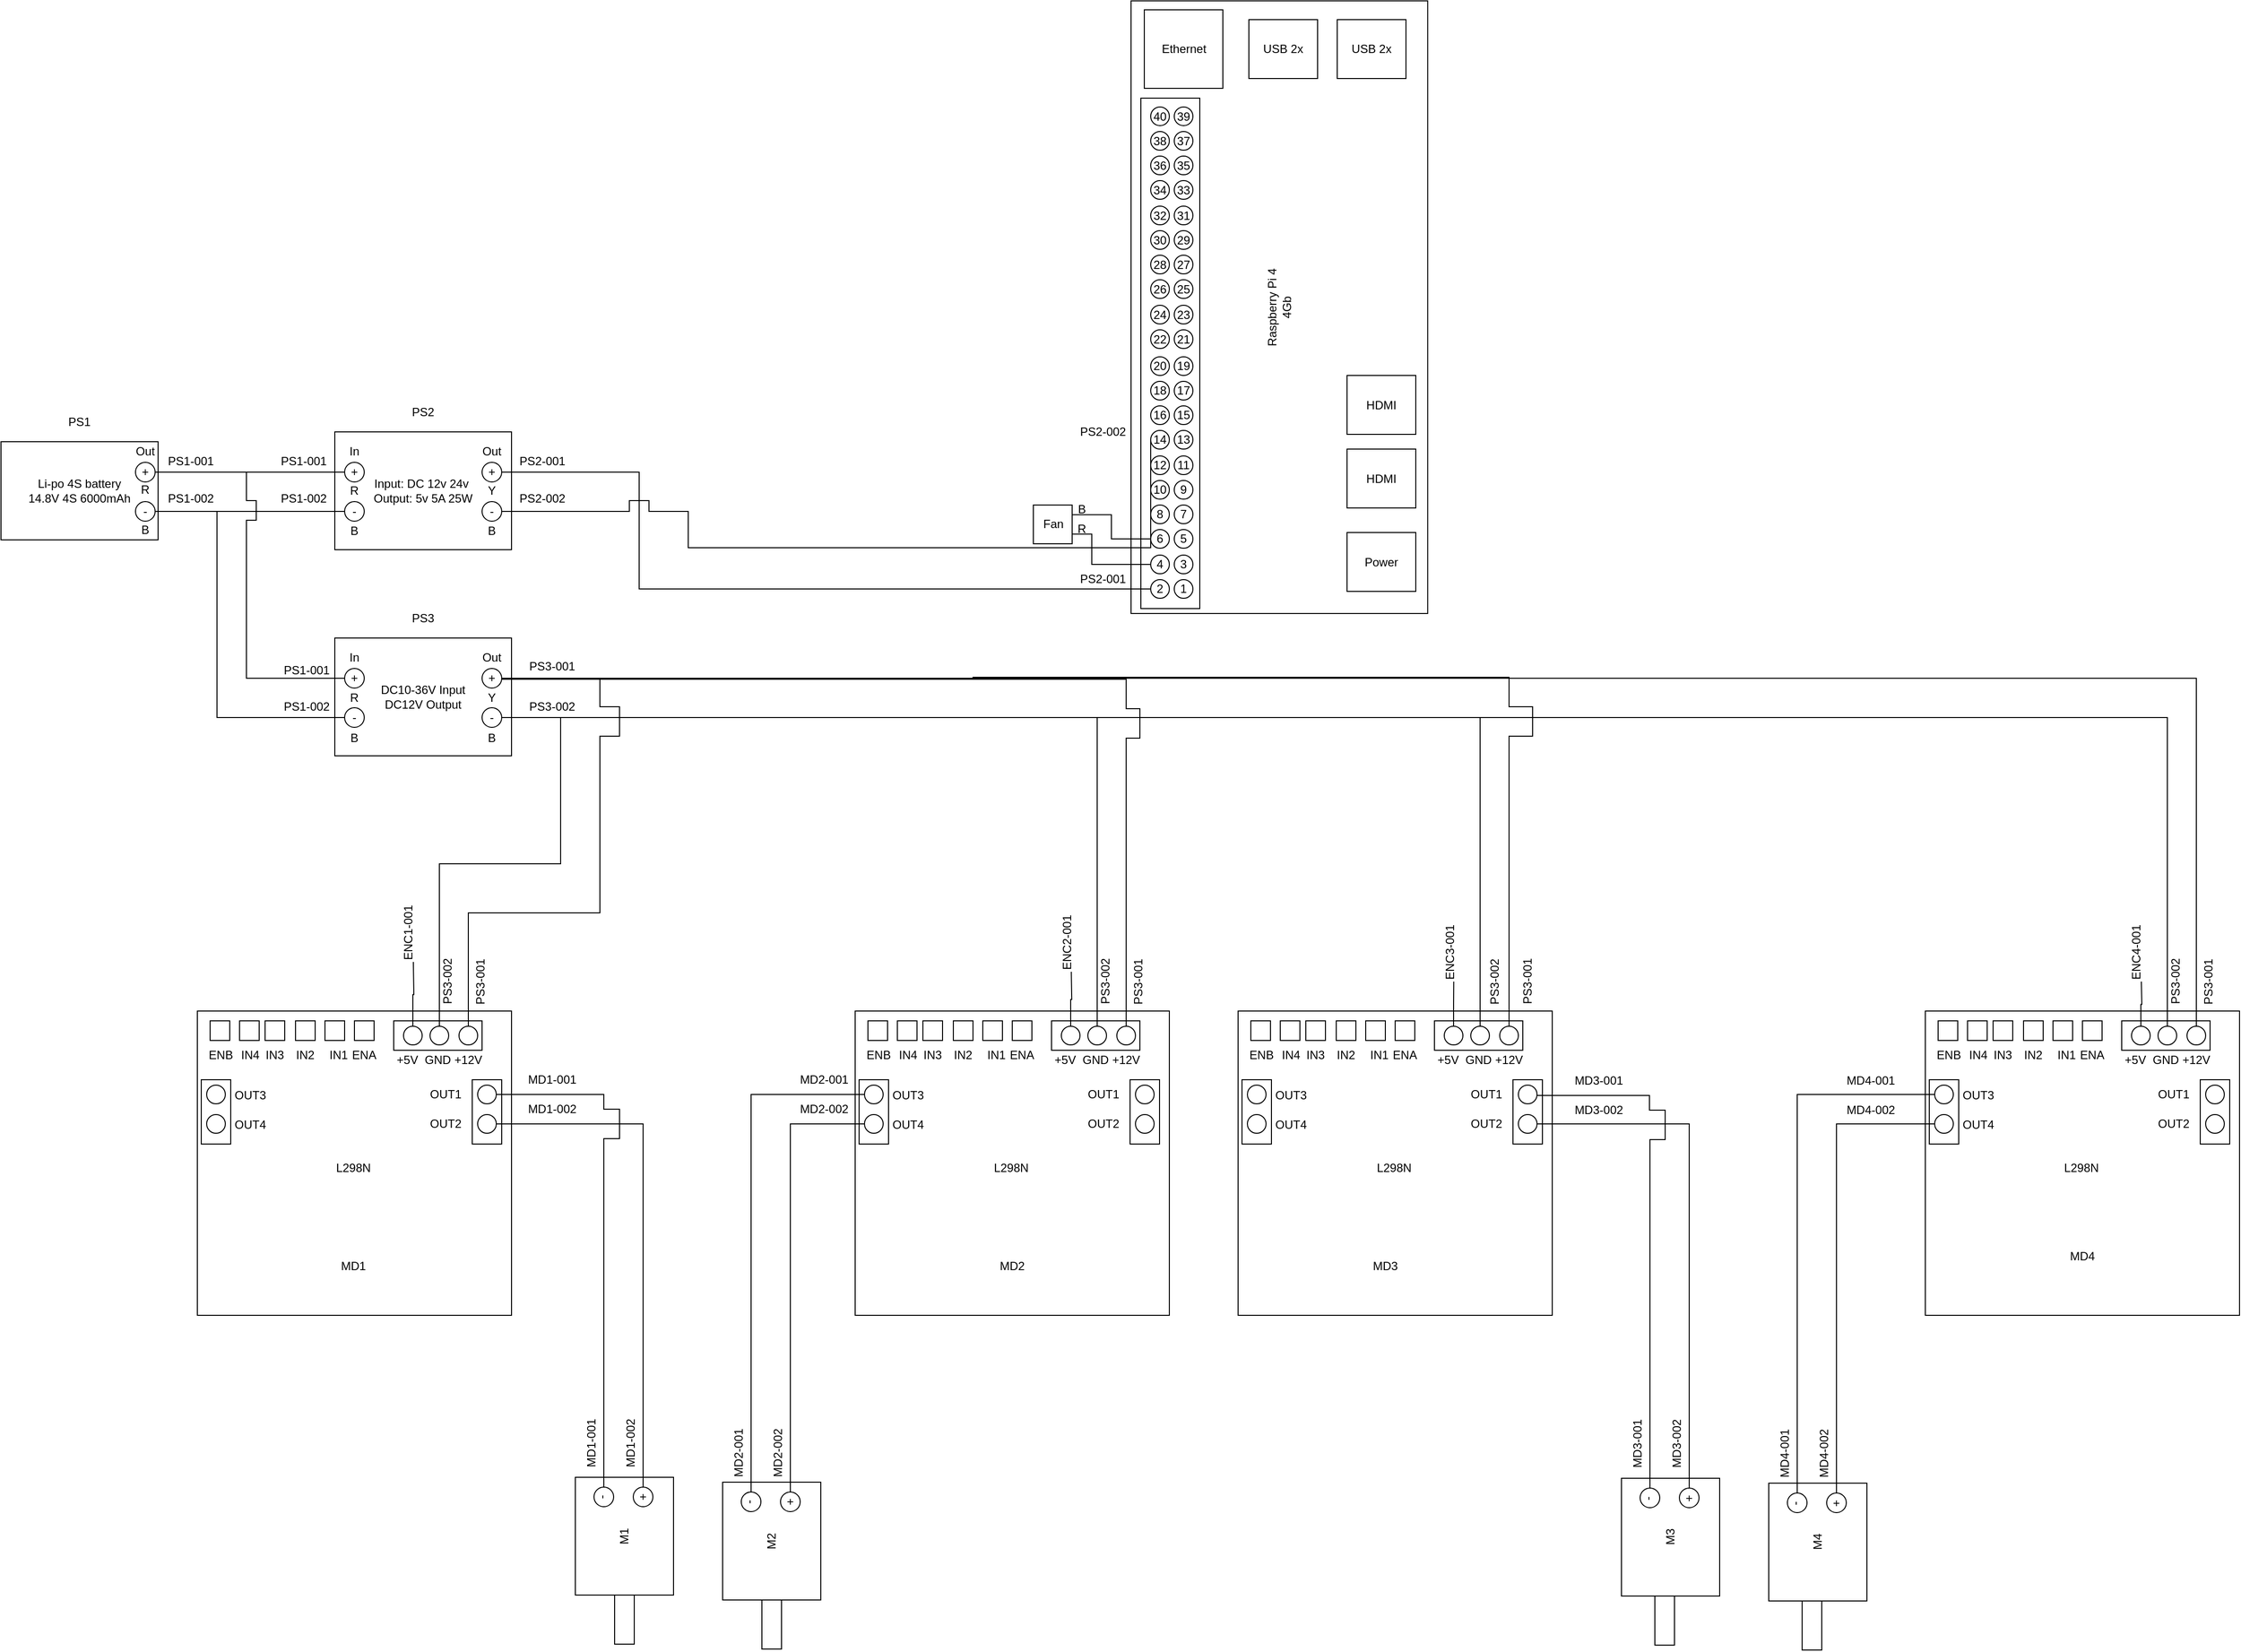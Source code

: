 <mxfile version="14.0.1" type="github" pages="2">
  <diagram id="aK3O_XbACzMKNmOUvXVk" name="Power distribution">
    <mxGraphModel dx="652" dy="1688" grid="1" gridSize="10" guides="1" tooltips="1" connect="1" arrows="1" fold="1" page="1" pageScale="1" pageWidth="850" pageHeight="1100" math="0" shadow="0">
      <root>
        <mxCell id="0" />
        <mxCell id="1" parent="0" />
        <mxCell id="EgVfdVSySIJ6KNX0JjmY-3" value="Raspberry Pi 4&lt;br&gt;4Gb" style="rounded=0;whiteSpace=wrap;html=1;rotation=-90;" parent="1" vertex="1">
          <mxGeometry x="1030" y="-228.12" width="624.14" height="302.13" as="geometry" />
        </mxCell>
        <mxCell id="EgVfdVSySIJ6KNX0JjmY-7" value="" style="rounded=0;whiteSpace=wrap;html=1;fillColor=none;" parent="1" vertex="1">
          <mxGeometry x="1201" y="-290" width="60" height="520" as="geometry" />
        </mxCell>
        <mxCell id="9KbFq41Yn_tGl_3B1Tzn-18" value="" style="group" parent="1" vertex="1" connectable="0">
          <mxGeometry x="40" y="60" width="167" height="100" as="geometry" />
        </mxCell>
        <mxCell id="9KbFq41Yn_tGl_3B1Tzn-1" value="Li-po 4S battery&lt;br&gt;14.8V 4S 6000mAh" style="rounded=0;whiteSpace=wrap;html=1;" parent="9KbFq41Yn_tGl_3B1Tzn-18" vertex="1">
          <mxGeometry width="160" height="100" as="geometry" />
        </mxCell>
        <mxCell id="9KbFq41Yn_tGl_3B1Tzn-2" value="+" style="ellipse;whiteSpace=wrap;html=1;aspect=fixed;" parent="9KbFq41Yn_tGl_3B1Tzn-18" vertex="1">
          <mxGeometry x="137" y="21" width="20" height="20" as="geometry" />
        </mxCell>
        <mxCell id="9KbFq41Yn_tGl_3B1Tzn-4" value="-" style="ellipse;whiteSpace=wrap;html=1;aspect=fixed;" parent="9KbFq41Yn_tGl_3B1Tzn-18" vertex="1">
          <mxGeometry x="137" y="61" width="20" height="20" as="geometry" />
        </mxCell>
        <mxCell id="9KbFq41Yn_tGl_3B1Tzn-7" value="Out" style="text;html=1;strokeColor=none;fillColor=none;align=center;verticalAlign=middle;whiteSpace=wrap;rounded=0;" parent="9KbFq41Yn_tGl_3B1Tzn-18" vertex="1">
          <mxGeometry x="127" width="40" height="20" as="geometry" />
        </mxCell>
        <mxCell id="9KbFq41Yn_tGl_3B1Tzn-37" value="R" style="text;html=1;strokeColor=none;fillColor=none;align=center;verticalAlign=middle;whiteSpace=wrap;rounded=0;" parent="9KbFq41Yn_tGl_3B1Tzn-18" vertex="1">
          <mxGeometry x="127" y="39" width="40" height="20" as="geometry" />
        </mxCell>
        <mxCell id="9KbFq41Yn_tGl_3B1Tzn-38" value="B" style="text;html=1;strokeColor=none;fillColor=none;align=center;verticalAlign=middle;whiteSpace=wrap;rounded=0;" parent="9KbFq41Yn_tGl_3B1Tzn-18" vertex="1">
          <mxGeometry x="127" y="80" width="40" height="20" as="geometry" />
        </mxCell>
        <mxCell id="9KbFq41Yn_tGl_3B1Tzn-19" value="" style="group" parent="1" vertex="1" connectable="0">
          <mxGeometry x="380" y="50" width="180" height="120" as="geometry" />
        </mxCell>
        <mxCell id="9KbFq41Yn_tGl_3B1Tzn-6" value="Input: DC 12v 24v&amp;nbsp;&lt;br&gt;Output: 5v 5A 25W" style="rounded=0;whiteSpace=wrap;html=1;" parent="9KbFq41Yn_tGl_3B1Tzn-19" vertex="1">
          <mxGeometry width="180" height="120" as="geometry" />
        </mxCell>
        <mxCell id="9KbFq41Yn_tGl_3B1Tzn-12" value="+" style="ellipse;whiteSpace=wrap;html=1;aspect=fixed;" parent="9KbFq41Yn_tGl_3B1Tzn-19" vertex="1">
          <mxGeometry x="10" y="31" width="20" height="20" as="geometry" />
        </mxCell>
        <mxCell id="9KbFq41Yn_tGl_3B1Tzn-13" value="-" style="ellipse;whiteSpace=wrap;html=1;aspect=fixed;" parent="9KbFq41Yn_tGl_3B1Tzn-19" vertex="1">
          <mxGeometry x="10" y="71" width="20" height="20" as="geometry" />
        </mxCell>
        <mxCell id="9KbFq41Yn_tGl_3B1Tzn-14" value="In" style="text;html=1;strokeColor=none;fillColor=none;align=center;verticalAlign=middle;whiteSpace=wrap;rounded=0;" parent="9KbFq41Yn_tGl_3B1Tzn-19" vertex="1">
          <mxGeometry y="10" width="40" height="20" as="geometry" />
        </mxCell>
        <mxCell id="9KbFq41Yn_tGl_3B1Tzn-15" value="+" style="ellipse;whiteSpace=wrap;html=1;aspect=fixed;" parent="9KbFq41Yn_tGl_3B1Tzn-19" vertex="1">
          <mxGeometry x="150" y="31" width="20" height="20" as="geometry" />
        </mxCell>
        <mxCell id="9KbFq41Yn_tGl_3B1Tzn-16" value="-" style="ellipse;whiteSpace=wrap;html=1;aspect=fixed;" parent="9KbFq41Yn_tGl_3B1Tzn-19" vertex="1">
          <mxGeometry x="150" y="71" width="20" height="20" as="geometry" />
        </mxCell>
        <mxCell id="9KbFq41Yn_tGl_3B1Tzn-17" value="Out" style="text;html=1;strokeColor=none;fillColor=none;align=center;verticalAlign=middle;whiteSpace=wrap;rounded=0;" parent="9KbFq41Yn_tGl_3B1Tzn-19" vertex="1">
          <mxGeometry x="140" y="10" width="40" height="20" as="geometry" />
        </mxCell>
        <mxCell id="9KbFq41Yn_tGl_3B1Tzn-33" value="R" style="text;html=1;strokeColor=none;fillColor=none;align=center;verticalAlign=middle;whiteSpace=wrap;rounded=0;" parent="9KbFq41Yn_tGl_3B1Tzn-19" vertex="1">
          <mxGeometry y="50" width="40" height="20" as="geometry" />
        </mxCell>
        <mxCell id="9KbFq41Yn_tGl_3B1Tzn-34" value="B" style="text;html=1;strokeColor=none;fillColor=none;align=center;verticalAlign=middle;whiteSpace=wrap;rounded=0;" parent="9KbFq41Yn_tGl_3B1Tzn-19" vertex="1">
          <mxGeometry y="91" width="40" height="20" as="geometry" />
        </mxCell>
        <mxCell id="9KbFq41Yn_tGl_3B1Tzn-35" value="Y" style="text;html=1;strokeColor=none;fillColor=none;align=center;verticalAlign=middle;whiteSpace=wrap;rounded=0;" parent="9KbFq41Yn_tGl_3B1Tzn-19" vertex="1">
          <mxGeometry x="140" y="50" width="40" height="20" as="geometry" />
        </mxCell>
        <mxCell id="9KbFq41Yn_tGl_3B1Tzn-36" value="B" style="text;html=1;strokeColor=none;fillColor=none;align=center;verticalAlign=middle;whiteSpace=wrap;rounded=0;" parent="9KbFq41Yn_tGl_3B1Tzn-19" vertex="1">
          <mxGeometry x="140" y="91" width="40" height="20" as="geometry" />
        </mxCell>
        <mxCell id="9KbFq41Yn_tGl_3B1Tzn-20" value="PS1" style="text;html=1;strokeColor=none;fillColor=none;align=center;verticalAlign=middle;whiteSpace=wrap;rounded=0;" parent="1" vertex="1">
          <mxGeometry x="100" y="30" width="40" height="20" as="geometry" />
        </mxCell>
        <mxCell id="9KbFq41Yn_tGl_3B1Tzn-21" value="PS2" style="text;html=1;strokeColor=none;fillColor=none;align=center;verticalAlign=middle;whiteSpace=wrap;rounded=0;" parent="1" vertex="1">
          <mxGeometry x="450" y="20" width="40" height="20" as="geometry" />
        </mxCell>
        <mxCell id="9KbFq41Yn_tGl_3B1Tzn-22" style="edgeStyle=orthogonalEdgeStyle;rounded=0;orthogonalLoop=1;jettySize=auto;html=1;exitX=1;exitY=0.5;exitDx=0;exitDy=0;entryX=0;entryY=0.5;entryDx=0;entryDy=0;endArrow=none;endFill=0;" parent="1" source="9KbFq41Yn_tGl_3B1Tzn-2" target="9KbFq41Yn_tGl_3B1Tzn-12" edge="1">
          <mxGeometry relative="1" as="geometry" />
        </mxCell>
        <mxCell id="9KbFq41Yn_tGl_3B1Tzn-23" style="edgeStyle=orthogonalEdgeStyle;rounded=0;orthogonalLoop=1;jettySize=auto;html=1;exitX=1;exitY=0.5;exitDx=0;exitDy=0;entryX=0;entryY=0.5;entryDx=0;entryDy=0;endArrow=none;endFill=0;" parent="1" source="9KbFq41Yn_tGl_3B1Tzn-4" target="9KbFq41Yn_tGl_3B1Tzn-13" edge="1">
          <mxGeometry relative="1" as="geometry" />
        </mxCell>
        <mxCell id="9KbFq41Yn_tGl_3B1Tzn-24" value="" style="group" parent="1" vertex="1" connectable="0">
          <mxGeometry x="380" y="260" width="180" height="120" as="geometry" />
        </mxCell>
        <mxCell id="9KbFq41Yn_tGl_3B1Tzn-25" value="DC10-36V Input&lt;br&gt;DC12V Output" style="rounded=0;whiteSpace=wrap;html=1;" parent="9KbFq41Yn_tGl_3B1Tzn-24" vertex="1">
          <mxGeometry width="180" height="120" as="geometry" />
        </mxCell>
        <mxCell id="9KbFq41Yn_tGl_3B1Tzn-26" value="+" style="ellipse;whiteSpace=wrap;html=1;aspect=fixed;" parent="9KbFq41Yn_tGl_3B1Tzn-24" vertex="1">
          <mxGeometry x="10" y="31" width="20" height="20" as="geometry" />
        </mxCell>
        <mxCell id="9KbFq41Yn_tGl_3B1Tzn-27" value="-" style="ellipse;whiteSpace=wrap;html=1;aspect=fixed;" parent="9KbFq41Yn_tGl_3B1Tzn-24" vertex="1">
          <mxGeometry x="10" y="71" width="20" height="20" as="geometry" />
        </mxCell>
        <mxCell id="9KbFq41Yn_tGl_3B1Tzn-28" value="In" style="text;html=1;strokeColor=none;fillColor=none;align=center;verticalAlign=middle;whiteSpace=wrap;rounded=0;" parent="9KbFq41Yn_tGl_3B1Tzn-24" vertex="1">
          <mxGeometry y="10" width="40" height="20" as="geometry" />
        </mxCell>
        <mxCell id="9KbFq41Yn_tGl_3B1Tzn-29" value="+" style="ellipse;whiteSpace=wrap;html=1;aspect=fixed;" parent="9KbFq41Yn_tGl_3B1Tzn-24" vertex="1">
          <mxGeometry x="150" y="31" width="20" height="20" as="geometry" />
        </mxCell>
        <mxCell id="9KbFq41Yn_tGl_3B1Tzn-30" value="-" style="ellipse;whiteSpace=wrap;html=1;aspect=fixed;" parent="9KbFq41Yn_tGl_3B1Tzn-24" vertex="1">
          <mxGeometry x="150" y="71" width="20" height="20" as="geometry" />
        </mxCell>
        <mxCell id="9KbFq41Yn_tGl_3B1Tzn-31" value="Out" style="text;html=1;strokeColor=none;fillColor=none;align=center;verticalAlign=middle;whiteSpace=wrap;rounded=0;" parent="9KbFq41Yn_tGl_3B1Tzn-24" vertex="1">
          <mxGeometry x="140" y="10" width="40" height="20" as="geometry" />
        </mxCell>
        <mxCell id="9KbFq41Yn_tGl_3B1Tzn-39" value="R" style="text;html=1;strokeColor=none;fillColor=none;align=center;verticalAlign=middle;whiteSpace=wrap;rounded=0;" parent="9KbFq41Yn_tGl_3B1Tzn-24" vertex="1">
          <mxGeometry y="50.5" width="40" height="20" as="geometry" />
        </mxCell>
        <mxCell id="9KbFq41Yn_tGl_3B1Tzn-40" value="B" style="text;html=1;strokeColor=none;fillColor=none;align=center;verticalAlign=middle;whiteSpace=wrap;rounded=0;" parent="9KbFq41Yn_tGl_3B1Tzn-24" vertex="1">
          <mxGeometry y="91.5" width="40" height="20" as="geometry" />
        </mxCell>
        <mxCell id="9KbFq41Yn_tGl_3B1Tzn-41" value="Y" style="text;html=1;strokeColor=none;fillColor=none;align=center;verticalAlign=middle;whiteSpace=wrap;rounded=0;" parent="9KbFq41Yn_tGl_3B1Tzn-24" vertex="1">
          <mxGeometry x="140" y="50.5" width="40" height="20" as="geometry" />
        </mxCell>
        <mxCell id="9KbFq41Yn_tGl_3B1Tzn-42" value="B" style="text;html=1;strokeColor=none;fillColor=none;align=center;verticalAlign=middle;whiteSpace=wrap;rounded=0;" parent="9KbFq41Yn_tGl_3B1Tzn-24" vertex="1">
          <mxGeometry x="140" y="91.5" width="40" height="20" as="geometry" />
        </mxCell>
        <mxCell id="9KbFq41Yn_tGl_3B1Tzn-32" value="PS3" style="text;html=1;strokeColor=none;fillColor=none;align=center;verticalAlign=middle;whiteSpace=wrap;rounded=0;" parent="1" vertex="1">
          <mxGeometry x="450" y="230" width="40" height="20" as="geometry" />
        </mxCell>
        <mxCell id="9KbFq41Yn_tGl_3B1Tzn-43" style="edgeStyle=orthogonalEdgeStyle;rounded=0;orthogonalLoop=1;jettySize=auto;html=1;exitX=1;exitY=0.5;exitDx=0;exitDy=0;entryX=0;entryY=0.5;entryDx=0;entryDy=0;endArrow=none;endFill=0;" parent="1" source="9KbFq41Yn_tGl_3B1Tzn-2" target="9KbFq41Yn_tGl_3B1Tzn-26" edge="1">
          <mxGeometry relative="1" as="geometry">
            <Array as="points">
              <mxPoint x="290" y="91" />
              <mxPoint x="290" y="120" />
              <mxPoint x="300" y="120" />
              <mxPoint x="300" y="140" />
              <mxPoint x="290" y="140" />
              <mxPoint x="290" y="301" />
            </Array>
          </mxGeometry>
        </mxCell>
        <mxCell id="9KbFq41Yn_tGl_3B1Tzn-44" style="edgeStyle=orthogonalEdgeStyle;rounded=0;orthogonalLoop=1;jettySize=auto;html=1;exitX=1;exitY=0.5;exitDx=0;exitDy=0;entryX=0;entryY=0.5;entryDx=0;entryDy=0;endArrow=none;endFill=0;" parent="1" source="9KbFq41Yn_tGl_3B1Tzn-4" target="9KbFq41Yn_tGl_3B1Tzn-27" edge="1">
          <mxGeometry relative="1" as="geometry">
            <Array as="points">
              <mxPoint x="260" y="131" />
              <mxPoint x="260" y="341" />
            </Array>
          </mxGeometry>
        </mxCell>
        <mxCell id="EgVfdVSySIJ6KNX0JjmY-5" value="2" style="ellipse;whiteSpace=wrap;html=1;aspect=fixed;" parent="1" vertex="1">
          <mxGeometry x="1211" y="200.5" width="19" height="19" as="geometry" />
        </mxCell>
        <mxCell id="EgVfdVSySIJ6KNX0JjmY-76" style="edgeStyle=orthogonalEdgeStyle;rounded=0;orthogonalLoop=1;jettySize=auto;html=1;exitX=0;exitY=0.5;exitDx=0;exitDy=0;endArrow=none;endFill=0;entryX=1;entryY=0.75;entryDx=0;entryDy=0;" parent="1" source="EgVfdVSySIJ6KNX0JjmY-11" target="EgVfdVSySIJ6KNX0JjmY-74" edge="1">
          <mxGeometry relative="1" as="geometry">
            <mxPoint x="1131" y="179" as="targetPoint" />
            <Array as="points">
              <mxPoint x="1151" y="185" />
              <mxPoint x="1151" y="154" />
            </Array>
          </mxGeometry>
        </mxCell>
        <mxCell id="EgVfdVSySIJ6KNX0JjmY-11" value="4" style="ellipse;whiteSpace=wrap;html=1;aspect=fixed;" parent="1" vertex="1">
          <mxGeometry x="1211" y="175.5" width="19" height="19" as="geometry" />
        </mxCell>
        <mxCell id="EgVfdVSySIJ6KNX0JjmY-75" style="edgeStyle=orthogonalEdgeStyle;rounded=0;orthogonalLoop=1;jettySize=auto;html=1;exitX=0;exitY=0.5;exitDx=0;exitDy=0;entryX=1;entryY=0.25;entryDx=0;entryDy=0;endArrow=none;endFill=0;" parent="1" source="EgVfdVSySIJ6KNX0JjmY-12" target="EgVfdVSySIJ6KNX0JjmY-74" edge="1">
          <mxGeometry relative="1" as="geometry" />
        </mxCell>
        <mxCell id="EgVfdVSySIJ6KNX0JjmY-12" value="6" style="ellipse;whiteSpace=wrap;html=1;aspect=fixed;" parent="1" vertex="1">
          <mxGeometry x="1211" y="149.5" width="19" height="19" as="geometry" />
        </mxCell>
        <mxCell id="EgVfdVSySIJ6KNX0JjmY-13" value="8" style="ellipse;whiteSpace=wrap;html=1;aspect=fixed;" parent="1" vertex="1">
          <mxGeometry x="1211" y="124.5" width="19" height="19" as="geometry" />
        </mxCell>
        <mxCell id="EgVfdVSySIJ6KNX0JjmY-14" value="1" style="ellipse;whiteSpace=wrap;html=1;aspect=fixed;" parent="1" vertex="1">
          <mxGeometry x="1235" y="200.5" width="19" height="19" as="geometry" />
        </mxCell>
        <mxCell id="EgVfdVSySIJ6KNX0JjmY-15" value="3" style="ellipse;whiteSpace=wrap;html=1;aspect=fixed;" parent="1" vertex="1">
          <mxGeometry x="1235" y="175.5" width="19" height="19" as="geometry" />
        </mxCell>
        <mxCell id="EgVfdVSySIJ6KNX0JjmY-16" value="5" style="ellipse;whiteSpace=wrap;html=1;aspect=fixed;" parent="1" vertex="1">
          <mxGeometry x="1235" y="149.5" width="19" height="19" as="geometry" />
        </mxCell>
        <mxCell id="EgVfdVSySIJ6KNX0JjmY-17" value="7" style="ellipse;whiteSpace=wrap;html=1;aspect=fixed;" parent="1" vertex="1">
          <mxGeometry x="1235" y="124.5" width="19" height="19" as="geometry" />
        </mxCell>
        <mxCell id="EgVfdVSySIJ6KNX0JjmY-18" style="edgeStyle=orthogonalEdgeStyle;rounded=0;orthogonalLoop=1;jettySize=auto;html=1;entryX=0;entryY=0.5;entryDx=0;entryDy=0;endArrow=none;endFill=0;" parent="1" source="9KbFq41Yn_tGl_3B1Tzn-15" target="EgVfdVSySIJ6KNX0JjmY-5" edge="1">
          <mxGeometry relative="1" as="geometry">
            <Array as="points">
              <mxPoint x="690" y="91" />
              <mxPoint x="690" y="210" />
            </Array>
          </mxGeometry>
        </mxCell>
        <mxCell id="EgVfdVSySIJ6KNX0JjmY-19" style="edgeStyle=orthogonalEdgeStyle;rounded=0;orthogonalLoop=1;jettySize=auto;html=1;exitX=1;exitY=0.5;exitDx=0;exitDy=0;entryX=0;entryY=0.5;entryDx=0;entryDy=0;endArrow=none;endFill=0;" parent="1" source="9KbFq41Yn_tGl_3B1Tzn-16" target="EgVfdVSySIJ6KNX0JjmY-32" edge="1">
          <mxGeometry relative="1" as="geometry">
            <Array as="points">
              <mxPoint x="680" y="131" />
              <mxPoint x="680" y="120" />
              <mxPoint x="700" y="120" />
              <mxPoint x="700" y="131" />
              <mxPoint x="740" y="131" />
              <mxPoint x="740" y="168" />
            </Array>
          </mxGeometry>
        </mxCell>
        <mxCell id="EgVfdVSySIJ6KNX0JjmY-20" value="PS1-001" style="text;html=1;strokeColor=none;fillColor=none;align=center;verticalAlign=middle;whiteSpace=wrap;rounded=0;" parent="1" vertex="1">
          <mxGeometry x="202" y="70" width="63" height="20" as="geometry" />
        </mxCell>
        <mxCell id="EgVfdVSySIJ6KNX0JjmY-22" value="PS1-002" style="text;html=1;strokeColor=none;fillColor=none;align=center;verticalAlign=middle;whiteSpace=wrap;rounded=0;" parent="1" vertex="1">
          <mxGeometry x="202" y="107.5" width="63" height="20" as="geometry" />
        </mxCell>
        <mxCell id="EgVfdVSySIJ6KNX0JjmY-24" value="PS1-001" style="text;html=1;strokeColor=none;fillColor=none;align=center;verticalAlign=middle;whiteSpace=wrap;rounded=0;" parent="1" vertex="1">
          <mxGeometry x="320" y="282.5" width="63" height="20" as="geometry" />
        </mxCell>
        <mxCell id="EgVfdVSySIJ6KNX0JjmY-25" value="PS1-002" style="text;html=1;strokeColor=none;fillColor=none;align=center;verticalAlign=middle;whiteSpace=wrap;rounded=0;" parent="1" vertex="1">
          <mxGeometry x="320" y="320" width="63" height="20" as="geometry" />
        </mxCell>
        <mxCell id="EgVfdVSySIJ6KNX0JjmY-26" value="PS1-001" style="text;html=1;strokeColor=none;fillColor=none;align=center;verticalAlign=middle;whiteSpace=wrap;rounded=0;" parent="1" vertex="1">
          <mxGeometry x="317" y="70" width="63" height="20" as="geometry" />
        </mxCell>
        <mxCell id="EgVfdVSySIJ6KNX0JjmY-27" value="PS1-002" style="text;html=1;strokeColor=none;fillColor=none;align=center;verticalAlign=middle;whiteSpace=wrap;rounded=0;" parent="1" vertex="1">
          <mxGeometry x="317" y="107.5" width="63" height="20" as="geometry" />
        </mxCell>
        <mxCell id="EgVfdVSySIJ6KNX0JjmY-28" value="PS2-001" style="text;html=1;strokeColor=none;fillColor=none;align=center;verticalAlign=middle;whiteSpace=wrap;rounded=0;" parent="1" vertex="1">
          <mxGeometry x="560" y="70" width="63" height="20" as="geometry" />
        </mxCell>
        <mxCell id="EgVfdVSySIJ6KNX0JjmY-29" value="PS2-002" style="text;html=1;strokeColor=none;fillColor=none;align=center;verticalAlign=middle;whiteSpace=wrap;rounded=0;" parent="1" vertex="1">
          <mxGeometry x="560" y="107.5" width="63" height="20" as="geometry" />
        </mxCell>
        <mxCell id="EgVfdVSySIJ6KNX0JjmY-30" value="10" style="ellipse;whiteSpace=wrap;html=1;aspect=fixed;" parent="1" vertex="1">
          <mxGeometry x="1211" y="99.5" width="19" height="19" as="geometry" />
        </mxCell>
        <mxCell id="EgVfdVSySIJ6KNX0JjmY-31" value="12" style="ellipse;whiteSpace=wrap;html=1;aspect=fixed;" parent="1" vertex="1">
          <mxGeometry x="1211" y="74.5" width="19" height="19" as="geometry" />
        </mxCell>
        <mxCell id="EgVfdVSySIJ6KNX0JjmY-32" value="14" style="ellipse;whiteSpace=wrap;html=1;aspect=fixed;" parent="1" vertex="1">
          <mxGeometry x="1211" y="48.5" width="19" height="19" as="geometry" />
        </mxCell>
        <mxCell id="EgVfdVSySIJ6KNX0JjmY-33" value="16" style="ellipse;whiteSpace=wrap;html=1;aspect=fixed;" parent="1" vertex="1">
          <mxGeometry x="1211" y="23.5" width="19" height="19" as="geometry" />
        </mxCell>
        <mxCell id="EgVfdVSySIJ6KNX0JjmY-34" value="9" style="ellipse;whiteSpace=wrap;html=1;aspect=fixed;" parent="1" vertex="1">
          <mxGeometry x="1235" y="99.5" width="19" height="19" as="geometry" />
        </mxCell>
        <mxCell id="EgVfdVSySIJ6KNX0JjmY-35" value="11" style="ellipse;whiteSpace=wrap;html=1;aspect=fixed;" parent="1" vertex="1">
          <mxGeometry x="1235" y="74.5" width="19" height="19" as="geometry" />
        </mxCell>
        <mxCell id="EgVfdVSySIJ6KNX0JjmY-36" value="13" style="ellipse;whiteSpace=wrap;html=1;aspect=fixed;" parent="1" vertex="1">
          <mxGeometry x="1235" y="48.5" width="19" height="19" as="geometry" />
        </mxCell>
        <mxCell id="EgVfdVSySIJ6KNX0JjmY-37" value="15" style="ellipse;whiteSpace=wrap;html=1;aspect=fixed;" parent="1" vertex="1">
          <mxGeometry x="1235" y="23.5" width="19" height="19" as="geometry" />
        </mxCell>
        <mxCell id="EgVfdVSySIJ6KNX0JjmY-45" value="18" style="ellipse;whiteSpace=wrap;html=1;aspect=fixed;" parent="1" vertex="1">
          <mxGeometry x="1211" y="-1.5" width="19" height="19" as="geometry" />
        </mxCell>
        <mxCell id="EgVfdVSySIJ6KNX0JjmY-46" value="20" style="ellipse;whiteSpace=wrap;html=1;aspect=fixed;" parent="1" vertex="1">
          <mxGeometry x="1211" y="-26.5" width="19" height="19" as="geometry" />
        </mxCell>
        <mxCell id="EgVfdVSySIJ6KNX0JjmY-47" value="17" style="ellipse;whiteSpace=wrap;html=1;aspect=fixed;" parent="1" vertex="1">
          <mxGeometry x="1235" y="-1.5" width="19" height="19" as="geometry" />
        </mxCell>
        <mxCell id="EgVfdVSySIJ6KNX0JjmY-48" value="19" style="ellipse;whiteSpace=wrap;html=1;aspect=fixed;" parent="1" vertex="1">
          <mxGeometry x="1235" y="-26.5" width="19" height="19" as="geometry" />
        </mxCell>
        <mxCell id="EgVfdVSySIJ6KNX0JjmY-50" value="22" style="ellipse;whiteSpace=wrap;html=1;aspect=fixed;" parent="1" vertex="1">
          <mxGeometry x="1211" y="-54" width="19" height="19" as="geometry" />
        </mxCell>
        <mxCell id="EgVfdVSySIJ6KNX0JjmY-51" value="24" style="ellipse;whiteSpace=wrap;html=1;aspect=fixed;" parent="1" vertex="1">
          <mxGeometry x="1211" y="-79" width="19" height="19" as="geometry" />
        </mxCell>
        <mxCell id="EgVfdVSySIJ6KNX0JjmY-52" value="26" style="ellipse;whiteSpace=wrap;html=1;aspect=fixed;" parent="1" vertex="1">
          <mxGeometry x="1211" y="-105" width="19" height="19" as="geometry" />
        </mxCell>
        <mxCell id="EgVfdVSySIJ6KNX0JjmY-53" value="28" style="ellipse;whiteSpace=wrap;html=1;aspect=fixed;" parent="1" vertex="1">
          <mxGeometry x="1211" y="-130" width="19" height="19" as="geometry" />
        </mxCell>
        <mxCell id="EgVfdVSySIJ6KNX0JjmY-54" value="21" style="ellipse;whiteSpace=wrap;html=1;aspect=fixed;" parent="1" vertex="1">
          <mxGeometry x="1235" y="-54" width="19" height="19" as="geometry" />
        </mxCell>
        <mxCell id="EgVfdVSySIJ6KNX0JjmY-55" value="23" style="ellipse;whiteSpace=wrap;html=1;aspect=fixed;" parent="1" vertex="1">
          <mxGeometry x="1235" y="-79" width="19" height="19" as="geometry" />
        </mxCell>
        <mxCell id="EgVfdVSySIJ6KNX0JjmY-56" value="25" style="ellipse;whiteSpace=wrap;html=1;aspect=fixed;" parent="1" vertex="1">
          <mxGeometry x="1235" y="-105" width="19" height="19" as="geometry" />
        </mxCell>
        <mxCell id="EgVfdVSySIJ6KNX0JjmY-57" value="27" style="ellipse;whiteSpace=wrap;html=1;aspect=fixed;" parent="1" vertex="1">
          <mxGeometry x="1235" y="-130" width="19" height="19" as="geometry" />
        </mxCell>
        <mxCell id="EgVfdVSySIJ6KNX0JjmY-58" value="30" style="ellipse;whiteSpace=wrap;html=1;aspect=fixed;" parent="1" vertex="1">
          <mxGeometry x="1211" y="-155" width="19" height="19" as="geometry" />
        </mxCell>
        <mxCell id="EgVfdVSySIJ6KNX0JjmY-59" value="32" style="ellipse;whiteSpace=wrap;html=1;aspect=fixed;" parent="1" vertex="1">
          <mxGeometry x="1211" y="-180" width="19" height="19" as="geometry" />
        </mxCell>
        <mxCell id="EgVfdVSySIJ6KNX0JjmY-60" value="34" style="ellipse;whiteSpace=wrap;html=1;aspect=fixed;" parent="1" vertex="1">
          <mxGeometry x="1211" y="-206" width="19" height="19" as="geometry" />
        </mxCell>
        <mxCell id="EgVfdVSySIJ6KNX0JjmY-61" value="36" style="ellipse;whiteSpace=wrap;html=1;aspect=fixed;" parent="1" vertex="1">
          <mxGeometry x="1211" y="-231" width="19" height="19" as="geometry" />
        </mxCell>
        <mxCell id="EgVfdVSySIJ6KNX0JjmY-62" value="29" style="ellipse;whiteSpace=wrap;html=1;aspect=fixed;" parent="1" vertex="1">
          <mxGeometry x="1235" y="-155" width="19" height="19" as="geometry" />
        </mxCell>
        <mxCell id="EgVfdVSySIJ6KNX0JjmY-63" value="31" style="ellipse;whiteSpace=wrap;html=1;aspect=fixed;" parent="1" vertex="1">
          <mxGeometry x="1235" y="-180" width="19" height="19" as="geometry" />
        </mxCell>
        <mxCell id="EgVfdVSySIJ6KNX0JjmY-64" value="33" style="ellipse;whiteSpace=wrap;html=1;aspect=fixed;" parent="1" vertex="1">
          <mxGeometry x="1235" y="-206" width="19" height="19" as="geometry" />
        </mxCell>
        <mxCell id="EgVfdVSySIJ6KNX0JjmY-65" value="35" style="ellipse;whiteSpace=wrap;html=1;aspect=fixed;" parent="1" vertex="1">
          <mxGeometry x="1235" y="-231" width="19" height="19" as="geometry" />
        </mxCell>
        <mxCell id="EgVfdVSySIJ6KNX0JjmY-66" value="38" style="ellipse;whiteSpace=wrap;html=1;aspect=fixed;" parent="1" vertex="1">
          <mxGeometry x="1211" y="-256" width="19" height="19" as="geometry" />
        </mxCell>
        <mxCell id="EgVfdVSySIJ6KNX0JjmY-67" value="40" style="ellipse;whiteSpace=wrap;html=1;aspect=fixed;" parent="1" vertex="1">
          <mxGeometry x="1211" y="-281" width="19" height="19" as="geometry" />
        </mxCell>
        <mxCell id="EgVfdVSySIJ6KNX0JjmY-68" value="37" style="ellipse;whiteSpace=wrap;html=1;aspect=fixed;" parent="1" vertex="1">
          <mxGeometry x="1235" y="-256" width="19" height="19" as="geometry" />
        </mxCell>
        <mxCell id="EgVfdVSySIJ6KNX0JjmY-69" value="39" style="ellipse;whiteSpace=wrap;html=1;aspect=fixed;" parent="1" vertex="1">
          <mxGeometry x="1235" y="-281" width="19" height="19" as="geometry" />
        </mxCell>
        <mxCell id="EgVfdVSySIJ6KNX0JjmY-70" value="PS2-001" style="text;html=1;strokeColor=none;fillColor=none;align=center;verticalAlign=middle;whiteSpace=wrap;rounded=0;" parent="1" vertex="1">
          <mxGeometry x="1131" y="190" width="63" height="20" as="geometry" />
        </mxCell>
        <mxCell id="EgVfdVSySIJ6KNX0JjmY-71" value="PS2-002" style="text;html=1;strokeColor=none;fillColor=none;align=center;verticalAlign=middle;whiteSpace=wrap;rounded=0;" parent="1" vertex="1">
          <mxGeometry x="1131" y="40" width="63" height="20" as="geometry" />
        </mxCell>
        <mxCell id="EgVfdVSySIJ6KNX0JjmY-74" value="Fan" style="whiteSpace=wrap;html=1;aspect=fixed;fillColor=none;" parent="1" vertex="1">
          <mxGeometry x="1091.5" y="124.5" width="39.5" height="39.5" as="geometry" />
        </mxCell>
        <mxCell id="EgVfdVSySIJ6KNX0JjmY-77" value="R" style="text;html=1;strokeColor=none;fillColor=none;align=center;verticalAlign=middle;whiteSpace=wrap;rounded=0;" parent="1" vertex="1">
          <mxGeometry x="1121" y="138.5" width="40" height="20" as="geometry" />
        </mxCell>
        <mxCell id="EgVfdVSySIJ6KNX0JjmY-80" value="B" style="text;html=1;strokeColor=none;fillColor=none;align=center;verticalAlign=middle;whiteSpace=wrap;rounded=0;" parent="1" vertex="1">
          <mxGeometry x="1121" y="118.5" width="40" height="20" as="geometry" />
        </mxCell>
        <mxCell id="pCFFa78yOFcznUAj_CQJ-1" value="USB 2x" style="rounded=0;whiteSpace=wrap;html=1;fillColor=none;" parent="1" vertex="1">
          <mxGeometry x="1401" y="-370" width="70" height="60" as="geometry" />
        </mxCell>
        <mxCell id="pCFFa78yOFcznUAj_CQJ-2" value="USB 2x" style="rounded=0;whiteSpace=wrap;html=1;fillColor=none;" parent="1" vertex="1">
          <mxGeometry x="1311" y="-370" width="70" height="60" as="geometry" />
        </mxCell>
        <mxCell id="pCFFa78yOFcznUAj_CQJ-3" value="Ethernet" style="rounded=0;whiteSpace=wrap;html=1;fillColor=none;" parent="1" vertex="1">
          <mxGeometry x="1204.5" y="-380" width="80" height="80" as="geometry" />
        </mxCell>
        <mxCell id="pCFFa78yOFcznUAj_CQJ-4" value="Power" style="rounded=0;whiteSpace=wrap;html=1;fillColor=none;" parent="1" vertex="1">
          <mxGeometry x="1411" y="152.5" width="70" height="60" as="geometry" />
        </mxCell>
        <mxCell id="pCFFa78yOFcznUAj_CQJ-5" value="HDMI" style="rounded=0;whiteSpace=wrap;html=1;fillColor=none;" parent="1" vertex="1">
          <mxGeometry x="1411" y="67.5" width="70" height="60" as="geometry" />
        </mxCell>
        <mxCell id="pCFFa78yOFcznUAj_CQJ-6" value="HDMI" style="rounded=0;whiteSpace=wrap;html=1;fillColor=none;" parent="1" vertex="1">
          <mxGeometry x="1411" y="-7.5" width="70" height="60" as="geometry" />
        </mxCell>
        <mxCell id="8BUrQ9YBn-uFpsTudTJy-34" value="" style="group" parent="1" vertex="1" connectable="0">
          <mxGeometry x="240" y="600" width="320" height="350" as="geometry" />
        </mxCell>
        <mxCell id="8BUrQ9YBn-uFpsTudTJy-1" value="" style="rounded=0;whiteSpace=wrap;html=1;fillColor=none;" parent="8BUrQ9YBn-uFpsTudTJy-34" vertex="1">
          <mxGeometry y="40" width="320" height="310" as="geometry" />
        </mxCell>
        <mxCell id="8BUrQ9YBn-uFpsTudTJy-2" value="MD1" style="text;html=1;strokeColor=none;fillColor=none;align=center;verticalAlign=middle;whiteSpace=wrap;rounded=0;" parent="8BUrQ9YBn-uFpsTudTJy-34" vertex="1">
          <mxGeometry x="139" y="290" width="40" height="20" as="geometry" />
        </mxCell>
        <mxCell id="8BUrQ9YBn-uFpsTudTJy-3" value="" style="rounded=0;whiteSpace=wrap;html=1;fillColor=none;" parent="8BUrQ9YBn-uFpsTudTJy-34" vertex="1">
          <mxGeometry x="200" y="50" width="90" height="30" as="geometry" />
        </mxCell>
        <mxCell id="8BUrQ9YBn-uFpsTudTJy-4" value="" style="ellipse;whiteSpace=wrap;html=1;aspect=fixed;" parent="8BUrQ9YBn-uFpsTudTJy-34" vertex="1">
          <mxGeometry x="210" y="55.5" width="19" height="19" as="geometry" />
        </mxCell>
        <mxCell id="8BUrQ9YBn-uFpsTudTJy-5" value="" style="ellipse;whiteSpace=wrap;html=1;aspect=fixed;" parent="8BUrQ9YBn-uFpsTudTJy-34" vertex="1">
          <mxGeometry x="237" y="55.5" width="19" height="19" as="geometry" />
        </mxCell>
        <mxCell id="8BUrQ9YBn-uFpsTudTJy-6" value="" style="ellipse;whiteSpace=wrap;html=1;aspect=fixed;" parent="8BUrQ9YBn-uFpsTudTJy-34" vertex="1">
          <mxGeometry x="266.5" y="55.5" width="19" height="19" as="geometry" />
        </mxCell>
        <mxCell id="8BUrQ9YBn-uFpsTudTJy-7" value="" style="rounded=0;whiteSpace=wrap;html=1;fillColor=none;" parent="8BUrQ9YBn-uFpsTudTJy-34" vertex="1">
          <mxGeometry x="4" y="110" width="30" height="65.5" as="geometry" />
        </mxCell>
        <mxCell id="8BUrQ9YBn-uFpsTudTJy-8" value="" style="ellipse;whiteSpace=wrap;html=1;aspect=fixed;" parent="8BUrQ9YBn-uFpsTudTJy-34" vertex="1">
          <mxGeometry x="9.5" y="115.5" width="19" height="19" as="geometry" />
        </mxCell>
        <mxCell id="8BUrQ9YBn-uFpsTudTJy-9" value="" style="ellipse;whiteSpace=wrap;html=1;aspect=fixed;" parent="8BUrQ9YBn-uFpsTudTJy-34" vertex="1">
          <mxGeometry x="9.5" y="145.5" width="19" height="19" as="geometry" />
        </mxCell>
        <mxCell id="8BUrQ9YBn-uFpsTudTJy-10" value="" style="rounded=0;whiteSpace=wrap;html=1;fillColor=none;" parent="8BUrQ9YBn-uFpsTudTJy-34" vertex="1">
          <mxGeometry x="280" y="110" width="30" height="65.5" as="geometry" />
        </mxCell>
        <mxCell id="8BUrQ9YBn-uFpsTudTJy-11" value="" style="ellipse;whiteSpace=wrap;html=1;aspect=fixed;" parent="8BUrQ9YBn-uFpsTudTJy-34" vertex="1">
          <mxGeometry x="285.5" y="115.5" width="19" height="19" as="geometry" />
        </mxCell>
        <mxCell id="8BUrQ9YBn-uFpsTudTJy-12" value="" style="ellipse;whiteSpace=wrap;html=1;aspect=fixed;" parent="8BUrQ9YBn-uFpsTudTJy-34" vertex="1">
          <mxGeometry x="285.5" y="145.5" width="19" height="19" as="geometry" />
        </mxCell>
        <mxCell id="8BUrQ9YBn-uFpsTudTJy-13" value="OUT2" style="text;html=1;strokeColor=none;fillColor=none;align=center;verticalAlign=middle;whiteSpace=wrap;rounded=0;" parent="8BUrQ9YBn-uFpsTudTJy-34" vertex="1">
          <mxGeometry x="233" y="144.5" width="40" height="20" as="geometry" />
        </mxCell>
        <mxCell id="8BUrQ9YBn-uFpsTudTJy-14" value="OUT1" style="text;html=1;strokeColor=none;fillColor=none;align=center;verticalAlign=middle;whiteSpace=wrap;rounded=0;" parent="8BUrQ9YBn-uFpsTudTJy-34" vertex="1">
          <mxGeometry x="233" y="115" width="40" height="20" as="geometry" />
        </mxCell>
        <mxCell id="8BUrQ9YBn-uFpsTudTJy-15" value="OUT3" style="text;html=1;strokeColor=none;fillColor=none;align=center;verticalAlign=middle;whiteSpace=wrap;rounded=0;" parent="8BUrQ9YBn-uFpsTudTJy-34" vertex="1">
          <mxGeometry x="34" y="115.5" width="40" height="20" as="geometry" />
        </mxCell>
        <mxCell id="8BUrQ9YBn-uFpsTudTJy-16" value="OUT4" style="text;html=1;strokeColor=none;fillColor=none;align=center;verticalAlign=middle;whiteSpace=wrap;rounded=0;" parent="8BUrQ9YBn-uFpsTudTJy-34" vertex="1">
          <mxGeometry x="34" y="145.5" width="40" height="20" as="geometry" />
        </mxCell>
        <mxCell id="8BUrQ9YBn-uFpsTudTJy-17" value="+12V" style="text;html=1;strokeColor=none;fillColor=none;align=center;verticalAlign=middle;whiteSpace=wrap;rounded=0;" parent="8BUrQ9YBn-uFpsTudTJy-34" vertex="1">
          <mxGeometry x="256" y="80" width="40" height="20" as="geometry" />
        </mxCell>
        <mxCell id="8BUrQ9YBn-uFpsTudTJy-18" value="GND" style="text;html=1;strokeColor=none;fillColor=none;align=center;verticalAlign=middle;whiteSpace=wrap;rounded=0;" parent="8BUrQ9YBn-uFpsTudTJy-34" vertex="1">
          <mxGeometry x="225" y="80" width="40" height="20" as="geometry" />
        </mxCell>
        <mxCell id="8BUrQ9YBn-uFpsTudTJy-19" value="+5V" style="text;html=1;strokeColor=none;fillColor=none;align=center;verticalAlign=middle;whiteSpace=wrap;rounded=0;" parent="8BUrQ9YBn-uFpsTudTJy-34" vertex="1">
          <mxGeometry x="194" y="80" width="40" height="20" as="geometry" />
        </mxCell>
        <mxCell id="8BUrQ9YBn-uFpsTudTJy-20" value="L298N" style="text;html=1;strokeColor=none;fillColor=none;align=center;verticalAlign=middle;whiteSpace=wrap;rounded=0;" parent="8BUrQ9YBn-uFpsTudTJy-34" vertex="1">
          <mxGeometry x="139" y="190" width="40" height="20" as="geometry" />
        </mxCell>
        <mxCell id="8BUrQ9YBn-uFpsTudTJy-21" value="" style="whiteSpace=wrap;html=1;aspect=fixed;fillColor=none;" parent="8BUrQ9YBn-uFpsTudTJy-34" vertex="1">
          <mxGeometry x="42.97" y="50" width="20" height="20" as="geometry" />
        </mxCell>
        <mxCell id="8BUrQ9YBn-uFpsTudTJy-22" value="" style="whiteSpace=wrap;html=1;aspect=fixed;fillColor=none;" parent="8BUrQ9YBn-uFpsTudTJy-34" vertex="1">
          <mxGeometry x="69" y="50" width="20" height="20" as="geometry" />
        </mxCell>
        <mxCell id="8BUrQ9YBn-uFpsTudTJy-23" value="" style="whiteSpace=wrap;html=1;aspect=fixed;fillColor=none;" parent="8BUrQ9YBn-uFpsTudTJy-34" vertex="1">
          <mxGeometry x="100" y="50" width="20" height="20" as="geometry" />
        </mxCell>
        <mxCell id="8BUrQ9YBn-uFpsTudTJy-24" value="" style="whiteSpace=wrap;html=1;aspect=fixed;fillColor=none;" parent="8BUrQ9YBn-uFpsTudTJy-34" vertex="1">
          <mxGeometry x="130" y="50" width="20" height="20" as="geometry" />
        </mxCell>
        <mxCell id="8BUrQ9YBn-uFpsTudTJy-25" value="" style="whiteSpace=wrap;html=1;aspect=fixed;fillColor=none;" parent="8BUrQ9YBn-uFpsTudTJy-34" vertex="1">
          <mxGeometry x="160.0" y="50" width="20" height="20" as="geometry" />
        </mxCell>
        <mxCell id="8BUrQ9YBn-uFpsTudTJy-26" value="" style="whiteSpace=wrap;html=1;aspect=fixed;fillColor=none;" parent="8BUrQ9YBn-uFpsTudTJy-34" vertex="1">
          <mxGeometry x="13" y="50" width="20" height="20" as="geometry" />
        </mxCell>
        <mxCell id="8BUrQ9YBn-uFpsTudTJy-27" value="ENA" style="text;html=1;strokeColor=none;fillColor=none;align=center;verticalAlign=middle;whiteSpace=wrap;rounded=0;" parent="8BUrQ9YBn-uFpsTudTJy-34" vertex="1">
          <mxGeometry x="150" y="74.5" width="40" height="20" as="geometry" />
        </mxCell>
        <mxCell id="8BUrQ9YBn-uFpsTudTJy-28" value="IN1" style="text;html=1;strokeColor=none;fillColor=none;align=center;verticalAlign=middle;whiteSpace=wrap;rounded=0;" parent="8BUrQ9YBn-uFpsTudTJy-34" vertex="1">
          <mxGeometry x="123.5" y="74.5" width="40" height="20" as="geometry" />
        </mxCell>
        <mxCell id="8BUrQ9YBn-uFpsTudTJy-29" value="IN2" style="text;html=1;strokeColor=none;fillColor=none;align=center;verticalAlign=middle;whiteSpace=wrap;rounded=0;" parent="8BUrQ9YBn-uFpsTudTJy-34" vertex="1">
          <mxGeometry x="90" y="74.5" width="40" height="20" as="geometry" />
        </mxCell>
        <mxCell id="8BUrQ9YBn-uFpsTudTJy-30" value="IN3" style="text;html=1;strokeColor=none;fillColor=none;align=center;verticalAlign=middle;whiteSpace=wrap;rounded=0;" parent="8BUrQ9YBn-uFpsTudTJy-34" vertex="1">
          <mxGeometry x="59" y="74.5" width="40" height="20" as="geometry" />
        </mxCell>
        <mxCell id="8BUrQ9YBn-uFpsTudTJy-31" value="IN4" style="text;html=1;strokeColor=none;fillColor=none;align=center;verticalAlign=middle;whiteSpace=wrap;rounded=0;" parent="8BUrQ9YBn-uFpsTudTJy-34" vertex="1">
          <mxGeometry x="34" y="74.5" width="40" height="20" as="geometry" />
        </mxCell>
        <mxCell id="8BUrQ9YBn-uFpsTudTJy-32" value="ENB" style="text;html=1;strokeColor=none;fillColor=none;align=center;verticalAlign=middle;whiteSpace=wrap;rounded=0;" parent="8BUrQ9YBn-uFpsTudTJy-34" vertex="1">
          <mxGeometry x="4" y="74.5" width="40" height="20" as="geometry" />
        </mxCell>
        <mxCell id="8BUrQ9YBn-uFpsTudTJy-35" value="" style="group" parent="1" vertex="1" connectable="0">
          <mxGeometry x="910" y="600" width="320" height="350" as="geometry" />
        </mxCell>
        <mxCell id="8BUrQ9YBn-uFpsTudTJy-36" value="" style="rounded=0;whiteSpace=wrap;html=1;fillColor=none;" parent="8BUrQ9YBn-uFpsTudTJy-35" vertex="1">
          <mxGeometry y="40" width="320" height="310" as="geometry" />
        </mxCell>
        <mxCell id="8BUrQ9YBn-uFpsTudTJy-37" value="MD2" style="text;html=1;strokeColor=none;fillColor=none;align=center;verticalAlign=middle;whiteSpace=wrap;rounded=0;" parent="8BUrQ9YBn-uFpsTudTJy-35" vertex="1">
          <mxGeometry x="140" y="290" width="40" height="20" as="geometry" />
        </mxCell>
        <mxCell id="8BUrQ9YBn-uFpsTudTJy-38" value="" style="rounded=0;whiteSpace=wrap;html=1;fillColor=none;" parent="8BUrQ9YBn-uFpsTudTJy-35" vertex="1">
          <mxGeometry x="200" y="50" width="90" height="30" as="geometry" />
        </mxCell>
        <mxCell id="8BUrQ9YBn-uFpsTudTJy-39" value="" style="ellipse;whiteSpace=wrap;html=1;aspect=fixed;" parent="8BUrQ9YBn-uFpsTudTJy-35" vertex="1">
          <mxGeometry x="210" y="55.5" width="19" height="19" as="geometry" />
        </mxCell>
        <mxCell id="8BUrQ9YBn-uFpsTudTJy-40" value="" style="ellipse;whiteSpace=wrap;html=1;aspect=fixed;" parent="8BUrQ9YBn-uFpsTudTJy-35" vertex="1">
          <mxGeometry x="237" y="55.5" width="19" height="19" as="geometry" />
        </mxCell>
        <mxCell id="8BUrQ9YBn-uFpsTudTJy-41" value="" style="ellipse;whiteSpace=wrap;html=1;aspect=fixed;" parent="8BUrQ9YBn-uFpsTudTJy-35" vertex="1">
          <mxGeometry x="266.5" y="55.5" width="19" height="19" as="geometry" />
        </mxCell>
        <mxCell id="8BUrQ9YBn-uFpsTudTJy-42" value="" style="rounded=0;whiteSpace=wrap;html=1;fillColor=none;" parent="8BUrQ9YBn-uFpsTudTJy-35" vertex="1">
          <mxGeometry x="4" y="110" width="30" height="65.5" as="geometry" />
        </mxCell>
        <mxCell id="8BUrQ9YBn-uFpsTudTJy-43" value="" style="ellipse;whiteSpace=wrap;html=1;aspect=fixed;" parent="8BUrQ9YBn-uFpsTudTJy-35" vertex="1">
          <mxGeometry x="9.5" y="115.5" width="19" height="19" as="geometry" />
        </mxCell>
        <mxCell id="8BUrQ9YBn-uFpsTudTJy-44" value="" style="ellipse;whiteSpace=wrap;html=1;aspect=fixed;" parent="8BUrQ9YBn-uFpsTudTJy-35" vertex="1">
          <mxGeometry x="9.5" y="145.5" width="19" height="19" as="geometry" />
        </mxCell>
        <mxCell id="8BUrQ9YBn-uFpsTudTJy-45" value="" style="rounded=0;whiteSpace=wrap;html=1;fillColor=none;" parent="8BUrQ9YBn-uFpsTudTJy-35" vertex="1">
          <mxGeometry x="280" y="110" width="30" height="65.5" as="geometry" />
        </mxCell>
        <mxCell id="8BUrQ9YBn-uFpsTudTJy-46" value="" style="ellipse;whiteSpace=wrap;html=1;aspect=fixed;" parent="8BUrQ9YBn-uFpsTudTJy-35" vertex="1">
          <mxGeometry x="285.5" y="115.5" width="19" height="19" as="geometry" />
        </mxCell>
        <mxCell id="8BUrQ9YBn-uFpsTudTJy-47" value="" style="ellipse;whiteSpace=wrap;html=1;aspect=fixed;" parent="8BUrQ9YBn-uFpsTudTJy-35" vertex="1">
          <mxGeometry x="285.5" y="145.5" width="19" height="19" as="geometry" />
        </mxCell>
        <mxCell id="8BUrQ9YBn-uFpsTudTJy-48" value="OUT2" style="text;html=1;strokeColor=none;fillColor=none;align=center;verticalAlign=middle;whiteSpace=wrap;rounded=0;" parent="8BUrQ9YBn-uFpsTudTJy-35" vertex="1">
          <mxGeometry x="233" y="144.5" width="40" height="20" as="geometry" />
        </mxCell>
        <mxCell id="8BUrQ9YBn-uFpsTudTJy-49" value="OUT1" style="text;html=1;strokeColor=none;fillColor=none;align=center;verticalAlign=middle;whiteSpace=wrap;rounded=0;" parent="8BUrQ9YBn-uFpsTudTJy-35" vertex="1">
          <mxGeometry x="233" y="115" width="40" height="20" as="geometry" />
        </mxCell>
        <mxCell id="8BUrQ9YBn-uFpsTudTJy-50" value="OUT3" style="text;html=1;strokeColor=none;fillColor=none;align=center;verticalAlign=middle;whiteSpace=wrap;rounded=0;" parent="8BUrQ9YBn-uFpsTudTJy-35" vertex="1">
          <mxGeometry x="34" y="115.5" width="40" height="20" as="geometry" />
        </mxCell>
        <mxCell id="8BUrQ9YBn-uFpsTudTJy-51" value="OUT4" style="text;html=1;strokeColor=none;fillColor=none;align=center;verticalAlign=middle;whiteSpace=wrap;rounded=0;" parent="8BUrQ9YBn-uFpsTudTJy-35" vertex="1">
          <mxGeometry x="34" y="145.5" width="40" height="20" as="geometry" />
        </mxCell>
        <mxCell id="8BUrQ9YBn-uFpsTudTJy-52" value="+12V" style="text;html=1;strokeColor=none;fillColor=none;align=center;verticalAlign=middle;whiteSpace=wrap;rounded=0;" parent="8BUrQ9YBn-uFpsTudTJy-35" vertex="1">
          <mxGeometry x="256" y="80" width="40" height="20" as="geometry" />
        </mxCell>
        <mxCell id="8BUrQ9YBn-uFpsTudTJy-53" value="GND" style="text;html=1;strokeColor=none;fillColor=none;align=center;verticalAlign=middle;whiteSpace=wrap;rounded=0;" parent="8BUrQ9YBn-uFpsTudTJy-35" vertex="1">
          <mxGeometry x="225" y="80" width="40" height="20" as="geometry" />
        </mxCell>
        <mxCell id="8BUrQ9YBn-uFpsTudTJy-54" value="+5V" style="text;html=1;strokeColor=none;fillColor=none;align=center;verticalAlign=middle;whiteSpace=wrap;rounded=0;" parent="8BUrQ9YBn-uFpsTudTJy-35" vertex="1">
          <mxGeometry x="194" y="80" width="40" height="20" as="geometry" />
        </mxCell>
        <mxCell id="8BUrQ9YBn-uFpsTudTJy-55" value="L298N" style="text;html=1;strokeColor=none;fillColor=none;align=center;verticalAlign=middle;whiteSpace=wrap;rounded=0;" parent="8BUrQ9YBn-uFpsTudTJy-35" vertex="1">
          <mxGeometry x="139" y="190" width="40" height="20" as="geometry" />
        </mxCell>
        <mxCell id="8BUrQ9YBn-uFpsTudTJy-56" value="" style="whiteSpace=wrap;html=1;aspect=fixed;fillColor=none;" parent="8BUrQ9YBn-uFpsTudTJy-35" vertex="1">
          <mxGeometry x="42.97" y="50" width="20" height="20" as="geometry" />
        </mxCell>
        <mxCell id="8BUrQ9YBn-uFpsTudTJy-57" value="" style="whiteSpace=wrap;html=1;aspect=fixed;fillColor=none;" parent="8BUrQ9YBn-uFpsTudTJy-35" vertex="1">
          <mxGeometry x="69" y="50" width="20" height="20" as="geometry" />
        </mxCell>
        <mxCell id="8BUrQ9YBn-uFpsTudTJy-58" value="" style="whiteSpace=wrap;html=1;aspect=fixed;fillColor=none;" parent="8BUrQ9YBn-uFpsTudTJy-35" vertex="1">
          <mxGeometry x="100" y="50" width="20" height="20" as="geometry" />
        </mxCell>
        <mxCell id="8BUrQ9YBn-uFpsTudTJy-59" value="" style="whiteSpace=wrap;html=1;aspect=fixed;fillColor=none;" parent="8BUrQ9YBn-uFpsTudTJy-35" vertex="1">
          <mxGeometry x="130" y="50" width="20" height="20" as="geometry" />
        </mxCell>
        <mxCell id="8BUrQ9YBn-uFpsTudTJy-60" value="" style="whiteSpace=wrap;html=1;aspect=fixed;fillColor=none;" parent="8BUrQ9YBn-uFpsTudTJy-35" vertex="1">
          <mxGeometry x="160.0" y="50" width="20" height="20" as="geometry" />
        </mxCell>
        <mxCell id="8BUrQ9YBn-uFpsTudTJy-61" value="" style="whiteSpace=wrap;html=1;aspect=fixed;fillColor=none;" parent="8BUrQ9YBn-uFpsTudTJy-35" vertex="1">
          <mxGeometry x="13" y="50" width="20" height="20" as="geometry" />
        </mxCell>
        <mxCell id="8BUrQ9YBn-uFpsTudTJy-62" value="ENA" style="text;html=1;strokeColor=none;fillColor=none;align=center;verticalAlign=middle;whiteSpace=wrap;rounded=0;" parent="8BUrQ9YBn-uFpsTudTJy-35" vertex="1">
          <mxGeometry x="150" y="74.5" width="40" height="20" as="geometry" />
        </mxCell>
        <mxCell id="8BUrQ9YBn-uFpsTudTJy-63" value="IN1" style="text;html=1;strokeColor=none;fillColor=none;align=center;verticalAlign=middle;whiteSpace=wrap;rounded=0;" parent="8BUrQ9YBn-uFpsTudTJy-35" vertex="1">
          <mxGeometry x="123.5" y="74.5" width="40" height="20" as="geometry" />
        </mxCell>
        <mxCell id="8BUrQ9YBn-uFpsTudTJy-64" value="IN2" style="text;html=1;strokeColor=none;fillColor=none;align=center;verticalAlign=middle;whiteSpace=wrap;rounded=0;" parent="8BUrQ9YBn-uFpsTudTJy-35" vertex="1">
          <mxGeometry x="90" y="74.5" width="40" height="20" as="geometry" />
        </mxCell>
        <mxCell id="8BUrQ9YBn-uFpsTudTJy-65" value="IN3" style="text;html=1;strokeColor=none;fillColor=none;align=center;verticalAlign=middle;whiteSpace=wrap;rounded=0;" parent="8BUrQ9YBn-uFpsTudTJy-35" vertex="1">
          <mxGeometry x="59" y="74.5" width="40" height="20" as="geometry" />
        </mxCell>
        <mxCell id="8BUrQ9YBn-uFpsTudTJy-66" value="IN4" style="text;html=1;strokeColor=none;fillColor=none;align=center;verticalAlign=middle;whiteSpace=wrap;rounded=0;" parent="8BUrQ9YBn-uFpsTudTJy-35" vertex="1">
          <mxGeometry x="34" y="74.5" width="40" height="20" as="geometry" />
        </mxCell>
        <mxCell id="8BUrQ9YBn-uFpsTudTJy-67" value="ENB" style="text;html=1;strokeColor=none;fillColor=none;align=center;verticalAlign=middle;whiteSpace=wrap;rounded=0;" parent="8BUrQ9YBn-uFpsTudTJy-35" vertex="1">
          <mxGeometry x="4" y="74.5" width="40" height="20" as="geometry" />
        </mxCell>
        <mxCell id="8BUrQ9YBn-uFpsTudTJy-68" value="" style="group" parent="1" vertex="1" connectable="0">
          <mxGeometry x="1300" y="600" width="320" height="350" as="geometry" />
        </mxCell>
        <mxCell id="8BUrQ9YBn-uFpsTudTJy-69" value="" style="rounded=0;whiteSpace=wrap;html=1;fillColor=none;" parent="8BUrQ9YBn-uFpsTudTJy-68" vertex="1">
          <mxGeometry y="40" width="320" height="310" as="geometry" />
        </mxCell>
        <mxCell id="8BUrQ9YBn-uFpsTudTJy-70" value="MD3" style="text;html=1;strokeColor=none;fillColor=none;align=center;verticalAlign=middle;whiteSpace=wrap;rounded=0;" parent="8BUrQ9YBn-uFpsTudTJy-68" vertex="1">
          <mxGeometry x="130" y="290" width="40" height="20" as="geometry" />
        </mxCell>
        <mxCell id="8BUrQ9YBn-uFpsTudTJy-71" value="" style="rounded=0;whiteSpace=wrap;html=1;fillColor=none;" parent="8BUrQ9YBn-uFpsTudTJy-68" vertex="1">
          <mxGeometry x="200" y="50" width="90" height="30" as="geometry" />
        </mxCell>
        <mxCell id="8BUrQ9YBn-uFpsTudTJy-72" value="" style="ellipse;whiteSpace=wrap;html=1;aspect=fixed;" parent="8BUrQ9YBn-uFpsTudTJy-68" vertex="1">
          <mxGeometry x="210" y="55.5" width="19" height="19" as="geometry" />
        </mxCell>
        <mxCell id="8BUrQ9YBn-uFpsTudTJy-73" value="" style="ellipse;whiteSpace=wrap;html=1;aspect=fixed;" parent="8BUrQ9YBn-uFpsTudTJy-68" vertex="1">
          <mxGeometry x="237" y="55.5" width="19" height="19" as="geometry" />
        </mxCell>
        <mxCell id="8BUrQ9YBn-uFpsTudTJy-74" value="" style="ellipse;whiteSpace=wrap;html=1;aspect=fixed;" parent="8BUrQ9YBn-uFpsTudTJy-68" vertex="1">
          <mxGeometry x="266.5" y="55.5" width="19" height="19" as="geometry" />
        </mxCell>
        <mxCell id="8BUrQ9YBn-uFpsTudTJy-75" value="" style="rounded=0;whiteSpace=wrap;html=1;fillColor=none;" parent="8BUrQ9YBn-uFpsTudTJy-68" vertex="1">
          <mxGeometry x="4" y="110" width="30" height="65.5" as="geometry" />
        </mxCell>
        <mxCell id="8BUrQ9YBn-uFpsTudTJy-76" value="" style="ellipse;whiteSpace=wrap;html=1;aspect=fixed;" parent="8BUrQ9YBn-uFpsTudTJy-68" vertex="1">
          <mxGeometry x="9.5" y="115.5" width="19" height="19" as="geometry" />
        </mxCell>
        <mxCell id="8BUrQ9YBn-uFpsTudTJy-77" value="" style="ellipse;whiteSpace=wrap;html=1;aspect=fixed;" parent="8BUrQ9YBn-uFpsTudTJy-68" vertex="1">
          <mxGeometry x="9.5" y="145.5" width="19" height="19" as="geometry" />
        </mxCell>
        <mxCell id="8BUrQ9YBn-uFpsTudTJy-78" value="" style="rounded=0;whiteSpace=wrap;html=1;fillColor=none;" parent="8BUrQ9YBn-uFpsTudTJy-68" vertex="1">
          <mxGeometry x="280" y="110" width="30" height="65.5" as="geometry" />
        </mxCell>
        <mxCell id="8BUrQ9YBn-uFpsTudTJy-79" value="" style="ellipse;whiteSpace=wrap;html=1;aspect=fixed;" parent="8BUrQ9YBn-uFpsTudTJy-68" vertex="1">
          <mxGeometry x="285.5" y="115.5" width="19" height="19" as="geometry" />
        </mxCell>
        <mxCell id="8BUrQ9YBn-uFpsTudTJy-80" value="" style="ellipse;whiteSpace=wrap;html=1;aspect=fixed;" parent="8BUrQ9YBn-uFpsTudTJy-68" vertex="1">
          <mxGeometry x="285.5" y="145.5" width="19" height="19" as="geometry" />
        </mxCell>
        <mxCell id="8BUrQ9YBn-uFpsTudTJy-81" value="OUT2" style="text;html=1;strokeColor=none;fillColor=none;align=center;verticalAlign=middle;whiteSpace=wrap;rounded=0;" parent="8BUrQ9YBn-uFpsTudTJy-68" vertex="1">
          <mxGeometry x="233" y="144.5" width="40" height="20" as="geometry" />
        </mxCell>
        <mxCell id="8BUrQ9YBn-uFpsTudTJy-82" value="OUT1" style="text;html=1;strokeColor=none;fillColor=none;align=center;verticalAlign=middle;whiteSpace=wrap;rounded=0;" parent="8BUrQ9YBn-uFpsTudTJy-68" vertex="1">
          <mxGeometry x="233" y="115" width="40" height="20" as="geometry" />
        </mxCell>
        <mxCell id="8BUrQ9YBn-uFpsTudTJy-83" value="OUT3" style="text;html=1;strokeColor=none;fillColor=none;align=center;verticalAlign=middle;whiteSpace=wrap;rounded=0;" parent="8BUrQ9YBn-uFpsTudTJy-68" vertex="1">
          <mxGeometry x="34" y="115.5" width="40" height="20" as="geometry" />
        </mxCell>
        <mxCell id="8BUrQ9YBn-uFpsTudTJy-84" value="OUT4" style="text;html=1;strokeColor=none;fillColor=none;align=center;verticalAlign=middle;whiteSpace=wrap;rounded=0;" parent="8BUrQ9YBn-uFpsTudTJy-68" vertex="1">
          <mxGeometry x="34" y="145.5" width="40" height="20" as="geometry" />
        </mxCell>
        <mxCell id="8BUrQ9YBn-uFpsTudTJy-85" value="+12V" style="text;html=1;strokeColor=none;fillColor=none;align=center;verticalAlign=middle;whiteSpace=wrap;rounded=0;" parent="8BUrQ9YBn-uFpsTudTJy-68" vertex="1">
          <mxGeometry x="256" y="80" width="40" height="20" as="geometry" />
        </mxCell>
        <mxCell id="8BUrQ9YBn-uFpsTudTJy-86" value="GND" style="text;html=1;strokeColor=none;fillColor=none;align=center;verticalAlign=middle;whiteSpace=wrap;rounded=0;" parent="8BUrQ9YBn-uFpsTudTJy-68" vertex="1">
          <mxGeometry x="225" y="80" width="40" height="20" as="geometry" />
        </mxCell>
        <mxCell id="8BUrQ9YBn-uFpsTudTJy-87" value="+5V" style="text;html=1;strokeColor=none;fillColor=none;align=center;verticalAlign=middle;whiteSpace=wrap;rounded=0;" parent="8BUrQ9YBn-uFpsTudTJy-68" vertex="1">
          <mxGeometry x="194" y="80" width="40" height="20" as="geometry" />
        </mxCell>
        <mxCell id="8BUrQ9YBn-uFpsTudTJy-88" value="L298N" style="text;html=1;strokeColor=none;fillColor=none;align=center;verticalAlign=middle;whiteSpace=wrap;rounded=0;" parent="8BUrQ9YBn-uFpsTudTJy-68" vertex="1">
          <mxGeometry x="139" y="190" width="40" height="20" as="geometry" />
        </mxCell>
        <mxCell id="8BUrQ9YBn-uFpsTudTJy-89" value="" style="whiteSpace=wrap;html=1;aspect=fixed;fillColor=none;" parent="8BUrQ9YBn-uFpsTudTJy-68" vertex="1">
          <mxGeometry x="42.97" y="50" width="20" height="20" as="geometry" />
        </mxCell>
        <mxCell id="8BUrQ9YBn-uFpsTudTJy-90" value="" style="whiteSpace=wrap;html=1;aspect=fixed;fillColor=none;" parent="8BUrQ9YBn-uFpsTudTJy-68" vertex="1">
          <mxGeometry x="69" y="50" width="20" height="20" as="geometry" />
        </mxCell>
        <mxCell id="8BUrQ9YBn-uFpsTudTJy-91" value="" style="whiteSpace=wrap;html=1;aspect=fixed;fillColor=none;" parent="8BUrQ9YBn-uFpsTudTJy-68" vertex="1">
          <mxGeometry x="100" y="50" width="20" height="20" as="geometry" />
        </mxCell>
        <mxCell id="8BUrQ9YBn-uFpsTudTJy-92" value="" style="whiteSpace=wrap;html=1;aspect=fixed;fillColor=none;" parent="8BUrQ9YBn-uFpsTudTJy-68" vertex="1">
          <mxGeometry x="130" y="50" width="20" height="20" as="geometry" />
        </mxCell>
        <mxCell id="8BUrQ9YBn-uFpsTudTJy-93" value="" style="whiteSpace=wrap;html=1;aspect=fixed;fillColor=none;" parent="8BUrQ9YBn-uFpsTudTJy-68" vertex="1">
          <mxGeometry x="160.0" y="50" width="20" height="20" as="geometry" />
        </mxCell>
        <mxCell id="8BUrQ9YBn-uFpsTudTJy-94" value="" style="whiteSpace=wrap;html=1;aspect=fixed;fillColor=none;" parent="8BUrQ9YBn-uFpsTudTJy-68" vertex="1">
          <mxGeometry x="13" y="50" width="20" height="20" as="geometry" />
        </mxCell>
        <mxCell id="8BUrQ9YBn-uFpsTudTJy-95" value="ENA" style="text;html=1;strokeColor=none;fillColor=none;align=center;verticalAlign=middle;whiteSpace=wrap;rounded=0;" parent="8BUrQ9YBn-uFpsTudTJy-68" vertex="1">
          <mxGeometry x="150" y="74.5" width="40" height="20" as="geometry" />
        </mxCell>
        <mxCell id="8BUrQ9YBn-uFpsTudTJy-96" value="IN1" style="text;html=1;strokeColor=none;fillColor=none;align=center;verticalAlign=middle;whiteSpace=wrap;rounded=0;" parent="8BUrQ9YBn-uFpsTudTJy-68" vertex="1">
          <mxGeometry x="123.5" y="74.5" width="40" height="20" as="geometry" />
        </mxCell>
        <mxCell id="8BUrQ9YBn-uFpsTudTJy-97" value="IN2" style="text;html=1;strokeColor=none;fillColor=none;align=center;verticalAlign=middle;whiteSpace=wrap;rounded=0;" parent="8BUrQ9YBn-uFpsTudTJy-68" vertex="1">
          <mxGeometry x="90" y="74.5" width="40" height="20" as="geometry" />
        </mxCell>
        <mxCell id="8BUrQ9YBn-uFpsTudTJy-98" value="IN3" style="text;html=1;strokeColor=none;fillColor=none;align=center;verticalAlign=middle;whiteSpace=wrap;rounded=0;" parent="8BUrQ9YBn-uFpsTudTJy-68" vertex="1">
          <mxGeometry x="59" y="74.5" width="40" height="20" as="geometry" />
        </mxCell>
        <mxCell id="8BUrQ9YBn-uFpsTudTJy-99" value="IN4" style="text;html=1;strokeColor=none;fillColor=none;align=center;verticalAlign=middle;whiteSpace=wrap;rounded=0;" parent="8BUrQ9YBn-uFpsTudTJy-68" vertex="1">
          <mxGeometry x="34" y="74.5" width="40" height="20" as="geometry" />
        </mxCell>
        <mxCell id="8BUrQ9YBn-uFpsTudTJy-100" value="ENB" style="text;html=1;strokeColor=none;fillColor=none;align=center;verticalAlign=middle;whiteSpace=wrap;rounded=0;" parent="8BUrQ9YBn-uFpsTudTJy-68" vertex="1">
          <mxGeometry x="4" y="74.5" width="40" height="20" as="geometry" />
        </mxCell>
        <mxCell id="8BUrQ9YBn-uFpsTudTJy-101" value="" style="group" parent="1" vertex="1" connectable="0">
          <mxGeometry x="2000" y="600" width="320" height="350" as="geometry" />
        </mxCell>
        <mxCell id="8BUrQ9YBn-uFpsTudTJy-102" value="" style="rounded=0;whiteSpace=wrap;html=1;fillColor=none;" parent="8BUrQ9YBn-uFpsTudTJy-101" vertex="1">
          <mxGeometry y="40" width="320" height="310" as="geometry" />
        </mxCell>
        <mxCell id="8BUrQ9YBn-uFpsTudTJy-103" value="MD4" style="text;html=1;strokeColor=none;fillColor=none;align=center;verticalAlign=middle;whiteSpace=wrap;rounded=0;" parent="8BUrQ9YBn-uFpsTudTJy-101" vertex="1">
          <mxGeometry x="140" y="280" width="40" height="20" as="geometry" />
        </mxCell>
        <mxCell id="8BUrQ9YBn-uFpsTudTJy-104" value="" style="rounded=0;whiteSpace=wrap;html=1;fillColor=none;" parent="8BUrQ9YBn-uFpsTudTJy-101" vertex="1">
          <mxGeometry x="200" y="50" width="90" height="30" as="geometry" />
        </mxCell>
        <mxCell id="8BUrQ9YBn-uFpsTudTJy-105" value="" style="ellipse;whiteSpace=wrap;html=1;aspect=fixed;" parent="8BUrQ9YBn-uFpsTudTJy-101" vertex="1">
          <mxGeometry x="210" y="55.5" width="19" height="19" as="geometry" />
        </mxCell>
        <mxCell id="8BUrQ9YBn-uFpsTudTJy-106" value="" style="ellipse;whiteSpace=wrap;html=1;aspect=fixed;" parent="8BUrQ9YBn-uFpsTudTJy-101" vertex="1">
          <mxGeometry x="237" y="55.5" width="19" height="19" as="geometry" />
        </mxCell>
        <mxCell id="8BUrQ9YBn-uFpsTudTJy-107" value="" style="ellipse;whiteSpace=wrap;html=1;aspect=fixed;" parent="8BUrQ9YBn-uFpsTudTJy-101" vertex="1">
          <mxGeometry x="266.5" y="55.5" width="19" height="19" as="geometry" />
        </mxCell>
        <mxCell id="8BUrQ9YBn-uFpsTudTJy-108" value="" style="rounded=0;whiteSpace=wrap;html=1;fillColor=none;" parent="8BUrQ9YBn-uFpsTudTJy-101" vertex="1">
          <mxGeometry x="4" y="110" width="30" height="65.5" as="geometry" />
        </mxCell>
        <mxCell id="8BUrQ9YBn-uFpsTudTJy-109" value="" style="ellipse;whiteSpace=wrap;html=1;aspect=fixed;" parent="8BUrQ9YBn-uFpsTudTJy-101" vertex="1">
          <mxGeometry x="9.5" y="115.5" width="19" height="19" as="geometry" />
        </mxCell>
        <mxCell id="8BUrQ9YBn-uFpsTudTJy-110" value="" style="ellipse;whiteSpace=wrap;html=1;aspect=fixed;" parent="8BUrQ9YBn-uFpsTudTJy-101" vertex="1">
          <mxGeometry x="9.5" y="145.5" width="19" height="19" as="geometry" />
        </mxCell>
        <mxCell id="8BUrQ9YBn-uFpsTudTJy-111" value="" style="rounded=0;whiteSpace=wrap;html=1;fillColor=none;" parent="8BUrQ9YBn-uFpsTudTJy-101" vertex="1">
          <mxGeometry x="280" y="110" width="30" height="65.5" as="geometry" />
        </mxCell>
        <mxCell id="8BUrQ9YBn-uFpsTudTJy-112" value="" style="ellipse;whiteSpace=wrap;html=1;aspect=fixed;" parent="8BUrQ9YBn-uFpsTudTJy-101" vertex="1">
          <mxGeometry x="285.5" y="115.5" width="19" height="19" as="geometry" />
        </mxCell>
        <mxCell id="8BUrQ9YBn-uFpsTudTJy-113" value="" style="ellipse;whiteSpace=wrap;html=1;aspect=fixed;" parent="8BUrQ9YBn-uFpsTudTJy-101" vertex="1">
          <mxGeometry x="285.5" y="145.5" width="19" height="19" as="geometry" />
        </mxCell>
        <mxCell id="8BUrQ9YBn-uFpsTudTJy-114" value="OUT2" style="text;html=1;strokeColor=none;fillColor=none;align=center;verticalAlign=middle;whiteSpace=wrap;rounded=0;" parent="8BUrQ9YBn-uFpsTudTJy-101" vertex="1">
          <mxGeometry x="233" y="144.5" width="40" height="20" as="geometry" />
        </mxCell>
        <mxCell id="8BUrQ9YBn-uFpsTudTJy-115" value="OUT1" style="text;html=1;strokeColor=none;fillColor=none;align=center;verticalAlign=middle;whiteSpace=wrap;rounded=0;" parent="8BUrQ9YBn-uFpsTudTJy-101" vertex="1">
          <mxGeometry x="233" y="115" width="40" height="20" as="geometry" />
        </mxCell>
        <mxCell id="8BUrQ9YBn-uFpsTudTJy-116" value="OUT3" style="text;html=1;strokeColor=none;fillColor=none;align=center;verticalAlign=middle;whiteSpace=wrap;rounded=0;" parent="8BUrQ9YBn-uFpsTudTJy-101" vertex="1">
          <mxGeometry x="34" y="115.5" width="40" height="20" as="geometry" />
        </mxCell>
        <mxCell id="8BUrQ9YBn-uFpsTudTJy-117" value="OUT4" style="text;html=1;strokeColor=none;fillColor=none;align=center;verticalAlign=middle;whiteSpace=wrap;rounded=0;" parent="8BUrQ9YBn-uFpsTudTJy-101" vertex="1">
          <mxGeometry x="34" y="145.5" width="40" height="20" as="geometry" />
        </mxCell>
        <mxCell id="8BUrQ9YBn-uFpsTudTJy-118" value="+12V" style="text;html=1;strokeColor=none;fillColor=none;align=center;verticalAlign=middle;whiteSpace=wrap;rounded=0;" parent="8BUrQ9YBn-uFpsTudTJy-101" vertex="1">
          <mxGeometry x="256" y="80" width="40" height="20" as="geometry" />
        </mxCell>
        <mxCell id="8BUrQ9YBn-uFpsTudTJy-119" value="GND" style="text;html=1;strokeColor=none;fillColor=none;align=center;verticalAlign=middle;whiteSpace=wrap;rounded=0;" parent="8BUrQ9YBn-uFpsTudTJy-101" vertex="1">
          <mxGeometry x="225" y="80" width="40" height="20" as="geometry" />
        </mxCell>
        <mxCell id="8BUrQ9YBn-uFpsTudTJy-120" value="+5V" style="text;html=1;strokeColor=none;fillColor=none;align=center;verticalAlign=middle;whiteSpace=wrap;rounded=0;" parent="8BUrQ9YBn-uFpsTudTJy-101" vertex="1">
          <mxGeometry x="194" y="80" width="40" height="20" as="geometry" />
        </mxCell>
        <mxCell id="8BUrQ9YBn-uFpsTudTJy-121" value="L298N" style="text;html=1;strokeColor=none;fillColor=none;align=center;verticalAlign=middle;whiteSpace=wrap;rounded=0;" parent="8BUrQ9YBn-uFpsTudTJy-101" vertex="1">
          <mxGeometry x="139" y="190" width="40" height="20" as="geometry" />
        </mxCell>
        <mxCell id="8BUrQ9YBn-uFpsTudTJy-122" value="" style="whiteSpace=wrap;html=1;aspect=fixed;fillColor=none;" parent="8BUrQ9YBn-uFpsTudTJy-101" vertex="1">
          <mxGeometry x="42.97" y="50" width="20" height="20" as="geometry" />
        </mxCell>
        <mxCell id="8BUrQ9YBn-uFpsTudTJy-123" value="" style="whiteSpace=wrap;html=1;aspect=fixed;fillColor=none;" parent="8BUrQ9YBn-uFpsTudTJy-101" vertex="1">
          <mxGeometry x="69" y="50" width="20" height="20" as="geometry" />
        </mxCell>
        <mxCell id="8BUrQ9YBn-uFpsTudTJy-124" value="" style="whiteSpace=wrap;html=1;aspect=fixed;fillColor=none;" parent="8BUrQ9YBn-uFpsTudTJy-101" vertex="1">
          <mxGeometry x="100" y="50" width="20" height="20" as="geometry" />
        </mxCell>
        <mxCell id="8BUrQ9YBn-uFpsTudTJy-125" value="" style="whiteSpace=wrap;html=1;aspect=fixed;fillColor=none;" parent="8BUrQ9YBn-uFpsTudTJy-101" vertex="1">
          <mxGeometry x="130" y="50" width="20" height="20" as="geometry" />
        </mxCell>
        <mxCell id="8BUrQ9YBn-uFpsTudTJy-126" value="" style="whiteSpace=wrap;html=1;aspect=fixed;fillColor=none;" parent="8BUrQ9YBn-uFpsTudTJy-101" vertex="1">
          <mxGeometry x="160.0" y="50" width="20" height="20" as="geometry" />
        </mxCell>
        <mxCell id="8BUrQ9YBn-uFpsTudTJy-127" value="" style="whiteSpace=wrap;html=1;aspect=fixed;fillColor=none;" parent="8BUrQ9YBn-uFpsTudTJy-101" vertex="1">
          <mxGeometry x="13" y="50" width="20" height="20" as="geometry" />
        </mxCell>
        <mxCell id="8BUrQ9YBn-uFpsTudTJy-128" value="ENA" style="text;html=1;strokeColor=none;fillColor=none;align=center;verticalAlign=middle;whiteSpace=wrap;rounded=0;" parent="8BUrQ9YBn-uFpsTudTJy-101" vertex="1">
          <mxGeometry x="150" y="74.5" width="40" height="20" as="geometry" />
        </mxCell>
        <mxCell id="8BUrQ9YBn-uFpsTudTJy-129" value="IN1" style="text;html=1;strokeColor=none;fillColor=none;align=center;verticalAlign=middle;whiteSpace=wrap;rounded=0;" parent="8BUrQ9YBn-uFpsTudTJy-101" vertex="1">
          <mxGeometry x="123.5" y="74.5" width="40" height="20" as="geometry" />
        </mxCell>
        <mxCell id="8BUrQ9YBn-uFpsTudTJy-130" value="IN2" style="text;html=1;strokeColor=none;fillColor=none;align=center;verticalAlign=middle;whiteSpace=wrap;rounded=0;" parent="8BUrQ9YBn-uFpsTudTJy-101" vertex="1">
          <mxGeometry x="90" y="74.5" width="40" height="20" as="geometry" />
        </mxCell>
        <mxCell id="8BUrQ9YBn-uFpsTudTJy-131" value="IN3" style="text;html=1;strokeColor=none;fillColor=none;align=center;verticalAlign=middle;whiteSpace=wrap;rounded=0;" parent="8BUrQ9YBn-uFpsTudTJy-101" vertex="1">
          <mxGeometry x="59" y="74.5" width="40" height="20" as="geometry" />
        </mxCell>
        <mxCell id="8BUrQ9YBn-uFpsTudTJy-132" value="IN4" style="text;html=1;strokeColor=none;fillColor=none;align=center;verticalAlign=middle;whiteSpace=wrap;rounded=0;" parent="8BUrQ9YBn-uFpsTudTJy-101" vertex="1">
          <mxGeometry x="34" y="74.5" width="40" height="20" as="geometry" />
        </mxCell>
        <mxCell id="8BUrQ9YBn-uFpsTudTJy-133" value="ENB" style="text;html=1;strokeColor=none;fillColor=none;align=center;verticalAlign=middle;whiteSpace=wrap;rounded=0;" parent="8BUrQ9YBn-uFpsTudTJy-101" vertex="1">
          <mxGeometry x="4" y="74.5" width="40" height="20" as="geometry" />
        </mxCell>
        <mxCell id="8BUrQ9YBn-uFpsTudTJy-134" style="edgeStyle=orthogonalEdgeStyle;rounded=0;orthogonalLoop=1;jettySize=auto;html=1;exitX=1;exitY=0.5;exitDx=0;exitDy=0;entryX=0.5;entryY=0;entryDx=0;entryDy=0;endArrow=none;endFill=0;" parent="1" source="9KbFq41Yn_tGl_3B1Tzn-29" target="8BUrQ9YBn-uFpsTudTJy-6" edge="1">
          <mxGeometry relative="1" as="geometry">
            <Array as="points">
              <mxPoint x="650" y="301" />
              <mxPoint x="650" y="330" />
              <mxPoint x="670" y="330" />
              <mxPoint x="670" y="360" />
              <mxPoint x="650" y="360" />
              <mxPoint x="650" y="540" />
              <mxPoint x="516" y="540" />
            </Array>
          </mxGeometry>
        </mxCell>
        <mxCell id="8BUrQ9YBn-uFpsTudTJy-135" value="PS3-001" style="text;html=1;strokeColor=none;fillColor=none;align=center;verticalAlign=middle;whiteSpace=wrap;rounded=0;" parent="1" vertex="1">
          <mxGeometry x="570" y="278.5" width="63" height="20" as="geometry" />
        </mxCell>
        <mxCell id="8BUrQ9YBn-uFpsTudTJy-136" style="edgeStyle=orthogonalEdgeStyle;rounded=0;orthogonalLoop=1;jettySize=auto;html=1;exitX=1;exitY=0.5;exitDx=0;exitDy=0;endArrow=none;endFill=0;entryX=0.5;entryY=0;entryDx=0;entryDy=0;" parent="1" source="9KbFq41Yn_tGl_3B1Tzn-30" target="8BUrQ9YBn-uFpsTudTJy-5" edge="1">
          <mxGeometry relative="1" as="geometry">
            <mxPoint x="530" y="520" as="targetPoint" />
            <Array as="points">
              <mxPoint x="610" y="341" />
              <mxPoint x="610" y="490" />
              <mxPoint x="487" y="490" />
            </Array>
          </mxGeometry>
        </mxCell>
        <mxCell id="8BUrQ9YBn-uFpsTudTJy-140" value="PS3-002" style="text;html=1;strokeColor=none;fillColor=none;align=center;verticalAlign=middle;whiteSpace=wrap;rounded=0;" parent="1" vertex="1">
          <mxGeometry x="570" y="320" width="63" height="20" as="geometry" />
        </mxCell>
        <mxCell id="8BUrQ9YBn-uFpsTudTJy-144" style="edgeStyle=orthogonalEdgeStyle;rounded=0;orthogonalLoop=1;jettySize=auto;html=1;exitX=1;exitY=0.5;exitDx=0;exitDy=0;entryX=0.5;entryY=0;entryDx=0;entryDy=0;endArrow=none;endFill=0;" parent="1" source="9KbFq41Yn_tGl_3B1Tzn-29" target="8BUrQ9YBn-uFpsTudTJy-107" edge="1">
          <mxGeometry relative="1" as="geometry" />
        </mxCell>
        <mxCell id="8BUrQ9YBn-uFpsTudTJy-146" style="edgeStyle=orthogonalEdgeStyle;rounded=0;orthogonalLoop=1;jettySize=auto;html=1;exitX=1;exitY=0.5;exitDx=0;exitDy=0;entryX=0.5;entryY=0;entryDx=0;entryDy=0;endArrow=none;endFill=0;" parent="1" source="9KbFq41Yn_tGl_3B1Tzn-30" target="8BUrQ9YBn-uFpsTudTJy-40" edge="1">
          <mxGeometry relative="1" as="geometry" />
        </mxCell>
        <mxCell id="8BUrQ9YBn-uFpsTudTJy-147" style="edgeStyle=orthogonalEdgeStyle;rounded=0;orthogonalLoop=1;jettySize=auto;html=1;exitX=1;exitY=0.5;exitDx=0;exitDy=0;entryX=0.5;entryY=0;entryDx=0;entryDy=0;endArrow=none;endFill=0;" parent="1" source="9KbFq41Yn_tGl_3B1Tzn-30" target="8BUrQ9YBn-uFpsTudTJy-73" edge="1">
          <mxGeometry relative="1" as="geometry" />
        </mxCell>
        <mxCell id="8BUrQ9YBn-uFpsTudTJy-148" style="edgeStyle=orthogonalEdgeStyle;rounded=0;orthogonalLoop=1;jettySize=auto;html=1;exitX=1;exitY=0.5;exitDx=0;exitDy=0;entryX=0.5;entryY=0;entryDx=0;entryDy=0;endArrow=none;endFill=0;" parent="1" source="9KbFq41Yn_tGl_3B1Tzn-30" target="8BUrQ9YBn-uFpsTudTJy-106" edge="1">
          <mxGeometry relative="1" as="geometry" />
        </mxCell>
        <mxCell id="8BUrQ9YBn-uFpsTudTJy-149" style="edgeStyle=orthogonalEdgeStyle;rounded=0;orthogonalLoop=1;jettySize=auto;html=1;exitX=1;exitY=0.5;exitDx=0;exitDy=0;entryX=0.5;entryY=0;entryDx=0;entryDy=0;endArrow=none;endFill=0;" parent="1" source="9KbFq41Yn_tGl_3B1Tzn-29" target="8BUrQ9YBn-uFpsTudTJy-41" edge="1">
          <mxGeometry relative="1" as="geometry">
            <mxPoint x="909.94" y="302.5" as="sourcePoint" />
            <mxPoint x="875.94" y="657" as="targetPoint" />
            <Array as="points">
              <mxPoint x="1186" y="302" />
              <mxPoint x="1186" y="332" />
              <mxPoint x="1200" y="332" />
              <mxPoint x="1200" y="362" />
              <mxPoint x="1186" y="362" />
            </Array>
          </mxGeometry>
        </mxCell>
        <mxCell id="8BUrQ9YBn-uFpsTudTJy-150" style="edgeStyle=orthogonalEdgeStyle;rounded=0;orthogonalLoop=1;jettySize=auto;html=1;endArrow=none;endFill=0;entryX=0.5;entryY=0;entryDx=0;entryDy=0;exitX=1;exitY=0.5;exitDx=0;exitDy=0;" parent="1" source="9KbFq41Yn_tGl_3B1Tzn-29" target="8BUrQ9YBn-uFpsTudTJy-74" edge="1">
          <mxGeometry relative="1" as="geometry">
            <mxPoint x="910" y="300" as="sourcePoint" />
            <mxPoint x="1476" y="620" as="targetPoint" />
            <Array as="points">
              <mxPoint x="1030" y="301" />
              <mxPoint x="1576" y="300" />
              <mxPoint x="1576" y="330" />
              <mxPoint x="1600" y="330" />
              <mxPoint x="1600" y="360" />
              <mxPoint x="1576" y="360" />
            </Array>
          </mxGeometry>
        </mxCell>
        <mxCell id="8BUrQ9YBn-uFpsTudTJy-137" value="PS3-001" style="text;html=1;strokeColor=none;fillColor=none;align=center;verticalAlign=middle;whiteSpace=wrap;rounded=0;rotation=-90;" parent="1" vertex="1">
          <mxGeometry x="497" y="600" width="63" height="20" as="geometry" />
        </mxCell>
        <mxCell id="8BUrQ9YBn-uFpsTudTJy-139" value="PS3-002" style="text;html=1;strokeColor=none;fillColor=none;align=center;verticalAlign=middle;whiteSpace=wrap;rounded=0;rotation=-90;" parent="1" vertex="1">
          <mxGeometry x="463.5" y="600" width="63" height="20" as="geometry" />
        </mxCell>
        <mxCell id="8BUrQ9YBn-uFpsTudTJy-152" value="PS3-001" style="text;html=1;strokeColor=none;fillColor=none;align=center;verticalAlign=middle;whiteSpace=wrap;rounded=0;rotation=-90;" parent="1" vertex="1">
          <mxGeometry x="1167" y="600" width="63" height="20" as="geometry" />
        </mxCell>
        <mxCell id="8BUrQ9YBn-uFpsTudTJy-153" value="PS3-002" style="text;html=1;strokeColor=none;fillColor=none;align=center;verticalAlign=middle;whiteSpace=wrap;rounded=0;rotation=-90;" parent="1" vertex="1">
          <mxGeometry x="1133.5" y="600" width="63" height="20" as="geometry" />
        </mxCell>
        <mxCell id="8BUrQ9YBn-uFpsTudTJy-154" value="PS3-001" style="text;html=1;strokeColor=none;fillColor=none;align=center;verticalAlign=middle;whiteSpace=wrap;rounded=0;rotation=-90;" parent="1" vertex="1">
          <mxGeometry x="1563.5" y="600" width="63" height="20" as="geometry" />
        </mxCell>
        <mxCell id="8BUrQ9YBn-uFpsTudTJy-155" value="PS3-002" style="text;html=1;strokeColor=none;fillColor=none;align=center;verticalAlign=middle;whiteSpace=wrap;rounded=0;rotation=-90;" parent="1" vertex="1">
          <mxGeometry x="1530" y="600" width="63" height="20" as="geometry" />
        </mxCell>
        <mxCell id="8BUrQ9YBn-uFpsTudTJy-156" value="PS3-001" style="text;html=1;strokeColor=none;fillColor=none;align=center;verticalAlign=middle;whiteSpace=wrap;rounded=0;rotation=-90;" parent="1" vertex="1">
          <mxGeometry x="2257" y="600" width="63" height="20" as="geometry" />
        </mxCell>
        <mxCell id="8BUrQ9YBn-uFpsTudTJy-157" value="PS3-002" style="text;html=1;strokeColor=none;fillColor=none;align=center;verticalAlign=middle;whiteSpace=wrap;rounded=0;rotation=-90;" parent="1" vertex="1">
          <mxGeometry x="2223.5" y="600" width="63" height="20" as="geometry" />
        </mxCell>
        <mxCell id="8BUrQ9YBn-uFpsTudTJy-168" value="" style="group;rotation=90;" parent="1" vertex="1" connectable="0">
          <mxGeometry x="590" y="1150" width="170" height="100" as="geometry" />
        </mxCell>
        <mxCell id="8BUrQ9YBn-uFpsTudTJy-158" value="M1" style="rounded=0;whiteSpace=wrap;html=1;fillColor=none;rotation=-90;" parent="8BUrQ9YBn-uFpsTudTJy-168" vertex="1">
          <mxGeometry x="25" y="-25" width="120" height="100" as="geometry" />
        </mxCell>
        <mxCell id="8BUrQ9YBn-uFpsTudTJy-159" value="" style="rounded=0;whiteSpace=wrap;html=1;fillColor=none;rotation=90;" parent="8BUrQ9YBn-uFpsTudTJy-168" vertex="1">
          <mxGeometry x="60" y="100" width="50" height="20" as="geometry" />
        </mxCell>
        <mxCell id="8BUrQ9YBn-uFpsTudTJy-164" value="+" style="ellipse;whiteSpace=wrap;html=1;aspect=fixed;rotation=90;" parent="8BUrQ9YBn-uFpsTudTJy-168" vertex="1">
          <mxGeometry x="94" y="-25" width="20" height="20" as="geometry" />
        </mxCell>
        <mxCell id="8BUrQ9YBn-uFpsTudTJy-165" value="-" style="ellipse;whiteSpace=wrap;html=1;aspect=fixed;rotation=90;" parent="8BUrQ9YBn-uFpsTudTJy-168" vertex="1">
          <mxGeometry x="54" y="-25" width="20" height="20" as="geometry" />
        </mxCell>
        <mxCell id="8BUrQ9YBn-uFpsTudTJy-169" style="edgeStyle=orthogonalEdgeStyle;rounded=0;orthogonalLoop=1;jettySize=auto;html=1;exitX=1;exitY=0.5;exitDx=0;exitDy=0;entryX=0;entryY=0.5;entryDx=0;entryDy=0;endArrow=none;endFill=0;" parent="1" source="8BUrQ9YBn-uFpsTudTJy-12" target="8BUrQ9YBn-uFpsTudTJy-164" edge="1">
          <mxGeometry relative="1" as="geometry">
            <mxPoint x="643" y="754.5" as="sourcePoint" />
          </mxGeometry>
        </mxCell>
        <mxCell id="8BUrQ9YBn-uFpsTudTJy-170" style="edgeStyle=orthogonalEdgeStyle;rounded=0;orthogonalLoop=1;jettySize=auto;html=1;exitX=1;exitY=0.5;exitDx=0;exitDy=0;entryX=0;entryY=0.5;entryDx=0;entryDy=0;endArrow=none;endFill=0;" parent="1" source="8BUrQ9YBn-uFpsTudTJy-11" target="8BUrQ9YBn-uFpsTudTJy-165" edge="1">
          <mxGeometry relative="1" as="geometry">
            <Array as="points">
              <mxPoint x="654" y="725" />
              <mxPoint x="654" y="740" />
              <mxPoint x="670" y="740" />
              <mxPoint x="670" y="770" />
              <mxPoint x="654" y="770" />
            </Array>
          </mxGeometry>
        </mxCell>
        <mxCell id="8BUrQ9YBn-uFpsTudTJy-171" value="" style="group;rotation=90;" parent="1" vertex="1" connectable="0">
          <mxGeometry x="740" y="1155" width="170" height="100" as="geometry" />
        </mxCell>
        <mxCell id="8BUrQ9YBn-uFpsTudTJy-172" value="M2" style="rounded=0;whiteSpace=wrap;html=1;fillColor=none;rotation=-90;" parent="8BUrQ9YBn-uFpsTudTJy-171" vertex="1">
          <mxGeometry x="25" y="-25" width="120" height="100" as="geometry" />
        </mxCell>
        <mxCell id="8BUrQ9YBn-uFpsTudTJy-173" value="" style="rounded=0;whiteSpace=wrap;html=1;fillColor=none;rotation=90;" parent="8BUrQ9YBn-uFpsTudTJy-171" vertex="1">
          <mxGeometry x="60" y="100" width="50" height="20" as="geometry" />
        </mxCell>
        <mxCell id="8BUrQ9YBn-uFpsTudTJy-174" value="+" style="ellipse;whiteSpace=wrap;html=1;aspect=fixed;rotation=90;" parent="8BUrQ9YBn-uFpsTudTJy-171" vertex="1">
          <mxGeometry x="94" y="-25" width="20" height="20" as="geometry" />
        </mxCell>
        <mxCell id="8BUrQ9YBn-uFpsTudTJy-175" value="-" style="ellipse;whiteSpace=wrap;html=1;aspect=fixed;rotation=90;" parent="8BUrQ9YBn-uFpsTudTJy-171" vertex="1">
          <mxGeometry x="54" y="-25" width="20" height="20" as="geometry" />
        </mxCell>
        <mxCell id="8BUrQ9YBn-uFpsTudTJy-176" style="edgeStyle=orthogonalEdgeStyle;rounded=0;orthogonalLoop=1;jettySize=auto;html=1;exitX=0;exitY=0.5;exitDx=0;exitDy=0;entryX=0;entryY=0.5;entryDx=0;entryDy=0;endArrow=none;endFill=0;" parent="1" source="8BUrQ9YBn-uFpsTudTJy-44" target="8BUrQ9YBn-uFpsTudTJy-174" edge="1">
          <mxGeometry relative="1" as="geometry" />
        </mxCell>
        <mxCell id="8BUrQ9YBn-uFpsTudTJy-177" style="edgeStyle=orthogonalEdgeStyle;rounded=0;orthogonalLoop=1;jettySize=auto;html=1;exitX=0;exitY=0.5;exitDx=0;exitDy=0;entryX=0;entryY=0.5;entryDx=0;entryDy=0;endArrow=none;endFill=0;" parent="1" source="8BUrQ9YBn-uFpsTudTJy-43" target="8BUrQ9YBn-uFpsTudTJy-175" edge="1">
          <mxGeometry relative="1" as="geometry" />
        </mxCell>
        <mxCell id="8BUrQ9YBn-uFpsTudTJy-178" value="MD1-001" style="text;html=1;strokeColor=none;fillColor=none;align=center;verticalAlign=middle;whiteSpace=wrap;rounded=0;" parent="1" vertex="1">
          <mxGeometry x="570" y="700" width="63" height="20" as="geometry" />
        </mxCell>
        <mxCell id="8BUrQ9YBn-uFpsTudTJy-182" value="MD1-002" style="text;html=1;strokeColor=none;fillColor=none;align=center;verticalAlign=middle;whiteSpace=wrap;rounded=0;" parent="1" vertex="1">
          <mxGeometry x="570" y="730" width="63" height="20" as="geometry" />
        </mxCell>
        <mxCell id="8BUrQ9YBn-uFpsTudTJy-183" value="MD1-001" style="text;html=1;strokeColor=none;fillColor=none;align=center;verticalAlign=middle;whiteSpace=wrap;rounded=0;rotation=-90;" parent="1" vertex="1">
          <mxGeometry x="610" y="1070" width="63" height="20" as="geometry" />
        </mxCell>
        <mxCell id="8BUrQ9YBn-uFpsTudTJy-184" value="MD1-002" style="text;html=1;strokeColor=none;fillColor=none;align=center;verticalAlign=middle;whiteSpace=wrap;rounded=0;rotation=-90;" parent="1" vertex="1">
          <mxGeometry x="650" y="1070" width="63" height="20" as="geometry" />
        </mxCell>
        <mxCell id="8BUrQ9YBn-uFpsTudTJy-185" value="MD2-001" style="text;html=1;strokeColor=none;fillColor=none;align=center;verticalAlign=middle;whiteSpace=wrap;rounded=0;" parent="1" vertex="1">
          <mxGeometry x="847" y="700" width="63" height="20" as="geometry" />
        </mxCell>
        <mxCell id="8BUrQ9YBn-uFpsTudTJy-186" value="MD2-002" style="text;html=1;strokeColor=none;fillColor=none;align=center;verticalAlign=middle;whiteSpace=wrap;rounded=0;" parent="1" vertex="1">
          <mxGeometry x="847" y="730" width="63" height="20" as="geometry" />
        </mxCell>
        <mxCell id="8BUrQ9YBn-uFpsTudTJy-187" value="MD2-001" style="text;html=1;strokeColor=none;fillColor=none;align=center;verticalAlign=middle;whiteSpace=wrap;rounded=0;rotation=-90;" parent="1" vertex="1">
          <mxGeometry x="760" y="1080" width="63" height="20" as="geometry" />
        </mxCell>
        <mxCell id="8BUrQ9YBn-uFpsTudTJy-188" value="MD2-002" style="text;html=1;strokeColor=none;fillColor=none;align=center;verticalAlign=middle;whiteSpace=wrap;rounded=0;rotation=-90;" parent="1" vertex="1">
          <mxGeometry x="800" y="1080" width="63" height="20" as="geometry" />
        </mxCell>
        <mxCell id="8BUrQ9YBn-uFpsTudTJy-189" value="M3" style="rounded=0;whiteSpace=wrap;html=1;fillColor=none;rotation=-90;" parent="1" vertex="1">
          <mxGeometry x="1680.5" y="1126" width="120" height="100" as="geometry" />
        </mxCell>
        <mxCell id="8BUrQ9YBn-uFpsTudTJy-190" value="+" style="ellipse;whiteSpace=wrap;html=1;aspect=fixed;rotation=90;" parent="1" vertex="1">
          <mxGeometry x="1749.5" y="1126" width="20" height="20" as="geometry" />
        </mxCell>
        <mxCell id="8BUrQ9YBn-uFpsTudTJy-191" value="-" style="ellipse;whiteSpace=wrap;html=1;aspect=fixed;rotation=90;" parent="1" vertex="1">
          <mxGeometry x="1709.5" y="1126" width="20" height="20" as="geometry" />
        </mxCell>
        <mxCell id="8BUrQ9YBn-uFpsTudTJy-192" style="edgeStyle=orthogonalEdgeStyle;rounded=0;orthogonalLoop=1;jettySize=auto;html=1;entryX=0;entryY=0.5;entryDx=0;entryDy=0;endArrow=none;endFill=0;exitX=1;exitY=0.5;exitDx=0;exitDy=0;" parent="1" source="8BUrQ9YBn-uFpsTudTJy-80" target="8BUrQ9YBn-uFpsTudTJy-190" edge="1">
          <mxGeometry relative="1" as="geometry">
            <mxPoint x="1610" y="756" as="sourcePoint" />
          </mxGeometry>
        </mxCell>
        <mxCell id="8BUrQ9YBn-uFpsTudTJy-193" style="edgeStyle=orthogonalEdgeStyle;rounded=0;orthogonalLoop=1;jettySize=auto;html=1;exitX=1;exitY=0.5;exitDx=0;exitDy=0;entryX=0;entryY=0.5;entryDx=0;entryDy=0;endArrow=none;endFill=0;" parent="1" source="8BUrQ9YBn-uFpsTudTJy-79" target="8BUrQ9YBn-uFpsTudTJy-191" edge="1">
          <mxGeometry relative="1" as="geometry">
            <mxPoint x="1610.0" y="726" as="sourcePoint" />
            <Array as="points">
              <mxPoint x="1719" y="726" />
              <mxPoint x="1719" y="741" />
              <mxPoint x="1735" y="741" />
              <mxPoint x="1735" y="771" />
              <mxPoint x="1719" y="771" />
            </Array>
          </mxGeometry>
        </mxCell>
        <mxCell id="8BUrQ9YBn-uFpsTudTJy-194" value="M4" style="rounded=0;whiteSpace=wrap;html=1;fillColor=none;rotation=-90;" parent="1" vertex="1">
          <mxGeometry x="1830.5" y="1131" width="120" height="100" as="geometry" />
        </mxCell>
        <mxCell id="8BUrQ9YBn-uFpsTudTJy-195" value="+" style="ellipse;whiteSpace=wrap;html=1;aspect=fixed;rotation=90;" parent="1" vertex="1">
          <mxGeometry x="1899.5" y="1131" width="20" height="20" as="geometry" />
        </mxCell>
        <mxCell id="8BUrQ9YBn-uFpsTudTJy-196" value="-" style="ellipse;whiteSpace=wrap;html=1;aspect=fixed;rotation=90;" parent="1" vertex="1">
          <mxGeometry x="1859.5" y="1131" width="20" height="20" as="geometry" />
        </mxCell>
        <mxCell id="8BUrQ9YBn-uFpsTudTJy-197" style="edgeStyle=orthogonalEdgeStyle;rounded=0;orthogonalLoop=1;jettySize=auto;html=1;exitX=0;exitY=0.5;exitDx=0;exitDy=0;entryX=0;entryY=0.5;entryDx=0;entryDy=0;endArrow=none;endFill=0;" parent="1" source="8BUrQ9YBn-uFpsTudTJy-110" target="8BUrQ9YBn-uFpsTudTJy-195" edge="1">
          <mxGeometry relative="1" as="geometry">
            <mxPoint x="1985.0" y="756" as="sourcePoint" />
          </mxGeometry>
        </mxCell>
        <mxCell id="8BUrQ9YBn-uFpsTudTJy-198" style="edgeStyle=orthogonalEdgeStyle;rounded=0;orthogonalLoop=1;jettySize=auto;html=1;exitX=0;exitY=0.5;exitDx=0;exitDy=0;entryX=0;entryY=0.5;entryDx=0;entryDy=0;endArrow=none;endFill=0;" parent="1" source="8BUrQ9YBn-uFpsTudTJy-109" target="8BUrQ9YBn-uFpsTudTJy-196" edge="1">
          <mxGeometry relative="1" as="geometry">
            <mxPoint x="1985.0" y="726" as="sourcePoint" />
          </mxGeometry>
        </mxCell>
        <mxCell id="8BUrQ9YBn-uFpsTudTJy-199" value="MD3-001" style="text;html=1;strokeColor=none;fillColor=none;align=center;verticalAlign=middle;whiteSpace=wrap;rounded=0;" parent="1" vertex="1">
          <mxGeometry x="1635.5" y="701" width="63" height="20" as="geometry" />
        </mxCell>
        <mxCell id="8BUrQ9YBn-uFpsTudTJy-200" value="MD3-002" style="text;html=1;strokeColor=none;fillColor=none;align=center;verticalAlign=middle;whiteSpace=wrap;rounded=0;" parent="1" vertex="1">
          <mxGeometry x="1635.5" y="731" width="63" height="20" as="geometry" />
        </mxCell>
        <mxCell id="8BUrQ9YBn-uFpsTudTJy-201" value="MD3-001" style="text;html=1;strokeColor=none;fillColor=none;align=center;verticalAlign=middle;whiteSpace=wrap;rounded=0;rotation=-90;" parent="1" vertex="1">
          <mxGeometry x="1675.5" y="1071" width="63" height="20" as="geometry" />
        </mxCell>
        <mxCell id="8BUrQ9YBn-uFpsTudTJy-202" value="MD3-002" style="text;html=1;strokeColor=none;fillColor=none;align=center;verticalAlign=middle;whiteSpace=wrap;rounded=0;rotation=-90;" parent="1" vertex="1">
          <mxGeometry x="1715.5" y="1071" width="63" height="20" as="geometry" />
        </mxCell>
        <mxCell id="8BUrQ9YBn-uFpsTudTJy-203" value="MD4-001" style="text;html=1;strokeColor=none;fillColor=none;align=center;verticalAlign=middle;whiteSpace=wrap;rounded=0;" parent="1" vertex="1">
          <mxGeometry x="1912.5" y="701" width="63" height="20" as="geometry" />
        </mxCell>
        <mxCell id="8BUrQ9YBn-uFpsTudTJy-204" value="MD4-002" style="text;html=1;strokeColor=none;fillColor=none;align=center;verticalAlign=middle;whiteSpace=wrap;rounded=0;" parent="1" vertex="1">
          <mxGeometry x="1912.5" y="731" width="63" height="20" as="geometry" />
        </mxCell>
        <mxCell id="8BUrQ9YBn-uFpsTudTJy-205" value="MD4-001" style="text;html=1;strokeColor=none;fillColor=none;align=center;verticalAlign=middle;whiteSpace=wrap;rounded=0;rotation=-90;" parent="1" vertex="1">
          <mxGeometry x="1825.5" y="1081" width="63" height="20" as="geometry" />
        </mxCell>
        <mxCell id="8BUrQ9YBn-uFpsTudTJy-206" value="MD4-002" style="text;html=1;strokeColor=none;fillColor=none;align=center;verticalAlign=middle;whiteSpace=wrap;rounded=0;rotation=-90;" parent="1" vertex="1">
          <mxGeometry x="1865.5" y="1081" width="63" height="20" as="geometry" />
        </mxCell>
        <mxCell id="8BUrQ9YBn-uFpsTudTJy-207" value="" style="rounded=0;whiteSpace=wrap;html=1;fillColor=none;rotation=90;" parent="1" vertex="1">
          <mxGeometry x="1709.5" y="1251" width="50" height="20" as="geometry" />
        </mxCell>
        <mxCell id="8BUrQ9YBn-uFpsTudTJy-208" value="" style="rounded=0;whiteSpace=wrap;html=1;fillColor=none;rotation=90;" parent="1" vertex="1">
          <mxGeometry x="1859.5" y="1256" width="50" height="20" as="geometry" />
        </mxCell>
        <mxCell id="jqsMi3jRw5WD2wtDpcww-1" style="edgeStyle=orthogonalEdgeStyle;rounded=0;orthogonalLoop=1;jettySize=auto;html=1;exitX=0.5;exitY=0;exitDx=0;exitDy=0;endArrow=none;endFill=0;" edge="1" parent="1" source="8BUrQ9YBn-uFpsTudTJy-4">
          <mxGeometry relative="1" as="geometry">
            <mxPoint x="460" y="590" as="targetPoint" />
          </mxGeometry>
        </mxCell>
        <mxCell id="O5h3-fTp8DwebJTcB5FX-2" value="ENC1-001" style="text;html=1;strokeColor=none;fillColor=none;align=center;verticalAlign=middle;whiteSpace=wrap;rounded=0;rotation=-90;" vertex="1" parent="1">
          <mxGeometry x="420" y="550" width="70" height="20" as="geometry" />
        </mxCell>
        <mxCell id="O5h3-fTp8DwebJTcB5FX-3" value="ENC2-001" style="text;html=1;strokeColor=none;fillColor=none;align=center;verticalAlign=middle;whiteSpace=wrap;rounded=0;rotation=-90;" vertex="1" parent="1">
          <mxGeometry x="1091" y="560" width="70" height="20" as="geometry" />
        </mxCell>
        <mxCell id="O5h3-fTp8DwebJTcB5FX-4" style="edgeStyle=orthogonalEdgeStyle;rounded=0;orthogonalLoop=1;jettySize=auto;html=1;exitX=0.5;exitY=0;exitDx=0;exitDy=0;endArrow=none;endFill=0;" edge="1" parent="1" source="8BUrQ9YBn-uFpsTudTJy-39">
          <mxGeometry relative="1" as="geometry">
            <mxPoint x="1130.143" y="600" as="targetPoint" />
          </mxGeometry>
        </mxCell>
        <mxCell id="O5h3-fTp8DwebJTcB5FX-5" value="ENC3-001" style="text;html=1;strokeColor=none;fillColor=none;align=center;verticalAlign=middle;whiteSpace=wrap;rounded=0;rotation=-90;" vertex="1" parent="1">
          <mxGeometry x="1481" y="570" width="70" height="20" as="geometry" />
        </mxCell>
        <mxCell id="O5h3-fTp8DwebJTcB5FX-10" style="edgeStyle=orthogonalEdgeStyle;rounded=0;orthogonalLoop=1;jettySize=auto;html=1;exitX=0.5;exitY=0;exitDx=0;exitDy=0;endArrow=none;endFill=0;" edge="1" parent="1" source="8BUrQ9YBn-uFpsTudTJy-72">
          <mxGeometry relative="1" as="geometry">
            <mxPoint x="1519.667" y="610" as="targetPoint" />
          </mxGeometry>
        </mxCell>
        <mxCell id="O5h3-fTp8DwebJTcB5FX-11" value="ENC4-001" style="text;html=1;strokeColor=none;fillColor=none;align=center;verticalAlign=middle;whiteSpace=wrap;rounded=0;rotation=-90;" vertex="1" parent="1">
          <mxGeometry x="2180" y="570" width="70" height="20" as="geometry" />
        </mxCell>
        <mxCell id="O5h3-fTp8DwebJTcB5FX-12" style="edgeStyle=orthogonalEdgeStyle;rounded=0;orthogonalLoop=1;jettySize=auto;html=1;exitX=0.5;exitY=0;exitDx=0;exitDy=0;endArrow=none;endFill=0;" edge="1" parent="1" source="8BUrQ9YBn-uFpsTudTJy-105">
          <mxGeometry relative="1" as="geometry">
            <mxPoint x="2220" y="610" as="targetPoint" />
          </mxGeometry>
        </mxCell>
      </root>
    </mxGraphModel>
  </diagram>
  <diagram id="Bad5hbNgI5KZgx-tlvjS" name="Micro-controller">
    <mxGraphModel dx="920" dy="1931" grid="1" gridSize="10" guides="1" tooltips="1" connect="1" arrows="1" fold="1" page="1" pageScale="1" pageWidth="850" pageHeight="1100" math="0" shadow="0">
      <root>
        <mxCell id="R2_i2NSdsm1WpNIpqaoC-0" />
        <mxCell id="R2_i2NSdsm1WpNIpqaoC-1" parent="R2_i2NSdsm1WpNIpqaoC-0" />
        <mxCell id="q2zSWLylw4R-_krH5xZQ-0" value="Teensy 3.2" style="rounded=0;whiteSpace=wrap;html=1;fillColor=none;rotation=-90;" parent="R2_i2NSdsm1WpNIpqaoC-1" vertex="1">
          <mxGeometry x="700" y="-211.74" width="376.4" height="297.1" as="geometry" />
        </mxCell>
        <mxCell id="yrj82JhhGZBeDlE_uUcc-42" value="GND" style="ellipse;whiteSpace=wrap;html=1;aspect=fixed;" parent="R2_i2NSdsm1WpNIpqaoC-1" vertex="1">
          <mxGeometry x="999.655" y="98.245" width="19" height="19" as="geometry" />
        </mxCell>
        <mxCell id="rFwYZbGFeABrt3A9OXgW-72" style="edgeStyle=orthogonalEdgeStyle;rounded=0;orthogonalLoop=1;jettySize=auto;html=1;exitX=1;exitY=0.5;exitDx=0;exitDy=0;endArrow=none;endFill=0;" edge="1" parent="R2_i2NSdsm1WpNIpqaoC-1" source="yrj82JhhGZBeDlE_uUcc-43">
          <mxGeometry relative="1" as="geometry">
            <mxPoint x="1060" y="83.118" as="targetPoint" />
          </mxGeometry>
        </mxCell>
        <mxCell id="yrj82JhhGZBeDlE_uUcc-43" value="0" style="ellipse;whiteSpace=wrap;html=1;aspect=fixed;" parent="R2_i2NSdsm1WpNIpqaoC-1" vertex="1">
          <mxGeometry x="999.655" y="73.245" width="19" height="19" as="geometry" />
        </mxCell>
        <mxCell id="x5lnwVHmmIwdRQ8vhPac-23" style="edgeStyle=orthogonalEdgeStyle;rounded=0;orthogonalLoop=1;jettySize=auto;html=1;exitX=1;exitY=0.5;exitDx=0;exitDy=0;endArrow=none;endFill=0;" parent="R2_i2NSdsm1WpNIpqaoC-1" source="yrj82JhhGZBeDlE_uUcc-44" edge="1">
          <mxGeometry relative="1" as="geometry">
            <mxPoint x="1060" y="57" as="targetPoint" />
          </mxGeometry>
        </mxCell>
        <mxCell id="yrj82JhhGZBeDlE_uUcc-44" value="1" style="ellipse;whiteSpace=wrap;html=1;aspect=fixed;" parent="R2_i2NSdsm1WpNIpqaoC-1" vertex="1">
          <mxGeometry x="999.655" y="47.245" width="19" height="19" as="geometry" />
        </mxCell>
        <mxCell id="rFwYZbGFeABrt3A9OXgW-80" style="edgeStyle=orthogonalEdgeStyle;rounded=0;orthogonalLoop=1;jettySize=auto;html=1;exitX=1;exitY=0.5;exitDx=0;exitDy=0;endArrow=none;endFill=0;" edge="1" parent="R2_i2NSdsm1WpNIpqaoC-1" source="yrj82JhhGZBeDlE_uUcc-45">
          <mxGeometry relative="1" as="geometry">
            <mxPoint x="1060" y="31.353" as="targetPoint" />
          </mxGeometry>
        </mxCell>
        <mxCell id="yrj82JhhGZBeDlE_uUcc-45" value="2" style="ellipse;whiteSpace=wrap;html=1;aspect=fixed;" parent="R2_i2NSdsm1WpNIpqaoC-1" vertex="1">
          <mxGeometry x="999.655" y="22.245" width="19" height="19" as="geometry" />
        </mxCell>
        <mxCell id="rFwYZbGFeABrt3A9OXgW-82" style="edgeStyle=orthogonalEdgeStyle;rounded=0;orthogonalLoop=1;jettySize=auto;html=1;exitX=1;exitY=0.5;exitDx=0;exitDy=0;endArrow=none;endFill=0;" edge="1" parent="R2_i2NSdsm1WpNIpqaoC-1" source="yrj82JhhGZBeDlE_uUcc-46">
          <mxGeometry relative="1" as="geometry">
            <mxPoint x="1060" y="6.647" as="targetPoint" />
          </mxGeometry>
        </mxCell>
        <mxCell id="yrj82JhhGZBeDlE_uUcc-46" value="3" style="ellipse;whiteSpace=wrap;html=1;aspect=fixed;" parent="R2_i2NSdsm1WpNIpqaoC-1" vertex="1">
          <mxGeometry x="999.655" y="-2.755" width="19" height="19" as="geometry" />
        </mxCell>
        <mxCell id="rFwYZbGFeABrt3A9OXgW-78" style="edgeStyle=orthogonalEdgeStyle;rounded=0;orthogonalLoop=1;jettySize=auto;html=1;exitX=1;exitY=0.5;exitDx=0;exitDy=0;endArrow=none;endFill=0;" edge="1" parent="R2_i2NSdsm1WpNIpqaoC-1" source="yrj82JhhGZBeDlE_uUcc-47">
          <mxGeometry relative="1" as="geometry">
            <mxPoint x="1060" y="-18.059" as="targetPoint" />
          </mxGeometry>
        </mxCell>
        <mxCell id="yrj82JhhGZBeDlE_uUcc-47" value="4" style="ellipse;whiteSpace=wrap;html=1;aspect=fixed;" parent="R2_i2NSdsm1WpNIpqaoC-1" vertex="1">
          <mxGeometry x="999.655" y="-27.755" width="19" height="19" as="geometry" />
        </mxCell>
        <mxCell id="rFwYZbGFeABrt3A9OXgW-20" style="edgeStyle=orthogonalEdgeStyle;rounded=0;orthogonalLoop=1;jettySize=auto;html=1;exitX=1;exitY=0.5;exitDx=0;exitDy=0;endArrow=none;endFill=0;" edge="1" parent="R2_i2NSdsm1WpNIpqaoC-1" source="yrj82JhhGZBeDlE_uUcc-48">
          <mxGeometry relative="1" as="geometry">
            <mxPoint x="1060" y="-44" as="targetPoint" />
          </mxGeometry>
        </mxCell>
        <mxCell id="yrj82JhhGZBeDlE_uUcc-48" value="5" style="ellipse;whiteSpace=wrap;html=1;aspect=fixed;" parent="R2_i2NSdsm1WpNIpqaoC-1" vertex="1">
          <mxGeometry x="999.655" y="-53.755" width="19" height="19" as="geometry" />
        </mxCell>
        <mxCell id="rFwYZbGFeABrt3A9OXgW-16" style="edgeStyle=orthogonalEdgeStyle;rounded=0;orthogonalLoop=1;jettySize=auto;html=1;exitX=1;exitY=0.5;exitDx=0;exitDy=0;endArrow=none;endFill=0;" edge="1" parent="R2_i2NSdsm1WpNIpqaoC-1" source="yrj82JhhGZBeDlE_uUcc-49">
          <mxGeometry relative="1" as="geometry">
            <mxPoint x="1060" y="-69" as="targetPoint" />
          </mxGeometry>
        </mxCell>
        <mxCell id="yrj82JhhGZBeDlE_uUcc-49" value="6" style="ellipse;whiteSpace=wrap;html=1;aspect=fixed;" parent="R2_i2NSdsm1WpNIpqaoC-1" vertex="1">
          <mxGeometry x="999.655" y="-78.755" width="19" height="19" as="geometry" />
        </mxCell>
        <mxCell id="yrj82JhhGZBeDlE_uUcc-50" value="7" style="ellipse;whiteSpace=wrap;html=1;aspect=fixed;" parent="R2_i2NSdsm1WpNIpqaoC-1" vertex="1">
          <mxGeometry x="999.655" y="-103.755" width="19" height="19" as="geometry" />
        </mxCell>
        <mxCell id="rFwYZbGFeABrt3A9OXgW-18" style="edgeStyle=orthogonalEdgeStyle;rounded=0;orthogonalLoop=1;jettySize=auto;html=1;exitX=1;exitY=0.5;exitDx=0;exitDy=0;endArrow=none;endFill=0;" edge="1" parent="R2_i2NSdsm1WpNIpqaoC-1" source="yrj82JhhGZBeDlE_uUcc-51">
          <mxGeometry relative="1" as="geometry">
            <mxPoint x="1060" y="-119" as="targetPoint" />
          </mxGeometry>
        </mxCell>
        <mxCell id="yrj82JhhGZBeDlE_uUcc-51" value="8" style="ellipse;whiteSpace=wrap;html=1;aspect=fixed;" parent="R2_i2NSdsm1WpNIpqaoC-1" vertex="1">
          <mxGeometry x="999.655" y="-128.755" width="19" height="19" as="geometry" />
        </mxCell>
        <mxCell id="rFwYZbGFeABrt3A9OXgW-70" style="edgeStyle=orthogonalEdgeStyle;rounded=0;orthogonalLoop=1;jettySize=auto;html=1;exitX=1;exitY=0.5;exitDx=0;exitDy=0;endArrow=none;endFill=0;" edge="1" parent="R2_i2NSdsm1WpNIpqaoC-1" source="yrj82JhhGZBeDlE_uUcc-52">
          <mxGeometry relative="1" as="geometry">
            <mxPoint x="1060" y="-146.294" as="targetPoint" />
          </mxGeometry>
        </mxCell>
        <mxCell id="yrj82JhhGZBeDlE_uUcc-52" value="9" style="ellipse;whiteSpace=wrap;html=1;aspect=fixed;" parent="R2_i2NSdsm1WpNIpqaoC-1" vertex="1">
          <mxGeometry x="999.655" y="-156.255" width="19" height="19" as="geometry" />
        </mxCell>
        <mxCell id="rFwYZbGFeABrt3A9OXgW-68" style="edgeStyle=orthogonalEdgeStyle;rounded=0;orthogonalLoop=1;jettySize=auto;html=1;exitX=1;exitY=0.5;exitDx=0;exitDy=0;endArrow=none;endFill=0;" edge="1" parent="R2_i2NSdsm1WpNIpqaoC-1" source="yrj82JhhGZBeDlE_uUcc-53">
          <mxGeometry relative="1" as="geometry">
            <mxPoint x="1060" y="-172" as="targetPoint" />
          </mxGeometry>
        </mxCell>
        <mxCell id="yrj82JhhGZBeDlE_uUcc-53" value="10" style="ellipse;whiteSpace=wrap;html=1;aspect=fixed;" parent="R2_i2NSdsm1WpNIpqaoC-1" vertex="1">
          <mxGeometry x="999.655" y="-181.255" width="19" height="19" as="geometry" />
        </mxCell>
        <mxCell id="rFwYZbGFeABrt3A9OXgW-8" style="edgeStyle=orthogonalEdgeStyle;rounded=0;orthogonalLoop=1;jettySize=auto;html=1;exitX=1;exitY=0.5;exitDx=0;exitDy=0;endArrow=none;endFill=0;" edge="1" parent="R2_i2NSdsm1WpNIpqaoC-1" source="yrj82JhhGZBeDlE_uUcc-54">
          <mxGeometry relative="1" as="geometry">
            <mxPoint x="1060" y="-198" as="targetPoint" />
          </mxGeometry>
        </mxCell>
        <mxCell id="yrj82JhhGZBeDlE_uUcc-54" value="11" style="ellipse;whiteSpace=wrap;html=1;aspect=fixed;" parent="R2_i2NSdsm1WpNIpqaoC-1" vertex="1">
          <mxGeometry x="999.655" y="-207.255" width="19" height="19" as="geometry" />
        </mxCell>
        <mxCell id="rFwYZbGFeABrt3A9OXgW-6" style="edgeStyle=orthogonalEdgeStyle;rounded=0;orthogonalLoop=1;jettySize=auto;html=1;exitX=1;exitY=0.5;exitDx=0;exitDy=0;endArrow=none;endFill=0;" edge="1" parent="R2_i2NSdsm1WpNIpqaoC-1" source="yrj82JhhGZBeDlE_uUcc-55">
          <mxGeometry relative="1" as="geometry">
            <mxPoint x="1060" y="-223" as="targetPoint" />
          </mxGeometry>
        </mxCell>
        <mxCell id="yrj82JhhGZBeDlE_uUcc-55" value="12" style="ellipse;whiteSpace=wrap;html=1;aspect=fixed;" parent="R2_i2NSdsm1WpNIpqaoC-1" vertex="1">
          <mxGeometry x="999.655" y="-232.255" width="19" height="19" as="geometry" />
        </mxCell>
        <mxCell id="yrj82JhhGZBeDlE_uUcc-62" value="USB" style="rounded=0;whiteSpace=wrap;html=1;fillColor=none;" parent="R2_i2NSdsm1WpNIpqaoC-1" vertex="1">
          <mxGeometry x="859.65" y="65.49" width="60" height="54.51" as="geometry" />
        </mxCell>
        <mxCell id="yrj82JhhGZBeDlE_uUcc-63" value="PB" style="ellipse;whiteSpace=wrap;html=1;fillColor=none;" parent="R2_i2NSdsm1WpNIpqaoC-1" vertex="1">
          <mxGeometry x="863.66" y="-190.76" width="60" height="50" as="geometry" />
        </mxCell>
        <mxCell id="yrj82JhhGZBeDlE_uUcc-64" value="" style="ellipse;whiteSpace=wrap;html=1;aspect=fixed;" parent="R2_i2NSdsm1WpNIpqaoC-1" vertex="1">
          <mxGeometry x="759.645" y="95.745" width="19" height="19" as="geometry" />
        </mxCell>
        <mxCell id="yrj82JhhGZBeDlE_uUcc-65" value="" style="ellipse;whiteSpace=wrap;html=1;aspect=fixed;" parent="R2_i2NSdsm1WpNIpqaoC-1" vertex="1">
          <mxGeometry x="759.645" y="70.745" width="19" height="19" as="geometry" />
        </mxCell>
        <mxCell id="yrj82JhhGZBeDlE_uUcc-66" value="" style="ellipse;whiteSpace=wrap;html=1;aspect=fixed;" parent="R2_i2NSdsm1WpNIpqaoC-1" vertex="1">
          <mxGeometry x="759.645" y="44.745" width="19" height="19" as="geometry" />
        </mxCell>
        <mxCell id="rFwYZbGFeABrt3A9OXgW-74" style="edgeStyle=orthogonalEdgeStyle;rounded=0;orthogonalLoop=1;jettySize=auto;html=1;exitX=0;exitY=0.5;exitDx=0;exitDy=0;endArrow=none;endFill=0;" edge="1" parent="R2_i2NSdsm1WpNIpqaoC-1" source="yrj82JhhGZBeDlE_uUcc-67">
          <mxGeometry relative="1" as="geometry">
            <mxPoint x="720" y="29" as="targetPoint" />
          </mxGeometry>
        </mxCell>
        <mxCell id="yrj82JhhGZBeDlE_uUcc-67" value="23" style="ellipse;whiteSpace=wrap;html=1;aspect=fixed;" parent="R2_i2NSdsm1WpNIpqaoC-1" vertex="1">
          <mxGeometry x="759.645" y="19.745" width="19" height="19" as="geometry" />
        </mxCell>
        <mxCell id="rFwYZbGFeABrt3A9OXgW-76" style="edgeStyle=orthogonalEdgeStyle;rounded=0;orthogonalLoop=1;jettySize=auto;html=1;exitX=0;exitY=0.5;exitDx=0;exitDy=0;endArrow=none;endFill=0;" edge="1" parent="R2_i2NSdsm1WpNIpqaoC-1" source="yrj82JhhGZBeDlE_uUcc-68">
          <mxGeometry relative="1" as="geometry">
            <mxPoint x="720" y="4.294" as="targetPoint" />
          </mxGeometry>
        </mxCell>
        <mxCell id="yrj82JhhGZBeDlE_uUcc-68" value="22" style="ellipse;whiteSpace=wrap;html=1;aspect=fixed;" parent="R2_i2NSdsm1WpNIpqaoC-1" vertex="1">
          <mxGeometry x="759.645" y="-5.255" width="19" height="19" as="geometry" />
        </mxCell>
        <mxCell id="x5lnwVHmmIwdRQ8vhPac-10" style="edgeStyle=orthogonalEdgeStyle;rounded=0;orthogonalLoop=1;jettySize=auto;html=1;exitX=0;exitY=0.5;exitDx=0;exitDy=0;endArrow=none;endFill=0;" parent="R2_i2NSdsm1WpNIpqaoC-1" source="yrj82JhhGZBeDlE_uUcc-69" edge="1">
          <mxGeometry relative="1" as="geometry">
            <mxPoint x="720" y="-21" as="targetPoint" />
          </mxGeometry>
        </mxCell>
        <mxCell id="yrj82JhhGZBeDlE_uUcc-69" value="21" style="ellipse;whiteSpace=wrap;html=1;aspect=fixed;" parent="R2_i2NSdsm1WpNIpqaoC-1" vertex="1">
          <mxGeometry x="759.645" y="-30.255" width="19" height="19" as="geometry" />
        </mxCell>
        <mxCell id="x5lnwVHmmIwdRQ8vhPac-21" style="edgeStyle=orthogonalEdgeStyle;rounded=0;orthogonalLoop=1;jettySize=auto;html=1;exitX=0;exitY=0.5;exitDx=0;exitDy=0;endArrow=none;endFill=0;" parent="R2_i2NSdsm1WpNIpqaoC-1" source="yrj82JhhGZBeDlE_uUcc-70" edge="1">
          <mxGeometry relative="1" as="geometry">
            <mxPoint x="720" y="-47" as="targetPoint" />
          </mxGeometry>
        </mxCell>
        <mxCell id="yrj82JhhGZBeDlE_uUcc-70" value="20" style="ellipse;whiteSpace=wrap;html=1;aspect=fixed;" parent="R2_i2NSdsm1WpNIpqaoC-1" vertex="1">
          <mxGeometry x="759.645" y="-56.255" width="19" height="19" as="geometry" />
        </mxCell>
        <mxCell id="yrj82JhhGZBeDlE_uUcc-71" value="19" style="ellipse;whiteSpace=wrap;html=1;aspect=fixed;" parent="R2_i2NSdsm1WpNIpqaoC-1" vertex="1">
          <mxGeometry x="759.645" y="-81.255" width="19" height="19" as="geometry" />
        </mxCell>
        <mxCell id="yrj82JhhGZBeDlE_uUcc-72" value="18" style="ellipse;whiteSpace=wrap;html=1;aspect=fixed;" parent="R2_i2NSdsm1WpNIpqaoC-1" vertex="1">
          <mxGeometry x="759.645" y="-106.255" width="19" height="19" as="geometry" />
        </mxCell>
        <mxCell id="rFwYZbGFeABrt3A9OXgW-64" style="edgeStyle=orthogonalEdgeStyle;rounded=0;orthogonalLoop=1;jettySize=auto;html=1;exitX=0;exitY=0.5;exitDx=0;exitDy=0;endArrow=none;endFill=0;" edge="1" parent="R2_i2NSdsm1WpNIpqaoC-1" source="yrj82JhhGZBeDlE_uUcc-73">
          <mxGeometry relative="1" as="geometry">
            <mxPoint x="720" y="-121.588" as="targetPoint" />
          </mxGeometry>
        </mxCell>
        <mxCell id="yrj82JhhGZBeDlE_uUcc-73" value="17" style="ellipse;whiteSpace=wrap;html=1;aspect=fixed;" parent="R2_i2NSdsm1WpNIpqaoC-1" vertex="1">
          <mxGeometry x="759.645" y="-131.255" width="19" height="19" as="geometry" />
        </mxCell>
        <mxCell id="rFwYZbGFeABrt3A9OXgW-66" style="edgeStyle=orthogonalEdgeStyle;rounded=0;orthogonalLoop=1;jettySize=auto;html=1;exitX=0;exitY=0.5;exitDx=0;exitDy=0;endArrow=none;endFill=0;" edge="1" parent="R2_i2NSdsm1WpNIpqaoC-1" source="yrj82JhhGZBeDlE_uUcc-74">
          <mxGeometry relative="1" as="geometry">
            <mxPoint x="720" y="-149.824" as="targetPoint" />
          </mxGeometry>
        </mxCell>
        <mxCell id="yrj82JhhGZBeDlE_uUcc-74" value="16" style="ellipse;whiteSpace=wrap;html=1;aspect=fixed;" parent="R2_i2NSdsm1WpNIpqaoC-1" vertex="1">
          <mxGeometry x="759.645" y="-158.755" width="19" height="19" as="geometry" />
        </mxCell>
        <mxCell id="x5lnwVHmmIwdRQ8vhPac-30" style="edgeStyle=orthogonalEdgeStyle;rounded=0;orthogonalLoop=1;jettySize=auto;html=1;exitX=0;exitY=0.5;exitDx=0;exitDy=0;endArrow=none;endFill=0;" parent="R2_i2NSdsm1WpNIpqaoC-1" source="yrj82JhhGZBeDlE_uUcc-75" edge="1">
          <mxGeometry relative="1" as="geometry">
            <mxPoint x="720" y="-174.824" as="targetPoint" />
          </mxGeometry>
        </mxCell>
        <mxCell id="yrj82JhhGZBeDlE_uUcc-75" value="15" style="ellipse;whiteSpace=wrap;html=1;aspect=fixed;" parent="R2_i2NSdsm1WpNIpqaoC-1" vertex="1">
          <mxGeometry x="759.645" y="-183.755" width="19" height="19" as="geometry" />
        </mxCell>
        <mxCell id="x5lnwVHmmIwdRQ8vhPac-27" style="edgeStyle=orthogonalEdgeStyle;rounded=0;orthogonalLoop=1;jettySize=auto;html=1;exitX=0;exitY=0.5;exitDx=0;exitDy=0;endArrow=none;endFill=0;" parent="R2_i2NSdsm1WpNIpqaoC-1" source="yrj82JhhGZBeDlE_uUcc-76" edge="1">
          <mxGeometry relative="1" as="geometry">
            <mxPoint x="720" y="-201" as="targetPoint" />
          </mxGeometry>
        </mxCell>
        <mxCell id="yrj82JhhGZBeDlE_uUcc-76" value="14" style="ellipse;whiteSpace=wrap;html=1;aspect=fixed;" parent="R2_i2NSdsm1WpNIpqaoC-1" vertex="1">
          <mxGeometry x="759.645" y="-209.755" width="19" height="19" as="geometry" />
        </mxCell>
        <mxCell id="yrj82JhhGZBeDlE_uUcc-77" value="13" style="ellipse;whiteSpace=wrap;html=1;aspect=fixed;" parent="R2_i2NSdsm1WpNIpqaoC-1" vertex="1">
          <mxGeometry x="759.645" y="-234.755" width="19" height="19" as="geometry" />
        </mxCell>
        <mxCell id="yrj82JhhGZBeDlE_uUcc-80" value="Vin (3.6-6V&lt;br&gt;&amp;nbsp;DC)" style="text;html=1;strokeColor=none;fillColor=none;align=center;verticalAlign=middle;whiteSpace=wrap;rounded=0;" parent="R2_i2NSdsm1WpNIpqaoC-1" vertex="1">
          <mxGeometry x="769.65" y="100" width="81.01" height="20" as="geometry" />
        </mxCell>
        <mxCell id="yrj82JhhGZBeDlE_uUcc-81" value="3.3V (250mA max)" style="text;html=1;strokeColor=none;fillColor=none;align=center;verticalAlign=middle;whiteSpace=wrap;rounded=0;" parent="R2_i2NSdsm1WpNIpqaoC-1" vertex="1">
          <mxGeometry x="769.65" y="43.5" width="121.01" height="20" as="geometry" />
        </mxCell>
        <mxCell id="yrj82JhhGZBeDlE_uUcc-83" value="" style="ellipse;whiteSpace=wrap;html=1;aspect=fixed;" parent="R2_i2NSdsm1WpNIpqaoC-1" vertex="1">
          <mxGeometry x="810.145" y="-234.765" width="19" height="19" as="geometry" />
        </mxCell>
        <mxCell id="yrj82JhhGZBeDlE_uUcc-84" value="" style="ellipse;whiteSpace=wrap;html=1;aspect=fixed;" parent="R2_i2NSdsm1WpNIpqaoC-1" vertex="1">
          <mxGeometry x="844.655" y="-234.245" width="19" height="19" as="geometry" />
        </mxCell>
        <mxCell id="yrj82JhhGZBeDlE_uUcc-85" value="" style="ellipse;whiteSpace=wrap;html=1;aspect=fixed;" parent="R2_i2NSdsm1WpNIpqaoC-1" vertex="1">
          <mxGeometry x="880.165" y="-234.755" width="19" height="19" as="geometry" />
        </mxCell>
        <mxCell id="yrj82JhhGZBeDlE_uUcc-86" value="" style="ellipse;whiteSpace=wrap;html=1;aspect=fixed;" parent="R2_i2NSdsm1WpNIpqaoC-1" vertex="1">
          <mxGeometry x="919.655" y="-234.245" width="19" height="19" as="geometry" />
        </mxCell>
        <mxCell id="yrj82JhhGZBeDlE_uUcc-87" value="" style="ellipse;whiteSpace=wrap;html=1;aspect=fixed;" parent="R2_i2NSdsm1WpNIpqaoC-1" vertex="1">
          <mxGeometry x="959.655" y="-234.765" width="19" height="19" as="geometry" />
        </mxCell>
        <mxCell id="yrj82JhhGZBeDlE_uUcc-108" value="TY1" style="text;html=1;strokeColor=none;fillColor=none;align=center;verticalAlign=middle;whiteSpace=wrap;rounded=0;" parent="R2_i2NSdsm1WpNIpqaoC-1" vertex="1">
          <mxGeometry x="869.65" y="-11.26" width="40" height="20" as="geometry" />
        </mxCell>
        <mxCell id="V4ZVkVhUZvwtzbME02RL-0" value="AGND" style="text;html=1;strokeColor=none;fillColor=none;align=center;verticalAlign=middle;whiteSpace=wrap;rounded=0;" parent="R2_i2NSdsm1WpNIpqaoC-1" vertex="1">
          <mxGeometry x="778.65" y="68.49" width="42" height="20" as="geometry" />
        </mxCell>
        <mxCell id="V4ZVkVhUZvwtzbME02RL-1" value="A14/&lt;br&gt;DAC" style="text;html=1;strokeColor=none;fillColor=none;align=center;verticalAlign=middle;whiteSpace=wrap;rounded=0;" parent="R2_i2NSdsm1WpNIpqaoC-1" vertex="1">
          <mxGeometry x="799.14" y="-215.75" width="41.01" height="20" as="geometry" />
        </mxCell>
        <mxCell id="V4ZVkVhUZvwtzbME02RL-2" value="PRG" style="text;html=1;strokeColor=none;fillColor=none;align=center;verticalAlign=middle;whiteSpace=wrap;rounded=0;" parent="R2_i2NSdsm1WpNIpqaoC-1" vertex="1">
          <mxGeometry x="832.15" y="-215.76" width="44.01" height="20" as="geometry" />
        </mxCell>
        <mxCell id="V4ZVkVhUZvwtzbME02RL-3" value="GND" style="text;html=1;strokeColor=none;fillColor=none;align=center;verticalAlign=middle;whiteSpace=wrap;rounded=0;" parent="R2_i2NSdsm1WpNIpqaoC-1" vertex="1">
          <mxGeometry x="873.15" y="-215.75" width="37.01" height="20" as="geometry" />
        </mxCell>
        <mxCell id="V4ZVkVhUZvwtzbME02RL-4" value="3.3V" style="text;html=1;strokeColor=none;fillColor=none;align=center;verticalAlign=middle;whiteSpace=wrap;rounded=0;" parent="R2_i2NSdsm1WpNIpqaoC-1" vertex="1">
          <mxGeometry x="911.66" y="-215.76" width="32.02" height="20" as="geometry" />
        </mxCell>
        <mxCell id="V4ZVkVhUZvwtzbME02RL-5" value="VBat" style="text;html=1;strokeColor=none;fillColor=none;align=center;verticalAlign=middle;whiteSpace=wrap;rounded=0;" parent="R2_i2NSdsm1WpNIpqaoC-1" vertex="1">
          <mxGeometry x="929.65" y="-220" width="80.01" height="24.24" as="geometry" />
        </mxCell>
        <mxCell id="V4ZVkVhUZvwtzbME02RL-7" value="" style="group" parent="R2_i2NSdsm1WpNIpqaoC-1" vertex="1" connectable="0">
          <mxGeometry x="823.195" y="-630" width="130.01" height="294.995" as="geometry" />
        </mxCell>
        <mxCell id="q2zSWLylw4R-_krH5xZQ-1" value="MPU-9250/6500" style="rounded=0;whiteSpace=wrap;html=1;fillColor=none;rotation=-90;" parent="V4ZVkVhUZvwtzbME02RL-7" vertex="1">
          <mxGeometry x="-69.995" y="94.99" width="270" height="130.01" as="geometry" />
        </mxCell>
        <mxCell id="yrj82JhhGZBeDlE_uUcc-88" value="0" style="ellipse;whiteSpace=wrap;html=1;aspect=fixed;" parent="V4ZVkVhUZvwtzbME02RL-7" vertex="1">
          <mxGeometry x="5.01" y="269.745" width="19" height="19" as="geometry" />
        </mxCell>
        <mxCell id="yrj82JhhGZBeDlE_uUcc-89" value="1" style="ellipse;whiteSpace=wrap;html=1;aspect=fixed;" parent="V4ZVkVhUZvwtzbME02RL-7" vertex="1">
          <mxGeometry x="5.01" y="243.745" width="19" height="19" as="geometry" />
        </mxCell>
        <mxCell id="yrj82JhhGZBeDlE_uUcc-90" value="2" style="ellipse;whiteSpace=wrap;html=1;aspect=fixed;" parent="V4ZVkVhUZvwtzbME02RL-7" vertex="1">
          <mxGeometry x="5.01" y="218.745" width="19" height="19" as="geometry" />
        </mxCell>
        <mxCell id="yrj82JhhGZBeDlE_uUcc-91" value="3" style="ellipse;whiteSpace=wrap;html=1;aspect=fixed;" parent="V4ZVkVhUZvwtzbME02RL-7" vertex="1">
          <mxGeometry x="5.01" y="193.745" width="19" height="19" as="geometry" />
        </mxCell>
        <mxCell id="yrj82JhhGZBeDlE_uUcc-92" value="4" style="ellipse;whiteSpace=wrap;html=1;aspect=fixed;" parent="V4ZVkVhUZvwtzbME02RL-7" vertex="1">
          <mxGeometry x="5.01" y="168.745" width="19" height="19" as="geometry" />
        </mxCell>
        <mxCell id="yrj82JhhGZBeDlE_uUcc-93" value="5" style="ellipse;whiteSpace=wrap;html=1;aspect=fixed;" parent="V4ZVkVhUZvwtzbME02RL-7" vertex="1">
          <mxGeometry x="5.01" y="142.745" width="19" height="19" as="geometry" />
        </mxCell>
        <mxCell id="yrj82JhhGZBeDlE_uUcc-94" value="6" style="ellipse;whiteSpace=wrap;html=1;aspect=fixed;" parent="V4ZVkVhUZvwtzbME02RL-7" vertex="1">
          <mxGeometry x="5.01" y="117.745" width="19" height="19" as="geometry" />
        </mxCell>
        <mxCell id="yrj82JhhGZBeDlE_uUcc-95" value="7" style="ellipse;whiteSpace=wrap;html=1;aspect=fixed;" parent="V4ZVkVhUZvwtzbME02RL-7" vertex="1">
          <mxGeometry x="5.01" y="92.745" width="19" height="19" as="geometry" />
        </mxCell>
        <mxCell id="yrj82JhhGZBeDlE_uUcc-96" value="8" style="ellipse;whiteSpace=wrap;html=1;aspect=fixed;" parent="V4ZVkVhUZvwtzbME02RL-7" vertex="1">
          <mxGeometry x="5.01" y="67.745" width="19" height="19" as="geometry" />
        </mxCell>
        <mxCell id="yrj82JhhGZBeDlE_uUcc-97" value="9" style="ellipse;whiteSpace=wrap;html=1;aspect=fixed;" parent="V4ZVkVhUZvwtzbME02RL-7" vertex="1">
          <mxGeometry x="5.01" y="40.245" width="19" height="19" as="geometry" />
        </mxCell>
        <mxCell id="yrj82JhhGZBeDlE_uUcc-98" value="FSYNC" style="text;html=1;strokeColor=none;fillColor=none;align=center;verticalAlign=middle;whiteSpace=wrap;rounded=0;" parent="V4ZVkVhUZvwtzbME02RL-7" vertex="1">
          <mxGeometry x="15.005" y="268.74" width="61.01" height="20" as="geometry" />
        </mxCell>
        <mxCell id="yrj82JhhGZBeDlE_uUcc-99" value="NCS" style="text;html=1;strokeColor=none;fillColor=none;align=center;verticalAlign=middle;whiteSpace=wrap;rounded=0;" parent="V4ZVkVhUZvwtzbME02RL-7" vertex="1">
          <mxGeometry x="15.005" y="243.24" width="61.01" height="20" as="geometry" />
        </mxCell>
        <mxCell id="yrj82JhhGZBeDlE_uUcc-100" value="INT" style="text;html=1;strokeColor=none;fillColor=none;align=center;verticalAlign=middle;whiteSpace=wrap;rounded=0;" parent="V4ZVkVhUZvwtzbME02RL-7" vertex="1">
          <mxGeometry x="15.005" y="217.74" width="61.01" height="20" as="geometry" />
        </mxCell>
        <mxCell id="yrj82JhhGZBeDlE_uUcc-101" value="ADO" style="text;html=1;strokeColor=none;fillColor=none;align=center;verticalAlign=middle;whiteSpace=wrap;rounded=0;" parent="V4ZVkVhUZvwtzbME02RL-7" vertex="1">
          <mxGeometry x="15.005" y="192.74" width="61.01" height="20" as="geometry" />
        </mxCell>
        <mxCell id="yrj82JhhGZBeDlE_uUcc-102" value="ECL" style="text;html=1;strokeColor=none;fillColor=none;align=center;verticalAlign=middle;whiteSpace=wrap;rounded=0;" parent="V4ZVkVhUZvwtzbME02RL-7" vertex="1">
          <mxGeometry x="15.005" y="167.74" width="61.01" height="20" as="geometry" />
        </mxCell>
        <mxCell id="yrj82JhhGZBeDlE_uUcc-103" value="EDA" style="text;html=1;strokeColor=none;fillColor=none;align=center;verticalAlign=middle;whiteSpace=wrap;rounded=0;" parent="V4ZVkVhUZvwtzbME02RL-7" vertex="1">
          <mxGeometry x="15.005" y="142.24" width="61.01" height="20" as="geometry" />
        </mxCell>
        <mxCell id="yrj82JhhGZBeDlE_uUcc-104" value="SDA" style="text;html=1;strokeColor=none;fillColor=none;align=center;verticalAlign=middle;whiteSpace=wrap;rounded=0;" parent="V4ZVkVhUZvwtzbME02RL-7" vertex="1">
          <mxGeometry x="15.005" y="116.74" width="61.01" height="20" as="geometry" />
        </mxCell>
        <mxCell id="yrj82JhhGZBeDlE_uUcc-105" value="SCL" style="text;html=1;strokeColor=none;fillColor=none;align=center;verticalAlign=middle;whiteSpace=wrap;rounded=0;" parent="V4ZVkVhUZvwtzbME02RL-7" vertex="1">
          <mxGeometry x="15.005" y="91.74" width="61.01" height="20" as="geometry" />
        </mxCell>
        <mxCell id="yrj82JhhGZBeDlE_uUcc-106" value="GND" style="text;html=1;strokeColor=none;fillColor=none;align=center;verticalAlign=middle;whiteSpace=wrap;rounded=0;" parent="V4ZVkVhUZvwtzbME02RL-7" vertex="1">
          <mxGeometry x="15.005" y="65.25" width="61.01" height="20" as="geometry" />
        </mxCell>
        <mxCell id="yrj82JhhGZBeDlE_uUcc-107" value="VCC" style="text;html=1;strokeColor=none;fillColor=none;align=center;verticalAlign=middle;whiteSpace=wrap;rounded=0;" parent="V4ZVkVhUZvwtzbME02RL-7" vertex="1">
          <mxGeometry x="15.005" y="39.99" width="61.01" height="20" as="geometry" />
        </mxCell>
        <mxCell id="yrj82JhhGZBeDlE_uUcc-109" value="MPU1" style="text;html=1;strokeColor=none;fillColor=none;align=center;verticalAlign=middle;whiteSpace=wrap;rounded=0;" parent="V4ZVkVhUZvwtzbME02RL-7" vertex="1">
          <mxGeometry x="55.005" width="40" height="20" as="geometry" />
        </mxCell>
        <mxCell id="C7SuRaxFEdOLBUe3KBLm-0" value="" style="group" parent="R2_i2NSdsm1WpNIpqaoC-1" vertex="1" connectable="0">
          <mxGeometry x="20" y="660" width="320" height="350" as="geometry" />
        </mxCell>
        <mxCell id="C7SuRaxFEdOLBUe3KBLm-1" value="" style="rounded=0;whiteSpace=wrap;html=1;fillColor=none;" parent="C7SuRaxFEdOLBUe3KBLm-0" vertex="1">
          <mxGeometry y="40" width="320" height="310" as="geometry" />
        </mxCell>
        <mxCell id="C7SuRaxFEdOLBUe3KBLm-2" value="MD1" style="text;html=1;strokeColor=none;fillColor=none;align=center;verticalAlign=middle;whiteSpace=wrap;rounded=0;" parent="C7SuRaxFEdOLBUe3KBLm-0" vertex="1">
          <mxGeometry x="139" y="290" width="40" height="20" as="geometry" />
        </mxCell>
        <mxCell id="C7SuRaxFEdOLBUe3KBLm-3" value="" style="rounded=0;whiteSpace=wrap;html=1;fillColor=none;" parent="C7SuRaxFEdOLBUe3KBLm-0" vertex="1">
          <mxGeometry x="200" y="50" width="90" height="30" as="geometry" />
        </mxCell>
        <mxCell id="C7SuRaxFEdOLBUe3KBLm-4" value="" style="ellipse;whiteSpace=wrap;html=1;aspect=fixed;" parent="C7SuRaxFEdOLBUe3KBLm-0" vertex="1">
          <mxGeometry x="210" y="55.5" width="19" height="19" as="geometry" />
        </mxCell>
        <mxCell id="C7SuRaxFEdOLBUe3KBLm-5" value="" style="ellipse;whiteSpace=wrap;html=1;aspect=fixed;" parent="C7SuRaxFEdOLBUe3KBLm-0" vertex="1">
          <mxGeometry x="237" y="55.5" width="19" height="19" as="geometry" />
        </mxCell>
        <mxCell id="C7SuRaxFEdOLBUe3KBLm-6" value="" style="ellipse;whiteSpace=wrap;html=1;aspect=fixed;" parent="C7SuRaxFEdOLBUe3KBLm-0" vertex="1">
          <mxGeometry x="266.5" y="55.5" width="19" height="19" as="geometry" />
        </mxCell>
        <mxCell id="C7SuRaxFEdOLBUe3KBLm-7" value="" style="rounded=0;whiteSpace=wrap;html=1;fillColor=none;" parent="C7SuRaxFEdOLBUe3KBLm-0" vertex="1">
          <mxGeometry x="4" y="110" width="30" height="65.5" as="geometry" />
        </mxCell>
        <mxCell id="C7SuRaxFEdOLBUe3KBLm-8" value="" style="ellipse;whiteSpace=wrap;html=1;aspect=fixed;" parent="C7SuRaxFEdOLBUe3KBLm-0" vertex="1">
          <mxGeometry x="9.5" y="115.5" width="19" height="19" as="geometry" />
        </mxCell>
        <mxCell id="C7SuRaxFEdOLBUe3KBLm-9" value="" style="ellipse;whiteSpace=wrap;html=1;aspect=fixed;" parent="C7SuRaxFEdOLBUe3KBLm-0" vertex="1">
          <mxGeometry x="9.5" y="145.5" width="19" height="19" as="geometry" />
        </mxCell>
        <mxCell id="C7SuRaxFEdOLBUe3KBLm-10" value="" style="rounded=0;whiteSpace=wrap;html=1;fillColor=none;" parent="C7SuRaxFEdOLBUe3KBLm-0" vertex="1">
          <mxGeometry x="280" y="110" width="30" height="65.5" as="geometry" />
        </mxCell>
        <mxCell id="C7SuRaxFEdOLBUe3KBLm-11" value="" style="ellipse;whiteSpace=wrap;html=1;aspect=fixed;" parent="C7SuRaxFEdOLBUe3KBLm-0" vertex="1">
          <mxGeometry x="285.5" y="115.5" width="19" height="19" as="geometry" />
        </mxCell>
        <mxCell id="C7SuRaxFEdOLBUe3KBLm-12" value="" style="ellipse;whiteSpace=wrap;html=1;aspect=fixed;" parent="C7SuRaxFEdOLBUe3KBLm-0" vertex="1">
          <mxGeometry x="285.5" y="145.5" width="19" height="19" as="geometry" />
        </mxCell>
        <mxCell id="C7SuRaxFEdOLBUe3KBLm-13" value="OUT2" style="text;html=1;strokeColor=none;fillColor=none;align=center;verticalAlign=middle;whiteSpace=wrap;rounded=0;" parent="C7SuRaxFEdOLBUe3KBLm-0" vertex="1">
          <mxGeometry x="233" y="144.5" width="40" height="20" as="geometry" />
        </mxCell>
        <mxCell id="C7SuRaxFEdOLBUe3KBLm-14" value="OUT1" style="text;html=1;strokeColor=none;fillColor=none;align=center;verticalAlign=middle;whiteSpace=wrap;rounded=0;" parent="C7SuRaxFEdOLBUe3KBLm-0" vertex="1">
          <mxGeometry x="233" y="115" width="40" height="20" as="geometry" />
        </mxCell>
        <mxCell id="C7SuRaxFEdOLBUe3KBLm-15" value="OUT3" style="text;html=1;strokeColor=none;fillColor=none;align=center;verticalAlign=middle;whiteSpace=wrap;rounded=0;" parent="C7SuRaxFEdOLBUe3KBLm-0" vertex="1">
          <mxGeometry x="34" y="115.5" width="40" height="20" as="geometry" />
        </mxCell>
        <mxCell id="C7SuRaxFEdOLBUe3KBLm-16" value="OUT4" style="text;html=1;strokeColor=none;fillColor=none;align=center;verticalAlign=middle;whiteSpace=wrap;rounded=0;" parent="C7SuRaxFEdOLBUe3KBLm-0" vertex="1">
          <mxGeometry x="34" y="145.5" width="40" height="20" as="geometry" />
        </mxCell>
        <mxCell id="C7SuRaxFEdOLBUe3KBLm-17" value="+12V" style="text;html=1;strokeColor=none;fillColor=none;align=center;verticalAlign=middle;whiteSpace=wrap;rounded=0;" parent="C7SuRaxFEdOLBUe3KBLm-0" vertex="1">
          <mxGeometry x="256" y="80" width="40" height="20" as="geometry" />
        </mxCell>
        <mxCell id="C7SuRaxFEdOLBUe3KBLm-18" value="GND" style="text;html=1;strokeColor=none;fillColor=none;align=center;verticalAlign=middle;whiteSpace=wrap;rounded=0;" parent="C7SuRaxFEdOLBUe3KBLm-0" vertex="1">
          <mxGeometry x="225" y="80" width="40" height="20" as="geometry" />
        </mxCell>
        <mxCell id="C7SuRaxFEdOLBUe3KBLm-19" value="+5V" style="text;html=1;strokeColor=none;fillColor=none;align=center;verticalAlign=middle;whiteSpace=wrap;rounded=0;" parent="C7SuRaxFEdOLBUe3KBLm-0" vertex="1">
          <mxGeometry x="194" y="80" width="40" height="20" as="geometry" />
        </mxCell>
        <mxCell id="C7SuRaxFEdOLBUe3KBLm-20" value="L298N" style="text;html=1;strokeColor=none;fillColor=none;align=center;verticalAlign=middle;whiteSpace=wrap;rounded=0;" parent="C7SuRaxFEdOLBUe3KBLm-0" vertex="1">
          <mxGeometry x="139" y="190" width="40" height="20" as="geometry" />
        </mxCell>
        <mxCell id="C7SuRaxFEdOLBUe3KBLm-21" value="" style="whiteSpace=wrap;html=1;aspect=fixed;fillColor=none;" parent="C7SuRaxFEdOLBUe3KBLm-0" vertex="1">
          <mxGeometry x="42.97" y="50" width="20" height="20" as="geometry" />
        </mxCell>
        <mxCell id="C7SuRaxFEdOLBUe3KBLm-22" value="" style="whiteSpace=wrap;html=1;aspect=fixed;fillColor=none;" parent="C7SuRaxFEdOLBUe3KBLm-0" vertex="1">
          <mxGeometry x="69" y="50" width="20" height="20" as="geometry" />
        </mxCell>
        <mxCell id="C7SuRaxFEdOLBUe3KBLm-23" value="" style="whiteSpace=wrap;html=1;aspect=fixed;fillColor=none;" parent="C7SuRaxFEdOLBUe3KBLm-0" vertex="1">
          <mxGeometry x="100" y="50" width="20" height="20" as="geometry" />
        </mxCell>
        <mxCell id="C7SuRaxFEdOLBUe3KBLm-24" value="" style="whiteSpace=wrap;html=1;aspect=fixed;fillColor=none;" parent="C7SuRaxFEdOLBUe3KBLm-0" vertex="1">
          <mxGeometry x="130" y="50" width="20" height="20" as="geometry" />
        </mxCell>
        <mxCell id="C7SuRaxFEdOLBUe3KBLm-25" value="" style="whiteSpace=wrap;html=1;aspect=fixed;fillColor=none;" parent="C7SuRaxFEdOLBUe3KBLm-0" vertex="1">
          <mxGeometry x="160.0" y="50" width="20" height="20" as="geometry" />
        </mxCell>
        <mxCell id="C7SuRaxFEdOLBUe3KBLm-26" value="" style="whiteSpace=wrap;html=1;aspect=fixed;fillColor=none;" parent="C7SuRaxFEdOLBUe3KBLm-0" vertex="1">
          <mxGeometry x="13" y="50" width="20" height="20" as="geometry" />
        </mxCell>
        <mxCell id="C7SuRaxFEdOLBUe3KBLm-27" value="ENA" style="text;html=1;strokeColor=none;fillColor=none;align=center;verticalAlign=middle;whiteSpace=wrap;rounded=0;" parent="C7SuRaxFEdOLBUe3KBLm-0" vertex="1">
          <mxGeometry x="150" y="74.5" width="40" height="20" as="geometry" />
        </mxCell>
        <mxCell id="C7SuRaxFEdOLBUe3KBLm-28" value="IN1" style="text;html=1;strokeColor=none;fillColor=none;align=center;verticalAlign=middle;whiteSpace=wrap;rounded=0;" parent="C7SuRaxFEdOLBUe3KBLm-0" vertex="1">
          <mxGeometry x="123.5" y="74.5" width="40" height="20" as="geometry" />
        </mxCell>
        <mxCell id="C7SuRaxFEdOLBUe3KBLm-29" value="IN2" style="text;html=1;strokeColor=none;fillColor=none;align=center;verticalAlign=middle;whiteSpace=wrap;rounded=0;" parent="C7SuRaxFEdOLBUe3KBLm-0" vertex="1">
          <mxGeometry x="90" y="74.5" width="40" height="20" as="geometry" />
        </mxCell>
        <mxCell id="C7SuRaxFEdOLBUe3KBLm-30" value="IN3" style="text;html=1;strokeColor=none;fillColor=none;align=center;verticalAlign=middle;whiteSpace=wrap;rounded=0;" parent="C7SuRaxFEdOLBUe3KBLm-0" vertex="1">
          <mxGeometry x="59" y="74.5" width="40" height="20" as="geometry" />
        </mxCell>
        <mxCell id="C7SuRaxFEdOLBUe3KBLm-31" value="IN4" style="text;html=1;strokeColor=none;fillColor=none;align=center;verticalAlign=middle;whiteSpace=wrap;rounded=0;" parent="C7SuRaxFEdOLBUe3KBLm-0" vertex="1">
          <mxGeometry x="34" y="74.5" width="40" height="20" as="geometry" />
        </mxCell>
        <mxCell id="C7SuRaxFEdOLBUe3KBLm-32" value="ENB" style="text;html=1;strokeColor=none;fillColor=none;align=center;verticalAlign=middle;whiteSpace=wrap;rounded=0;" parent="C7SuRaxFEdOLBUe3KBLm-0" vertex="1">
          <mxGeometry x="4" y="74.5" width="40" height="20" as="geometry" />
        </mxCell>
        <mxCell id="x5lnwVHmmIwdRQ8vhPac-0" value="PS3-002" style="text;html=1;strokeColor=none;fillColor=none;align=center;verticalAlign=middle;whiteSpace=wrap;rounded=0;rotation=-90;" parent="C7SuRaxFEdOLBUe3KBLm-0" vertex="1">
          <mxGeometry x="203" width="70" height="20" as="geometry" />
        </mxCell>
        <mxCell id="C7SuRaxFEdOLBUe3KBLm-35" value="" style="group" parent="R2_i2NSdsm1WpNIpqaoC-1" vertex="1" connectable="0">
          <mxGeometry x="400" y="660" width="320" height="350" as="geometry" />
        </mxCell>
        <mxCell id="C7SuRaxFEdOLBUe3KBLm-36" value="" style="rounded=0;whiteSpace=wrap;html=1;fillColor=none;" parent="C7SuRaxFEdOLBUe3KBLm-35" vertex="1">
          <mxGeometry y="40" width="320" height="310" as="geometry" />
        </mxCell>
        <mxCell id="C7SuRaxFEdOLBUe3KBLm-37" value="MD2" style="text;html=1;strokeColor=none;fillColor=none;align=center;verticalAlign=middle;whiteSpace=wrap;rounded=0;" parent="C7SuRaxFEdOLBUe3KBLm-35" vertex="1">
          <mxGeometry x="139" y="290" width="40" height="20" as="geometry" />
        </mxCell>
        <mxCell id="C7SuRaxFEdOLBUe3KBLm-38" value="" style="rounded=0;whiteSpace=wrap;html=1;fillColor=none;" parent="C7SuRaxFEdOLBUe3KBLm-35" vertex="1">
          <mxGeometry x="200" y="50" width="90" height="30" as="geometry" />
        </mxCell>
        <mxCell id="C7SuRaxFEdOLBUe3KBLm-39" value="" style="ellipse;whiteSpace=wrap;html=1;aspect=fixed;" parent="C7SuRaxFEdOLBUe3KBLm-35" vertex="1">
          <mxGeometry x="210" y="55.5" width="19" height="19" as="geometry" />
        </mxCell>
        <mxCell id="C7SuRaxFEdOLBUe3KBLm-40" value="" style="ellipse;whiteSpace=wrap;html=1;aspect=fixed;" parent="C7SuRaxFEdOLBUe3KBLm-35" vertex="1">
          <mxGeometry x="237" y="55.5" width="19" height="19" as="geometry" />
        </mxCell>
        <mxCell id="C7SuRaxFEdOLBUe3KBLm-41" value="" style="ellipse;whiteSpace=wrap;html=1;aspect=fixed;" parent="C7SuRaxFEdOLBUe3KBLm-35" vertex="1">
          <mxGeometry x="266.5" y="55.5" width="19" height="19" as="geometry" />
        </mxCell>
        <mxCell id="C7SuRaxFEdOLBUe3KBLm-42" value="" style="rounded=0;whiteSpace=wrap;html=1;fillColor=none;" parent="C7SuRaxFEdOLBUe3KBLm-35" vertex="1">
          <mxGeometry x="4" y="110" width="30" height="65.5" as="geometry" />
        </mxCell>
        <mxCell id="C7SuRaxFEdOLBUe3KBLm-43" value="" style="ellipse;whiteSpace=wrap;html=1;aspect=fixed;" parent="C7SuRaxFEdOLBUe3KBLm-35" vertex="1">
          <mxGeometry x="9.5" y="115.5" width="19" height="19" as="geometry" />
        </mxCell>
        <mxCell id="C7SuRaxFEdOLBUe3KBLm-44" value="" style="ellipse;whiteSpace=wrap;html=1;aspect=fixed;" parent="C7SuRaxFEdOLBUe3KBLm-35" vertex="1">
          <mxGeometry x="9.5" y="145.5" width="19" height="19" as="geometry" />
        </mxCell>
        <mxCell id="C7SuRaxFEdOLBUe3KBLm-45" value="" style="rounded=0;whiteSpace=wrap;html=1;fillColor=none;" parent="C7SuRaxFEdOLBUe3KBLm-35" vertex="1">
          <mxGeometry x="280" y="110" width="30" height="65.5" as="geometry" />
        </mxCell>
        <mxCell id="C7SuRaxFEdOLBUe3KBLm-46" value="" style="ellipse;whiteSpace=wrap;html=1;aspect=fixed;" parent="C7SuRaxFEdOLBUe3KBLm-35" vertex="1">
          <mxGeometry x="285.5" y="115.5" width="19" height="19" as="geometry" />
        </mxCell>
        <mxCell id="C7SuRaxFEdOLBUe3KBLm-47" value="" style="ellipse;whiteSpace=wrap;html=1;aspect=fixed;" parent="C7SuRaxFEdOLBUe3KBLm-35" vertex="1">
          <mxGeometry x="285.5" y="145.5" width="19" height="19" as="geometry" />
        </mxCell>
        <mxCell id="C7SuRaxFEdOLBUe3KBLm-48" value="OUT2" style="text;html=1;strokeColor=none;fillColor=none;align=center;verticalAlign=middle;whiteSpace=wrap;rounded=0;" parent="C7SuRaxFEdOLBUe3KBLm-35" vertex="1">
          <mxGeometry x="233" y="144.5" width="40" height="20" as="geometry" />
        </mxCell>
        <mxCell id="C7SuRaxFEdOLBUe3KBLm-49" value="OUT1" style="text;html=1;strokeColor=none;fillColor=none;align=center;verticalAlign=middle;whiteSpace=wrap;rounded=0;" parent="C7SuRaxFEdOLBUe3KBLm-35" vertex="1">
          <mxGeometry x="233" y="115" width="40" height="20" as="geometry" />
        </mxCell>
        <mxCell id="C7SuRaxFEdOLBUe3KBLm-50" value="OUT3" style="text;html=1;strokeColor=none;fillColor=none;align=center;verticalAlign=middle;whiteSpace=wrap;rounded=0;" parent="C7SuRaxFEdOLBUe3KBLm-35" vertex="1">
          <mxGeometry x="34" y="115.5" width="40" height="20" as="geometry" />
        </mxCell>
        <mxCell id="C7SuRaxFEdOLBUe3KBLm-51" value="OUT4" style="text;html=1;strokeColor=none;fillColor=none;align=center;verticalAlign=middle;whiteSpace=wrap;rounded=0;" parent="C7SuRaxFEdOLBUe3KBLm-35" vertex="1">
          <mxGeometry x="34" y="145.5" width="40" height="20" as="geometry" />
        </mxCell>
        <mxCell id="C7SuRaxFEdOLBUe3KBLm-52" value="+12V" style="text;html=1;strokeColor=none;fillColor=none;align=center;verticalAlign=middle;whiteSpace=wrap;rounded=0;" parent="C7SuRaxFEdOLBUe3KBLm-35" vertex="1">
          <mxGeometry x="256" y="80" width="40" height="20" as="geometry" />
        </mxCell>
        <mxCell id="C7SuRaxFEdOLBUe3KBLm-53" value="GND" style="text;html=1;strokeColor=none;fillColor=none;align=center;verticalAlign=middle;whiteSpace=wrap;rounded=0;" parent="C7SuRaxFEdOLBUe3KBLm-35" vertex="1">
          <mxGeometry x="225" y="80" width="40" height="20" as="geometry" />
        </mxCell>
        <mxCell id="C7SuRaxFEdOLBUe3KBLm-54" value="+5V" style="text;html=1;strokeColor=none;fillColor=none;align=center;verticalAlign=middle;whiteSpace=wrap;rounded=0;" parent="C7SuRaxFEdOLBUe3KBLm-35" vertex="1">
          <mxGeometry x="194" y="80" width="40" height="20" as="geometry" />
        </mxCell>
        <mxCell id="C7SuRaxFEdOLBUe3KBLm-55" value="L298N" style="text;html=1;strokeColor=none;fillColor=none;align=center;verticalAlign=middle;whiteSpace=wrap;rounded=0;" parent="C7SuRaxFEdOLBUe3KBLm-35" vertex="1">
          <mxGeometry x="139" y="190" width="40" height="20" as="geometry" />
        </mxCell>
        <mxCell id="C7SuRaxFEdOLBUe3KBLm-56" value="" style="whiteSpace=wrap;html=1;aspect=fixed;fillColor=none;" parent="C7SuRaxFEdOLBUe3KBLm-35" vertex="1">
          <mxGeometry x="42.97" y="50" width="20" height="20" as="geometry" />
        </mxCell>
        <mxCell id="C7SuRaxFEdOLBUe3KBLm-57" value="" style="whiteSpace=wrap;html=1;aspect=fixed;fillColor=none;" parent="C7SuRaxFEdOLBUe3KBLm-35" vertex="1">
          <mxGeometry x="69" y="50" width="20" height="20" as="geometry" />
        </mxCell>
        <mxCell id="C7SuRaxFEdOLBUe3KBLm-58" value="" style="whiteSpace=wrap;html=1;aspect=fixed;fillColor=none;" parent="C7SuRaxFEdOLBUe3KBLm-35" vertex="1">
          <mxGeometry x="100" y="50" width="20" height="20" as="geometry" />
        </mxCell>
        <mxCell id="C7SuRaxFEdOLBUe3KBLm-59" value="" style="whiteSpace=wrap;html=1;aspect=fixed;fillColor=none;" parent="C7SuRaxFEdOLBUe3KBLm-35" vertex="1">
          <mxGeometry x="130" y="50" width="20" height="20" as="geometry" />
        </mxCell>
        <mxCell id="C7SuRaxFEdOLBUe3KBLm-60" value="" style="whiteSpace=wrap;html=1;aspect=fixed;fillColor=none;" parent="C7SuRaxFEdOLBUe3KBLm-35" vertex="1">
          <mxGeometry x="160.0" y="50" width="20" height="20" as="geometry" />
        </mxCell>
        <mxCell id="C7SuRaxFEdOLBUe3KBLm-61" value="" style="whiteSpace=wrap;html=1;aspect=fixed;fillColor=none;" parent="C7SuRaxFEdOLBUe3KBLm-35" vertex="1">
          <mxGeometry x="13" y="50" width="20" height="20" as="geometry" />
        </mxCell>
        <mxCell id="C7SuRaxFEdOLBUe3KBLm-62" value="ENA" style="text;html=1;strokeColor=none;fillColor=none;align=center;verticalAlign=middle;whiteSpace=wrap;rounded=0;" parent="C7SuRaxFEdOLBUe3KBLm-35" vertex="1">
          <mxGeometry x="150" y="74.5" width="40" height="20" as="geometry" />
        </mxCell>
        <mxCell id="C7SuRaxFEdOLBUe3KBLm-63" value="IN1" style="text;html=1;strokeColor=none;fillColor=none;align=center;verticalAlign=middle;whiteSpace=wrap;rounded=0;" parent="C7SuRaxFEdOLBUe3KBLm-35" vertex="1">
          <mxGeometry x="123.5" y="74.5" width="40" height="20" as="geometry" />
        </mxCell>
        <mxCell id="C7SuRaxFEdOLBUe3KBLm-64" value="IN2" style="text;html=1;strokeColor=none;fillColor=none;align=center;verticalAlign=middle;whiteSpace=wrap;rounded=0;" parent="C7SuRaxFEdOLBUe3KBLm-35" vertex="1">
          <mxGeometry x="90" y="74.5" width="40" height="20" as="geometry" />
        </mxCell>
        <mxCell id="C7SuRaxFEdOLBUe3KBLm-65" value="IN3" style="text;html=1;strokeColor=none;fillColor=none;align=center;verticalAlign=middle;whiteSpace=wrap;rounded=0;" parent="C7SuRaxFEdOLBUe3KBLm-35" vertex="1">
          <mxGeometry x="59" y="74.5" width="40" height="20" as="geometry" />
        </mxCell>
        <mxCell id="C7SuRaxFEdOLBUe3KBLm-66" value="IN4" style="text;html=1;strokeColor=none;fillColor=none;align=center;verticalAlign=middle;whiteSpace=wrap;rounded=0;" parent="C7SuRaxFEdOLBUe3KBLm-35" vertex="1">
          <mxGeometry x="34" y="74.5" width="40" height="20" as="geometry" />
        </mxCell>
        <mxCell id="C7SuRaxFEdOLBUe3KBLm-67" value="ENB" style="text;html=1;strokeColor=none;fillColor=none;align=center;verticalAlign=middle;whiteSpace=wrap;rounded=0;" parent="C7SuRaxFEdOLBUe3KBLm-35" vertex="1">
          <mxGeometry x="4" y="74.5" width="40" height="20" as="geometry" />
        </mxCell>
        <mxCell id="C7SuRaxFEdOLBUe3KBLm-70" value="" style="group" parent="R2_i2NSdsm1WpNIpqaoC-1" vertex="1" connectable="0">
          <mxGeometry x="770" y="660" width="320" height="350" as="geometry" />
        </mxCell>
        <mxCell id="C7SuRaxFEdOLBUe3KBLm-71" value="" style="rounded=0;whiteSpace=wrap;html=1;fillColor=none;" parent="C7SuRaxFEdOLBUe3KBLm-70" vertex="1">
          <mxGeometry y="40" width="320" height="310" as="geometry" />
        </mxCell>
        <mxCell id="C7SuRaxFEdOLBUe3KBLm-72" value="MD3" style="text;html=1;strokeColor=none;fillColor=none;align=center;verticalAlign=middle;whiteSpace=wrap;rounded=0;" parent="C7SuRaxFEdOLBUe3KBLm-70" vertex="1">
          <mxGeometry x="139" y="290" width="40" height="20" as="geometry" />
        </mxCell>
        <mxCell id="C7SuRaxFEdOLBUe3KBLm-73" value="" style="rounded=0;whiteSpace=wrap;html=1;fillColor=none;" parent="C7SuRaxFEdOLBUe3KBLm-70" vertex="1">
          <mxGeometry x="200" y="50" width="90" height="30" as="geometry" />
        </mxCell>
        <mxCell id="C7SuRaxFEdOLBUe3KBLm-74" value="" style="ellipse;whiteSpace=wrap;html=1;aspect=fixed;" parent="C7SuRaxFEdOLBUe3KBLm-70" vertex="1">
          <mxGeometry x="210" y="55.5" width="19" height="19" as="geometry" />
        </mxCell>
        <mxCell id="C7SuRaxFEdOLBUe3KBLm-75" value="" style="ellipse;whiteSpace=wrap;html=1;aspect=fixed;" parent="C7SuRaxFEdOLBUe3KBLm-70" vertex="1">
          <mxGeometry x="237" y="55.5" width="19" height="19" as="geometry" />
        </mxCell>
        <mxCell id="C7SuRaxFEdOLBUe3KBLm-76" value="" style="ellipse;whiteSpace=wrap;html=1;aspect=fixed;" parent="C7SuRaxFEdOLBUe3KBLm-70" vertex="1">
          <mxGeometry x="266.5" y="55.5" width="19" height="19" as="geometry" />
        </mxCell>
        <mxCell id="C7SuRaxFEdOLBUe3KBLm-77" value="" style="rounded=0;whiteSpace=wrap;html=1;fillColor=none;" parent="C7SuRaxFEdOLBUe3KBLm-70" vertex="1">
          <mxGeometry x="4" y="110" width="30" height="65.5" as="geometry" />
        </mxCell>
        <mxCell id="C7SuRaxFEdOLBUe3KBLm-78" value="" style="ellipse;whiteSpace=wrap;html=1;aspect=fixed;" parent="C7SuRaxFEdOLBUe3KBLm-70" vertex="1">
          <mxGeometry x="9.5" y="115.5" width="19" height="19" as="geometry" />
        </mxCell>
        <mxCell id="C7SuRaxFEdOLBUe3KBLm-79" value="" style="ellipse;whiteSpace=wrap;html=1;aspect=fixed;" parent="C7SuRaxFEdOLBUe3KBLm-70" vertex="1">
          <mxGeometry x="9.5" y="145.5" width="19" height="19" as="geometry" />
        </mxCell>
        <mxCell id="C7SuRaxFEdOLBUe3KBLm-80" value="" style="rounded=0;whiteSpace=wrap;html=1;fillColor=none;" parent="C7SuRaxFEdOLBUe3KBLm-70" vertex="1">
          <mxGeometry x="280" y="110" width="30" height="65.5" as="geometry" />
        </mxCell>
        <mxCell id="C7SuRaxFEdOLBUe3KBLm-81" value="" style="ellipse;whiteSpace=wrap;html=1;aspect=fixed;" parent="C7SuRaxFEdOLBUe3KBLm-70" vertex="1">
          <mxGeometry x="285.5" y="115.5" width="19" height="19" as="geometry" />
        </mxCell>
        <mxCell id="C7SuRaxFEdOLBUe3KBLm-82" value="" style="ellipse;whiteSpace=wrap;html=1;aspect=fixed;" parent="C7SuRaxFEdOLBUe3KBLm-70" vertex="1">
          <mxGeometry x="285.5" y="145.5" width="19" height="19" as="geometry" />
        </mxCell>
        <mxCell id="C7SuRaxFEdOLBUe3KBLm-83" value="OUT2" style="text;html=1;strokeColor=none;fillColor=none;align=center;verticalAlign=middle;whiteSpace=wrap;rounded=0;" parent="C7SuRaxFEdOLBUe3KBLm-70" vertex="1">
          <mxGeometry x="233" y="144.5" width="40" height="20" as="geometry" />
        </mxCell>
        <mxCell id="C7SuRaxFEdOLBUe3KBLm-84" value="OUT1" style="text;html=1;strokeColor=none;fillColor=none;align=center;verticalAlign=middle;whiteSpace=wrap;rounded=0;" parent="C7SuRaxFEdOLBUe3KBLm-70" vertex="1">
          <mxGeometry x="233" y="115" width="40" height="20" as="geometry" />
        </mxCell>
        <mxCell id="C7SuRaxFEdOLBUe3KBLm-85" value="OUT3" style="text;html=1;strokeColor=none;fillColor=none;align=center;verticalAlign=middle;whiteSpace=wrap;rounded=0;" parent="C7SuRaxFEdOLBUe3KBLm-70" vertex="1">
          <mxGeometry x="34" y="115.5" width="40" height="20" as="geometry" />
        </mxCell>
        <mxCell id="C7SuRaxFEdOLBUe3KBLm-86" value="OUT4" style="text;html=1;strokeColor=none;fillColor=none;align=center;verticalAlign=middle;whiteSpace=wrap;rounded=0;" parent="C7SuRaxFEdOLBUe3KBLm-70" vertex="1">
          <mxGeometry x="34" y="145.5" width="40" height="20" as="geometry" />
        </mxCell>
        <mxCell id="C7SuRaxFEdOLBUe3KBLm-87" value="+12V" style="text;html=1;strokeColor=none;fillColor=none;align=center;verticalAlign=middle;whiteSpace=wrap;rounded=0;" parent="C7SuRaxFEdOLBUe3KBLm-70" vertex="1">
          <mxGeometry x="256" y="80" width="40" height="20" as="geometry" />
        </mxCell>
        <mxCell id="C7SuRaxFEdOLBUe3KBLm-88" value="GND" style="text;html=1;strokeColor=none;fillColor=none;align=center;verticalAlign=middle;whiteSpace=wrap;rounded=0;" parent="C7SuRaxFEdOLBUe3KBLm-70" vertex="1">
          <mxGeometry x="225" y="80" width="40" height="20" as="geometry" />
        </mxCell>
        <mxCell id="C7SuRaxFEdOLBUe3KBLm-89" value="+5V" style="text;html=1;strokeColor=none;fillColor=none;align=center;verticalAlign=middle;whiteSpace=wrap;rounded=0;" parent="C7SuRaxFEdOLBUe3KBLm-70" vertex="1">
          <mxGeometry x="194" y="80" width="40" height="20" as="geometry" />
        </mxCell>
        <mxCell id="C7SuRaxFEdOLBUe3KBLm-90" value="L298N" style="text;html=1;strokeColor=none;fillColor=none;align=center;verticalAlign=middle;whiteSpace=wrap;rounded=0;" parent="C7SuRaxFEdOLBUe3KBLm-70" vertex="1">
          <mxGeometry x="139" y="190" width="40" height="20" as="geometry" />
        </mxCell>
        <mxCell id="C7SuRaxFEdOLBUe3KBLm-91" value="" style="whiteSpace=wrap;html=1;aspect=fixed;fillColor=none;" parent="C7SuRaxFEdOLBUe3KBLm-70" vertex="1">
          <mxGeometry x="42.97" y="50" width="20" height="20" as="geometry" />
        </mxCell>
        <mxCell id="C7SuRaxFEdOLBUe3KBLm-92" value="" style="whiteSpace=wrap;html=1;aspect=fixed;fillColor=none;" parent="C7SuRaxFEdOLBUe3KBLm-70" vertex="1">
          <mxGeometry x="69" y="50" width="20" height="20" as="geometry" />
        </mxCell>
        <mxCell id="C7SuRaxFEdOLBUe3KBLm-93" value="" style="whiteSpace=wrap;html=1;aspect=fixed;fillColor=none;" parent="C7SuRaxFEdOLBUe3KBLm-70" vertex="1">
          <mxGeometry x="100" y="50" width="20" height="20" as="geometry" />
        </mxCell>
        <mxCell id="C7SuRaxFEdOLBUe3KBLm-94" value="" style="whiteSpace=wrap;html=1;aspect=fixed;fillColor=none;" parent="C7SuRaxFEdOLBUe3KBLm-70" vertex="1">
          <mxGeometry x="130" y="50" width="20" height="20" as="geometry" />
        </mxCell>
        <mxCell id="C7SuRaxFEdOLBUe3KBLm-95" value="" style="whiteSpace=wrap;html=1;aspect=fixed;fillColor=none;" parent="C7SuRaxFEdOLBUe3KBLm-70" vertex="1">
          <mxGeometry x="160.0" y="50" width="20" height="20" as="geometry" />
        </mxCell>
        <mxCell id="C7SuRaxFEdOLBUe3KBLm-96" value="" style="whiteSpace=wrap;html=1;aspect=fixed;fillColor=none;" parent="C7SuRaxFEdOLBUe3KBLm-70" vertex="1">
          <mxGeometry x="13" y="50" width="20" height="20" as="geometry" />
        </mxCell>
        <mxCell id="C7SuRaxFEdOLBUe3KBLm-97" value="ENA" style="text;html=1;strokeColor=none;fillColor=none;align=center;verticalAlign=middle;whiteSpace=wrap;rounded=0;" parent="C7SuRaxFEdOLBUe3KBLm-70" vertex="1">
          <mxGeometry x="150" y="74.5" width="40" height="20" as="geometry" />
        </mxCell>
        <mxCell id="C7SuRaxFEdOLBUe3KBLm-98" value="IN1" style="text;html=1;strokeColor=none;fillColor=none;align=center;verticalAlign=middle;whiteSpace=wrap;rounded=0;" parent="C7SuRaxFEdOLBUe3KBLm-70" vertex="1">
          <mxGeometry x="123.5" y="74.5" width="40" height="20" as="geometry" />
        </mxCell>
        <mxCell id="C7SuRaxFEdOLBUe3KBLm-99" value="IN2" style="text;html=1;strokeColor=none;fillColor=none;align=center;verticalAlign=middle;whiteSpace=wrap;rounded=0;" parent="C7SuRaxFEdOLBUe3KBLm-70" vertex="1">
          <mxGeometry x="90" y="74.5" width="40" height="20" as="geometry" />
        </mxCell>
        <mxCell id="C7SuRaxFEdOLBUe3KBLm-100" value="IN3" style="text;html=1;strokeColor=none;fillColor=none;align=center;verticalAlign=middle;whiteSpace=wrap;rounded=0;" parent="C7SuRaxFEdOLBUe3KBLm-70" vertex="1">
          <mxGeometry x="59" y="74.5" width="40" height="20" as="geometry" />
        </mxCell>
        <mxCell id="C7SuRaxFEdOLBUe3KBLm-101" value="IN4" style="text;html=1;strokeColor=none;fillColor=none;align=center;verticalAlign=middle;whiteSpace=wrap;rounded=0;" parent="C7SuRaxFEdOLBUe3KBLm-70" vertex="1">
          <mxGeometry x="34" y="74.5" width="40" height="20" as="geometry" />
        </mxCell>
        <mxCell id="C7SuRaxFEdOLBUe3KBLm-102" value="ENB" style="text;html=1;strokeColor=none;fillColor=none;align=center;verticalAlign=middle;whiteSpace=wrap;rounded=0;" parent="C7SuRaxFEdOLBUe3KBLm-70" vertex="1">
          <mxGeometry x="4" y="74.5" width="40" height="20" as="geometry" />
        </mxCell>
        <mxCell id="C7SuRaxFEdOLBUe3KBLm-105" value="" style="group" parent="R2_i2NSdsm1WpNIpqaoC-1" vertex="1" connectable="0">
          <mxGeometry x="1150" y="660" width="320" height="350" as="geometry" />
        </mxCell>
        <mxCell id="C7SuRaxFEdOLBUe3KBLm-106" value="" style="rounded=0;whiteSpace=wrap;html=1;fillColor=none;" parent="C7SuRaxFEdOLBUe3KBLm-105" vertex="1">
          <mxGeometry y="40" width="320" height="310" as="geometry" />
        </mxCell>
        <mxCell id="C7SuRaxFEdOLBUe3KBLm-107" value="MD4" style="text;html=1;strokeColor=none;fillColor=none;align=center;verticalAlign=middle;whiteSpace=wrap;rounded=0;" parent="C7SuRaxFEdOLBUe3KBLm-105" vertex="1">
          <mxGeometry x="139" y="290" width="40" height="20" as="geometry" />
        </mxCell>
        <mxCell id="C7SuRaxFEdOLBUe3KBLm-108" value="" style="rounded=0;whiteSpace=wrap;html=1;fillColor=none;" parent="C7SuRaxFEdOLBUe3KBLm-105" vertex="1">
          <mxGeometry x="200" y="50" width="90" height="30" as="geometry" />
        </mxCell>
        <mxCell id="C7SuRaxFEdOLBUe3KBLm-109" value="" style="ellipse;whiteSpace=wrap;html=1;aspect=fixed;" parent="C7SuRaxFEdOLBUe3KBLm-105" vertex="1">
          <mxGeometry x="210" y="55.5" width="19" height="19" as="geometry" />
        </mxCell>
        <mxCell id="C7SuRaxFEdOLBUe3KBLm-110" value="" style="ellipse;whiteSpace=wrap;html=1;aspect=fixed;" parent="C7SuRaxFEdOLBUe3KBLm-105" vertex="1">
          <mxGeometry x="237" y="55.5" width="19" height="19" as="geometry" />
        </mxCell>
        <mxCell id="C7SuRaxFEdOLBUe3KBLm-111" value="" style="ellipse;whiteSpace=wrap;html=1;aspect=fixed;" parent="C7SuRaxFEdOLBUe3KBLm-105" vertex="1">
          <mxGeometry x="266.5" y="55.5" width="19" height="19" as="geometry" />
        </mxCell>
        <mxCell id="C7SuRaxFEdOLBUe3KBLm-112" value="" style="rounded=0;whiteSpace=wrap;html=1;fillColor=none;" parent="C7SuRaxFEdOLBUe3KBLm-105" vertex="1">
          <mxGeometry x="4" y="110" width="30" height="65.5" as="geometry" />
        </mxCell>
        <mxCell id="C7SuRaxFEdOLBUe3KBLm-113" value="" style="ellipse;whiteSpace=wrap;html=1;aspect=fixed;" parent="C7SuRaxFEdOLBUe3KBLm-105" vertex="1">
          <mxGeometry x="9.5" y="115.5" width="19" height="19" as="geometry" />
        </mxCell>
        <mxCell id="C7SuRaxFEdOLBUe3KBLm-114" value="" style="ellipse;whiteSpace=wrap;html=1;aspect=fixed;" parent="C7SuRaxFEdOLBUe3KBLm-105" vertex="1">
          <mxGeometry x="9.5" y="145.5" width="19" height="19" as="geometry" />
        </mxCell>
        <mxCell id="C7SuRaxFEdOLBUe3KBLm-115" value="" style="rounded=0;whiteSpace=wrap;html=1;fillColor=none;" parent="C7SuRaxFEdOLBUe3KBLm-105" vertex="1">
          <mxGeometry x="280" y="110" width="30" height="65.5" as="geometry" />
        </mxCell>
        <mxCell id="C7SuRaxFEdOLBUe3KBLm-116" value="" style="ellipse;whiteSpace=wrap;html=1;aspect=fixed;" parent="C7SuRaxFEdOLBUe3KBLm-105" vertex="1">
          <mxGeometry x="285.5" y="115.5" width="19" height="19" as="geometry" />
        </mxCell>
        <mxCell id="C7SuRaxFEdOLBUe3KBLm-117" value="" style="ellipse;whiteSpace=wrap;html=1;aspect=fixed;" parent="C7SuRaxFEdOLBUe3KBLm-105" vertex="1">
          <mxGeometry x="285.5" y="145.5" width="19" height="19" as="geometry" />
        </mxCell>
        <mxCell id="C7SuRaxFEdOLBUe3KBLm-118" value="OUT2" style="text;html=1;strokeColor=none;fillColor=none;align=center;verticalAlign=middle;whiteSpace=wrap;rounded=0;" parent="C7SuRaxFEdOLBUe3KBLm-105" vertex="1">
          <mxGeometry x="233" y="144.5" width="40" height="20" as="geometry" />
        </mxCell>
        <mxCell id="C7SuRaxFEdOLBUe3KBLm-119" value="OUT1" style="text;html=1;strokeColor=none;fillColor=none;align=center;verticalAlign=middle;whiteSpace=wrap;rounded=0;" parent="C7SuRaxFEdOLBUe3KBLm-105" vertex="1">
          <mxGeometry x="233" y="115" width="40" height="20" as="geometry" />
        </mxCell>
        <mxCell id="C7SuRaxFEdOLBUe3KBLm-120" value="OUT3" style="text;html=1;strokeColor=none;fillColor=none;align=center;verticalAlign=middle;whiteSpace=wrap;rounded=0;" parent="C7SuRaxFEdOLBUe3KBLm-105" vertex="1">
          <mxGeometry x="34" y="115.5" width="40" height="20" as="geometry" />
        </mxCell>
        <mxCell id="C7SuRaxFEdOLBUe3KBLm-121" value="OUT4" style="text;html=1;strokeColor=none;fillColor=none;align=center;verticalAlign=middle;whiteSpace=wrap;rounded=0;" parent="C7SuRaxFEdOLBUe3KBLm-105" vertex="1">
          <mxGeometry x="34" y="145.5" width="40" height="20" as="geometry" />
        </mxCell>
        <mxCell id="C7SuRaxFEdOLBUe3KBLm-122" value="+12V" style="text;html=1;strokeColor=none;fillColor=none;align=center;verticalAlign=middle;whiteSpace=wrap;rounded=0;" parent="C7SuRaxFEdOLBUe3KBLm-105" vertex="1">
          <mxGeometry x="256" y="80" width="40" height="20" as="geometry" />
        </mxCell>
        <mxCell id="C7SuRaxFEdOLBUe3KBLm-123" value="GND" style="text;html=1;strokeColor=none;fillColor=none;align=center;verticalAlign=middle;whiteSpace=wrap;rounded=0;" parent="C7SuRaxFEdOLBUe3KBLm-105" vertex="1">
          <mxGeometry x="225" y="80" width="40" height="20" as="geometry" />
        </mxCell>
        <mxCell id="C7SuRaxFEdOLBUe3KBLm-124" value="+5V" style="text;html=1;strokeColor=none;fillColor=none;align=center;verticalAlign=middle;whiteSpace=wrap;rounded=0;" parent="C7SuRaxFEdOLBUe3KBLm-105" vertex="1">
          <mxGeometry x="194" y="80" width="40" height="20" as="geometry" />
        </mxCell>
        <mxCell id="C7SuRaxFEdOLBUe3KBLm-125" value="L298N" style="text;html=1;strokeColor=none;fillColor=none;align=center;verticalAlign=middle;whiteSpace=wrap;rounded=0;" parent="C7SuRaxFEdOLBUe3KBLm-105" vertex="1">
          <mxGeometry x="139" y="190" width="40" height="20" as="geometry" />
        </mxCell>
        <mxCell id="C7SuRaxFEdOLBUe3KBLm-126" value="" style="whiteSpace=wrap;html=1;aspect=fixed;fillColor=none;" parent="C7SuRaxFEdOLBUe3KBLm-105" vertex="1">
          <mxGeometry x="42.97" y="50" width="20" height="20" as="geometry" />
        </mxCell>
        <mxCell id="C7SuRaxFEdOLBUe3KBLm-127" value="" style="whiteSpace=wrap;html=1;aspect=fixed;fillColor=none;" parent="C7SuRaxFEdOLBUe3KBLm-105" vertex="1">
          <mxGeometry x="69" y="50" width="20" height="20" as="geometry" />
        </mxCell>
        <mxCell id="C7SuRaxFEdOLBUe3KBLm-128" value="" style="whiteSpace=wrap;html=1;aspect=fixed;fillColor=none;" parent="C7SuRaxFEdOLBUe3KBLm-105" vertex="1">
          <mxGeometry x="100" y="50" width="20" height="20" as="geometry" />
        </mxCell>
        <mxCell id="C7SuRaxFEdOLBUe3KBLm-129" value="" style="whiteSpace=wrap;html=1;aspect=fixed;fillColor=none;" parent="C7SuRaxFEdOLBUe3KBLm-105" vertex="1">
          <mxGeometry x="130" y="50" width="20" height="20" as="geometry" />
        </mxCell>
        <mxCell id="C7SuRaxFEdOLBUe3KBLm-130" value="" style="whiteSpace=wrap;html=1;aspect=fixed;fillColor=none;" parent="C7SuRaxFEdOLBUe3KBLm-105" vertex="1">
          <mxGeometry x="160.0" y="50" width="20" height="20" as="geometry" />
        </mxCell>
        <mxCell id="C7SuRaxFEdOLBUe3KBLm-131" value="" style="whiteSpace=wrap;html=1;aspect=fixed;fillColor=none;" parent="C7SuRaxFEdOLBUe3KBLm-105" vertex="1">
          <mxGeometry x="13" y="50" width="20" height="20" as="geometry" />
        </mxCell>
        <mxCell id="C7SuRaxFEdOLBUe3KBLm-132" value="ENA" style="text;html=1;strokeColor=none;fillColor=none;align=center;verticalAlign=middle;whiteSpace=wrap;rounded=0;" parent="C7SuRaxFEdOLBUe3KBLm-105" vertex="1">
          <mxGeometry x="150" y="74.5" width="40" height="20" as="geometry" />
        </mxCell>
        <mxCell id="C7SuRaxFEdOLBUe3KBLm-133" value="IN1" style="text;html=1;strokeColor=none;fillColor=none;align=center;verticalAlign=middle;whiteSpace=wrap;rounded=0;" parent="C7SuRaxFEdOLBUe3KBLm-105" vertex="1">
          <mxGeometry x="123.5" y="74.5" width="40" height="20" as="geometry" />
        </mxCell>
        <mxCell id="C7SuRaxFEdOLBUe3KBLm-134" value="IN2" style="text;html=1;strokeColor=none;fillColor=none;align=center;verticalAlign=middle;whiteSpace=wrap;rounded=0;" parent="C7SuRaxFEdOLBUe3KBLm-105" vertex="1">
          <mxGeometry x="90" y="74.5" width="40" height="20" as="geometry" />
        </mxCell>
        <mxCell id="C7SuRaxFEdOLBUe3KBLm-135" value="IN3" style="text;html=1;strokeColor=none;fillColor=none;align=center;verticalAlign=middle;whiteSpace=wrap;rounded=0;" parent="C7SuRaxFEdOLBUe3KBLm-105" vertex="1">
          <mxGeometry x="59" y="74.5" width="40" height="20" as="geometry" />
        </mxCell>
        <mxCell id="C7SuRaxFEdOLBUe3KBLm-136" value="IN4" style="text;html=1;strokeColor=none;fillColor=none;align=center;verticalAlign=middle;whiteSpace=wrap;rounded=0;" parent="C7SuRaxFEdOLBUe3KBLm-105" vertex="1">
          <mxGeometry x="34" y="74.5" width="40" height="20" as="geometry" />
        </mxCell>
        <mxCell id="C7SuRaxFEdOLBUe3KBLm-137" value="ENB" style="text;html=1;strokeColor=none;fillColor=none;align=center;verticalAlign=middle;whiteSpace=wrap;rounded=0;" parent="C7SuRaxFEdOLBUe3KBLm-105" vertex="1">
          <mxGeometry x="4" y="74.5" width="40" height="20" as="geometry" />
        </mxCell>
        <mxCell id="C7SuRaxFEdOLBUe3KBLm-149" value="" style="group" parent="R2_i2NSdsm1WpNIpqaoC-1" vertex="1" connectable="0">
          <mxGeometry x="36" y="335.26" width="240" height="60" as="geometry" />
        </mxCell>
        <mxCell id="C7SuRaxFEdOLBUe3KBLm-140" value="" style="rounded=0;whiteSpace=wrap;html=1;fillColor=none;align=left;" parent="C7SuRaxFEdOLBUe3KBLm-149" vertex="1">
          <mxGeometry width="240" height="60" as="geometry" />
        </mxCell>
        <mxCell id="C7SuRaxFEdOLBUe3KBLm-141" value="5V" style="ellipse;whiteSpace=wrap;html=1;aspect=fixed;" parent="C7SuRaxFEdOLBUe3KBLm-149" vertex="1">
          <mxGeometry x="50" y="20.5" width="19" height="19" as="geometry" />
        </mxCell>
        <mxCell id="C7SuRaxFEdOLBUe3KBLm-142" value="A" style="ellipse;whiteSpace=wrap;html=1;aspect=fixed;" parent="C7SuRaxFEdOLBUe3KBLm-149" vertex="1">
          <mxGeometry x="100" y="20.5" width="19" height="19" as="geometry" />
        </mxCell>
        <mxCell id="C7SuRaxFEdOLBUe3KBLm-143" value="B" style="ellipse;whiteSpace=wrap;html=1;aspect=fixed;" parent="C7SuRaxFEdOLBUe3KBLm-149" vertex="1">
          <mxGeometry x="150" y="20.5" width="19" height="19" as="geometry" />
        </mxCell>
        <mxCell id="C7SuRaxFEdOLBUe3KBLm-144" value="GND" style="ellipse;whiteSpace=wrap;html=1;aspect=fixed;" parent="C7SuRaxFEdOLBUe3KBLm-149" vertex="1">
          <mxGeometry x="200" y="20.5" width="19" height="19" as="geometry" />
        </mxCell>
        <mxCell id="C7SuRaxFEdOLBUe3KBLm-148" value="ENC1" style="text;html=1;strokeColor=none;fillColor=none;align=center;verticalAlign=middle;whiteSpace=wrap;rounded=0;" parent="C7SuRaxFEdOLBUe3KBLm-149" vertex="1">
          <mxGeometry y="20.5" width="40" height="20" as="geometry" />
        </mxCell>
        <mxCell id="C7SuRaxFEdOLBUe3KBLm-150" value="" style="group" parent="R2_i2NSdsm1WpNIpqaoC-1" vertex="1" connectable="0">
          <mxGeometry x="437" y="335.26" width="240" height="60" as="geometry" />
        </mxCell>
        <mxCell id="C7SuRaxFEdOLBUe3KBLm-151" value="" style="rounded=0;whiteSpace=wrap;html=1;fillColor=none;align=left;" parent="C7SuRaxFEdOLBUe3KBLm-150" vertex="1">
          <mxGeometry width="240" height="60" as="geometry" />
        </mxCell>
        <mxCell id="C7SuRaxFEdOLBUe3KBLm-152" value="5V" style="ellipse;whiteSpace=wrap;html=1;aspect=fixed;" parent="C7SuRaxFEdOLBUe3KBLm-150" vertex="1">
          <mxGeometry x="50" y="20.5" width="19" height="19" as="geometry" />
        </mxCell>
        <mxCell id="C7SuRaxFEdOLBUe3KBLm-153" value="A" style="ellipse;whiteSpace=wrap;html=1;aspect=fixed;" parent="C7SuRaxFEdOLBUe3KBLm-150" vertex="1">
          <mxGeometry x="100" y="20.5" width="19" height="19" as="geometry" />
        </mxCell>
        <mxCell id="C7SuRaxFEdOLBUe3KBLm-154" value="B" style="ellipse;whiteSpace=wrap;html=1;aspect=fixed;" parent="C7SuRaxFEdOLBUe3KBLm-150" vertex="1">
          <mxGeometry x="150" y="20.5" width="19" height="19" as="geometry" />
        </mxCell>
        <mxCell id="C7SuRaxFEdOLBUe3KBLm-155" value="GND" style="ellipse;whiteSpace=wrap;html=1;aspect=fixed;" parent="C7SuRaxFEdOLBUe3KBLm-150" vertex="1">
          <mxGeometry x="200" y="20.5" width="19" height="19" as="geometry" />
        </mxCell>
        <mxCell id="C7SuRaxFEdOLBUe3KBLm-156" value="ENC2" style="text;html=1;strokeColor=none;fillColor=none;align=center;verticalAlign=middle;whiteSpace=wrap;rounded=0;" parent="C7SuRaxFEdOLBUe3KBLm-150" vertex="1">
          <mxGeometry y="20.5" width="40" height="20" as="geometry" />
        </mxCell>
        <mxCell id="C7SuRaxFEdOLBUe3KBLm-157" style="edgeStyle=orthogonalEdgeStyle;rounded=0;orthogonalLoop=1;jettySize=auto;html=1;exitX=0.5;exitY=1;exitDx=0;exitDy=0;entryX=0.5;entryY=0;entryDx=0;entryDy=0;endArrow=none;endFill=0;" parent="R2_i2NSdsm1WpNIpqaoC-1" source="C7SuRaxFEdOLBUe3KBLm-141" target="C7SuRaxFEdOLBUe3KBLm-4" edge="1">
          <mxGeometry relative="1" as="geometry" />
        </mxCell>
        <mxCell id="C7SuRaxFEdOLBUe3KBLm-158" style="edgeStyle=orthogonalEdgeStyle;rounded=0;orthogonalLoop=1;jettySize=auto;html=1;exitX=0.5;exitY=1;exitDx=0;exitDy=0;entryX=0.5;entryY=0;entryDx=0;entryDy=0;endArrow=none;endFill=0;" parent="R2_i2NSdsm1WpNIpqaoC-1" source="C7SuRaxFEdOLBUe3KBLm-144" target="C7SuRaxFEdOLBUe3KBLm-5" edge="1">
          <mxGeometry relative="1" as="geometry" />
        </mxCell>
        <mxCell id="x5lnwVHmmIwdRQ8vhPac-1" value="PS3-002" style="text;html=1;strokeColor=none;fillColor=none;align=center;verticalAlign=middle;whiteSpace=wrap;rounded=0;rotation=-90;" parent="R2_i2NSdsm1WpNIpqaoC-1" vertex="1">
          <mxGeometry x="196" y="415.26" width="70" height="20" as="geometry" />
        </mxCell>
        <mxCell id="nkfW6VPKeVnL2OxbfrSu-0" value="ENC1-001" style="text;html=1;strokeColor=none;fillColor=none;align=center;verticalAlign=middle;whiteSpace=wrap;rounded=0;rotation=-90;" parent="R2_i2NSdsm1WpNIpqaoC-1" vertex="1">
          <mxGeometry x="190" y="660" width="70" height="20" as="geometry" />
        </mxCell>
        <mxCell id="x5lnwVHmmIwdRQ8vhPac-2" value="ENC1-001" style="text;html=1;strokeColor=none;fillColor=none;align=center;verticalAlign=middle;whiteSpace=wrap;rounded=0;rotation=-90;" parent="R2_i2NSdsm1WpNIpqaoC-1" vertex="1">
          <mxGeometry x="52" y="415.26" width="70" height="20" as="geometry" />
        </mxCell>
        <mxCell id="x5lnwVHmmIwdRQ8vhPac-4" value="ENC1-A" style="text;html=1;strokeColor=none;fillColor=none;align=center;verticalAlign=middle;whiteSpace=wrap;rounded=0;rotation=-90;" parent="R2_i2NSdsm1WpNIpqaoC-1" vertex="1">
          <mxGeometry x="110" y="270.01" width="70" height="20" as="geometry" />
        </mxCell>
        <mxCell id="x5lnwVHmmIwdRQ8vhPac-5" value="ENC2-A" style="text;html=1;strokeColor=none;fillColor=none;align=center;verticalAlign=middle;whiteSpace=wrap;rounded=0;rotation=0;" parent="R2_i2NSdsm1WpNIpqaoC-1" vertex="1">
          <mxGeometry x="640" y="-184.75" width="70" height="20" as="geometry" />
        </mxCell>
        <mxCell id="x5lnwVHmmIwdRQ8vhPac-7" value="ENC1-B" style="text;html=1;strokeColor=none;fillColor=none;align=center;verticalAlign=middle;whiteSpace=wrap;rounded=0;rotation=-90;" parent="R2_i2NSdsm1WpNIpqaoC-1" vertex="1">
          <mxGeometry x="160" y="270" width="70" height="20" as="geometry" />
        </mxCell>
        <mxCell id="x5lnwVHmmIwdRQ8vhPac-8" value="ENC2-B" style="text;html=1;strokeColor=none;fillColor=none;align=center;verticalAlign=middle;whiteSpace=wrap;rounded=0;rotation=0;" parent="R2_i2NSdsm1WpNIpqaoC-1" vertex="1">
          <mxGeometry x="640" y="-209.76" width="70" height="20" as="geometry" />
        </mxCell>
        <mxCell id="x5lnwVHmmIwdRQ8vhPac-11" value="MD1-ENA" style="text;html=1;strokeColor=none;fillColor=none;align=center;verticalAlign=middle;whiteSpace=wrap;rounded=0;rotation=0;" parent="R2_i2NSdsm1WpNIpqaoC-1" vertex="1">
          <mxGeometry x="650" y="-30.26" width="70" height="20" as="geometry" />
        </mxCell>
        <mxCell id="x5lnwVHmmIwdRQ8vhPac-12" style="edgeStyle=orthogonalEdgeStyle;rounded=0;orthogonalLoop=1;jettySize=auto;html=1;exitX=0.5;exitY=0;exitDx=0;exitDy=0;endArrow=none;endFill=0;" parent="R2_i2NSdsm1WpNIpqaoC-1" source="C7SuRaxFEdOLBUe3KBLm-25" edge="1">
          <mxGeometry relative="1" as="geometry">
            <mxPoint x="190" y="660" as="targetPoint" />
          </mxGeometry>
        </mxCell>
        <mxCell id="x5lnwVHmmIwdRQ8vhPac-13" value="MD1-ENA" style="text;html=1;strokeColor=none;fillColor=none;align=center;verticalAlign=middle;whiteSpace=wrap;rounded=0;rotation=-90;" parent="R2_i2NSdsm1WpNIpqaoC-1" vertex="1">
          <mxGeometry x="155" y="620" width="70" height="20" as="geometry" />
        </mxCell>
        <mxCell id="x5lnwVHmmIwdRQ8vhPac-15" style="edgeStyle=orthogonalEdgeStyle;rounded=0;orthogonalLoop=1;jettySize=auto;html=1;exitX=0.5;exitY=0;exitDx=0;exitDy=0;endArrow=none;endFill=0;" parent="R2_i2NSdsm1WpNIpqaoC-1" source="C7SuRaxFEdOLBUe3KBLm-24" edge="1">
          <mxGeometry relative="1" as="geometry">
            <mxPoint x="160" y="660" as="targetPoint" />
          </mxGeometry>
        </mxCell>
        <mxCell id="x5lnwVHmmIwdRQ8vhPac-16" value="MD1-IN1" style="text;html=1;strokeColor=none;fillColor=none;align=center;verticalAlign=middle;whiteSpace=wrap;rounded=0;rotation=-90;" parent="R2_i2NSdsm1WpNIpqaoC-1" vertex="1">
          <mxGeometry x="126" y="620" width="70" height="20" as="geometry" />
        </mxCell>
        <mxCell id="x5lnwVHmmIwdRQ8vhPac-18" style="edgeStyle=orthogonalEdgeStyle;rounded=0;orthogonalLoop=1;jettySize=auto;html=1;exitX=0.5;exitY=0;exitDx=0;exitDy=0;endArrow=none;endFill=0;" parent="R2_i2NSdsm1WpNIpqaoC-1" source="C7SuRaxFEdOLBUe3KBLm-23" edge="1">
          <mxGeometry relative="1" as="geometry">
            <mxPoint x="130.143" y="660" as="targetPoint" />
          </mxGeometry>
        </mxCell>
        <mxCell id="x5lnwVHmmIwdRQ8vhPac-19" value="MD1-IN2" style="text;html=1;strokeColor=none;fillColor=none;align=center;verticalAlign=middle;whiteSpace=wrap;rounded=0;rotation=-90;" parent="R2_i2NSdsm1WpNIpqaoC-1" vertex="1">
          <mxGeometry x="96" y="620" width="70" height="20" as="geometry" />
        </mxCell>
        <mxCell id="x5lnwVHmmIwdRQ8vhPac-22" value="MD1-IN1" style="text;html=1;strokeColor=none;fillColor=none;align=center;verticalAlign=middle;whiteSpace=wrap;rounded=0;rotation=0;" parent="R2_i2NSdsm1WpNIpqaoC-1" vertex="1">
          <mxGeometry x="650" y="-57.25" width="70" height="20" as="geometry" />
        </mxCell>
        <mxCell id="x5lnwVHmmIwdRQ8vhPac-24" value="MD1-IN2" style="text;html=1;strokeColor=none;fillColor=none;align=center;verticalAlign=middle;whiteSpace=wrap;rounded=0;rotation=0;" parent="R2_i2NSdsm1WpNIpqaoC-1" vertex="1">
          <mxGeometry x="1050" y="47.25" width="70" height="20" as="geometry" />
        </mxCell>
        <mxCell id="x5lnwVHmmIwdRQ8vhPac-25" style="edgeStyle=orthogonalEdgeStyle;rounded=0;orthogonalLoop=1;jettySize=auto;html=1;exitX=0.5;exitY=0;exitDx=0;exitDy=0;entryX=0.5;entryY=1;entryDx=0;entryDy=0;endArrow=none;endFill=0;" parent="R2_i2NSdsm1WpNIpqaoC-1" source="C7SuRaxFEdOLBUe3KBLm-39" target="C7SuRaxFEdOLBUe3KBLm-152" edge="1">
          <mxGeometry relative="1" as="geometry" />
        </mxCell>
        <mxCell id="x5lnwVHmmIwdRQ8vhPac-26" style="edgeStyle=orthogonalEdgeStyle;rounded=0;orthogonalLoop=1;jettySize=auto;html=1;exitX=0.5;exitY=1;exitDx=0;exitDy=0;entryX=0.5;entryY=0;entryDx=0;entryDy=0;endArrow=none;endFill=0;" parent="R2_i2NSdsm1WpNIpqaoC-1" source="C7SuRaxFEdOLBUe3KBLm-155" target="C7SuRaxFEdOLBUe3KBLm-40" edge="1">
          <mxGeometry relative="1" as="geometry" />
        </mxCell>
        <mxCell id="x5lnwVHmmIwdRQ8vhPac-32" style="edgeStyle=orthogonalEdgeStyle;rounded=0;orthogonalLoop=1;jettySize=auto;html=1;exitX=0.5;exitY=0;exitDx=0;exitDy=0;endArrow=none;endFill=0;" parent="R2_i2NSdsm1WpNIpqaoC-1" source="C7SuRaxFEdOLBUe3KBLm-142" edge="1">
          <mxGeometry relative="1" as="geometry">
            <mxPoint x="145.824" y="310" as="targetPoint" />
          </mxGeometry>
        </mxCell>
        <mxCell id="x5lnwVHmmIwdRQ8vhPac-33" style="edgeStyle=orthogonalEdgeStyle;rounded=0;orthogonalLoop=1;jettySize=auto;html=1;exitX=0.5;exitY=0;exitDx=0;exitDy=0;endArrow=none;endFill=0;" parent="R2_i2NSdsm1WpNIpqaoC-1" source="C7SuRaxFEdOLBUe3KBLm-143" edge="1">
          <mxGeometry relative="1" as="geometry">
            <mxPoint x="195.235" y="310" as="targetPoint" />
          </mxGeometry>
        </mxCell>
        <mxCell id="rFwYZbGFeABrt3A9OXgW-0" value="PS3-002" style="text;html=1;strokeColor=none;fillColor=none;align=center;verticalAlign=middle;whiteSpace=wrap;rounded=0;rotation=-90;" vertex="1" parent="R2_i2NSdsm1WpNIpqaoC-1">
          <mxGeometry x="594" y="425.26" width="70" height="20" as="geometry" />
        </mxCell>
        <mxCell id="rFwYZbGFeABrt3A9OXgW-1" value="ENC2-001" style="text;html=1;strokeColor=none;fillColor=none;align=center;verticalAlign=middle;whiteSpace=wrap;rounded=0;rotation=-90;" vertex="1" parent="R2_i2NSdsm1WpNIpqaoC-1">
          <mxGeometry x="450" y="425.26" width="70" height="20" as="geometry" />
        </mxCell>
        <mxCell id="rFwYZbGFeABrt3A9OXgW-2" value="ENC2-A" style="text;html=1;strokeColor=none;fillColor=none;align=center;verticalAlign=middle;whiteSpace=wrap;rounded=0;rotation=-90;" vertex="1" parent="R2_i2NSdsm1WpNIpqaoC-1">
          <mxGeometry x="511" y="270.02" width="70" height="20" as="geometry" />
        </mxCell>
        <mxCell id="rFwYZbGFeABrt3A9OXgW-3" value="ENC2-B" style="text;html=1;strokeColor=none;fillColor=none;align=center;verticalAlign=middle;whiteSpace=wrap;rounded=0;rotation=-90;" vertex="1" parent="R2_i2NSdsm1WpNIpqaoC-1">
          <mxGeometry x="561" y="270.01" width="70" height="20" as="geometry" />
        </mxCell>
        <mxCell id="rFwYZbGFeABrt3A9OXgW-4" style="edgeStyle=orthogonalEdgeStyle;rounded=0;orthogonalLoop=1;jettySize=auto;html=1;exitX=0.5;exitY=0;exitDx=0;exitDy=0;entryX=0;entryY=0.5;entryDx=0;entryDy=0;endArrow=none;endFill=0;" edge="1" parent="R2_i2NSdsm1WpNIpqaoC-1" source="C7SuRaxFEdOLBUe3KBLm-153" target="rFwYZbGFeABrt3A9OXgW-2">
          <mxGeometry relative="1" as="geometry" />
        </mxCell>
        <mxCell id="rFwYZbGFeABrt3A9OXgW-5" style="edgeStyle=orthogonalEdgeStyle;rounded=0;orthogonalLoop=1;jettySize=auto;html=1;exitX=0.5;exitY=0;exitDx=0;exitDy=0;entryX=0;entryY=0.5;entryDx=0;entryDy=0;endArrow=none;endFill=0;" edge="1" parent="R2_i2NSdsm1WpNIpqaoC-1" source="C7SuRaxFEdOLBUe3KBLm-154" target="rFwYZbGFeABrt3A9OXgW-3">
          <mxGeometry relative="1" as="geometry" />
        </mxCell>
        <mxCell id="rFwYZbGFeABrt3A9OXgW-7" value="ENC2-A" style="text;html=1;strokeColor=none;fillColor=none;align=center;verticalAlign=middle;whiteSpace=wrap;rounded=0;rotation=0;" vertex="1" parent="R2_i2NSdsm1WpNIpqaoC-1">
          <mxGeometry x="1050" y="-232.76" width="70" height="20" as="geometry" />
        </mxCell>
        <mxCell id="rFwYZbGFeABrt3A9OXgW-9" value="ENC2-B" style="text;html=1;strokeColor=none;fillColor=none;align=center;verticalAlign=middle;whiteSpace=wrap;rounded=0;rotation=0;" vertex="1" parent="R2_i2NSdsm1WpNIpqaoC-1">
          <mxGeometry x="1050" y="-207.26" width="70" height="20" as="geometry" />
        </mxCell>
        <mxCell id="rFwYZbGFeABrt3A9OXgW-10" style="edgeStyle=orthogonalEdgeStyle;rounded=0;orthogonalLoop=1;jettySize=auto;html=1;exitX=0.5;exitY=0;exitDx=0;exitDy=0;endArrow=none;endFill=0;" edge="1" parent="R2_i2NSdsm1WpNIpqaoC-1" source="C7SuRaxFEdOLBUe3KBLm-57">
          <mxGeometry relative="1" as="geometry">
            <mxPoint x="479" y="670" as="targetPoint" />
          </mxGeometry>
        </mxCell>
        <mxCell id="rFwYZbGFeABrt3A9OXgW-11" style="edgeStyle=orthogonalEdgeStyle;rounded=0;orthogonalLoop=1;jettySize=auto;html=1;exitX=0.5;exitY=0;exitDx=0;exitDy=0;endArrow=none;endFill=0;" edge="1" parent="R2_i2NSdsm1WpNIpqaoC-1" source="C7SuRaxFEdOLBUe3KBLm-56">
          <mxGeometry relative="1" as="geometry">
            <mxPoint x="453" y="670" as="targetPoint" />
          </mxGeometry>
        </mxCell>
        <mxCell id="rFwYZbGFeABrt3A9OXgW-12" style="edgeStyle=orthogonalEdgeStyle;rounded=0;orthogonalLoop=1;jettySize=auto;html=1;exitX=0.5;exitY=0;exitDx=0;exitDy=0;endArrow=none;endFill=0;" edge="1" parent="R2_i2NSdsm1WpNIpqaoC-1" source="C7SuRaxFEdOLBUe3KBLm-61">
          <mxGeometry relative="1" as="geometry">
            <mxPoint x="423" y="670" as="targetPoint" />
          </mxGeometry>
        </mxCell>
        <mxCell id="rFwYZbGFeABrt3A9OXgW-13" value="MD3-IN3" style="text;html=1;strokeColor=none;fillColor=none;align=center;verticalAlign=middle;whiteSpace=wrap;rounded=0;rotation=-90;" vertex="1" parent="R2_i2NSdsm1WpNIpqaoC-1">
          <mxGeometry x="445" y="630" width="70" height="20" as="geometry" />
        </mxCell>
        <mxCell id="rFwYZbGFeABrt3A9OXgW-14" value="MD2-IN4" style="text;html=1;strokeColor=none;fillColor=none;align=center;verticalAlign=middle;whiteSpace=wrap;rounded=0;rotation=-90;" vertex="1" parent="R2_i2NSdsm1WpNIpqaoC-1">
          <mxGeometry x="416" y="630" width="70" height="20" as="geometry" />
        </mxCell>
        <mxCell id="rFwYZbGFeABrt3A9OXgW-15" value="MD2-ENB" style="text;html=1;strokeColor=none;fillColor=none;align=center;verticalAlign=middle;whiteSpace=wrap;rounded=0;rotation=-90;" vertex="1" parent="R2_i2NSdsm1WpNIpqaoC-1">
          <mxGeometry x="386" y="630" width="70" height="20" as="geometry" />
        </mxCell>
        <mxCell id="rFwYZbGFeABrt3A9OXgW-17" value="MD2-IN3" style="text;html=1;strokeColor=none;fillColor=none;align=center;verticalAlign=middle;whiteSpace=wrap;rounded=0;rotation=0;" vertex="1" parent="R2_i2NSdsm1WpNIpqaoC-1">
          <mxGeometry x="1050" y="-79.26" width="70" height="20" as="geometry" />
        </mxCell>
        <mxCell id="rFwYZbGFeABrt3A9OXgW-19" value="MD2-IN4" style="text;html=1;strokeColor=none;fillColor=none;align=center;verticalAlign=middle;whiteSpace=wrap;rounded=0;rotation=0;" vertex="1" parent="R2_i2NSdsm1WpNIpqaoC-1">
          <mxGeometry x="1050" y="-128.76" width="70" height="20" as="geometry" />
        </mxCell>
        <mxCell id="rFwYZbGFeABrt3A9OXgW-21" value="MD2-ENB" style="text;html=1;strokeColor=none;fillColor=none;align=center;verticalAlign=middle;whiteSpace=wrap;rounded=0;rotation=0;" vertex="1" parent="R2_i2NSdsm1WpNIpqaoC-1">
          <mxGeometry x="1050" y="-53.76" width="70" height="20" as="geometry" />
        </mxCell>
        <mxCell id="rFwYZbGFeABrt3A9OXgW-22" value="" style="group" vertex="1" connectable="0" parent="R2_i2NSdsm1WpNIpqaoC-1">
          <mxGeometry x="808" y="335.25" width="240" height="60" as="geometry" />
        </mxCell>
        <mxCell id="rFwYZbGFeABrt3A9OXgW-23" value="" style="rounded=0;whiteSpace=wrap;html=1;fillColor=none;align=left;" vertex="1" parent="rFwYZbGFeABrt3A9OXgW-22">
          <mxGeometry width="240" height="60" as="geometry" />
        </mxCell>
        <mxCell id="rFwYZbGFeABrt3A9OXgW-24" value="5V" style="ellipse;whiteSpace=wrap;html=1;aspect=fixed;" vertex="1" parent="rFwYZbGFeABrt3A9OXgW-22">
          <mxGeometry x="50" y="20.5" width="19" height="19" as="geometry" />
        </mxCell>
        <mxCell id="rFwYZbGFeABrt3A9OXgW-25" value="A" style="ellipse;whiteSpace=wrap;html=1;aspect=fixed;" vertex="1" parent="rFwYZbGFeABrt3A9OXgW-22">
          <mxGeometry x="100" y="20.5" width="19" height="19" as="geometry" />
        </mxCell>
        <mxCell id="rFwYZbGFeABrt3A9OXgW-26" value="B" style="ellipse;whiteSpace=wrap;html=1;aspect=fixed;" vertex="1" parent="rFwYZbGFeABrt3A9OXgW-22">
          <mxGeometry x="150" y="20.5" width="19" height="19" as="geometry" />
        </mxCell>
        <mxCell id="rFwYZbGFeABrt3A9OXgW-27" value="GND" style="ellipse;whiteSpace=wrap;html=1;aspect=fixed;" vertex="1" parent="rFwYZbGFeABrt3A9OXgW-22">
          <mxGeometry x="200" y="20.5" width="19" height="19" as="geometry" />
        </mxCell>
        <mxCell id="rFwYZbGFeABrt3A9OXgW-28" value="ENC3" style="text;html=1;strokeColor=none;fillColor=none;align=center;verticalAlign=middle;whiteSpace=wrap;rounded=0;" vertex="1" parent="rFwYZbGFeABrt3A9OXgW-22">
          <mxGeometry y="20.5" width="40" height="20" as="geometry" />
        </mxCell>
        <mxCell id="rFwYZbGFeABrt3A9OXgW-29" style="edgeStyle=orthogonalEdgeStyle;rounded=0;orthogonalLoop=1;jettySize=auto;html=1;entryX=0.5;entryY=1;entryDx=0;entryDy=0;endArrow=none;endFill=0;exitX=0.5;exitY=0;exitDx=0;exitDy=0;" edge="1" parent="R2_i2NSdsm1WpNIpqaoC-1" target="rFwYZbGFeABrt3A9OXgW-24" source="C7SuRaxFEdOLBUe3KBLm-74">
          <mxGeometry relative="1" as="geometry">
            <mxPoint x="988" y="660" as="sourcePoint" />
          </mxGeometry>
        </mxCell>
        <mxCell id="rFwYZbGFeABrt3A9OXgW-30" style="edgeStyle=orthogonalEdgeStyle;rounded=0;orthogonalLoop=1;jettySize=auto;html=1;exitX=0.5;exitY=1;exitDx=0;exitDy=0;endArrow=none;endFill=0;entryX=0.5;entryY=0;entryDx=0;entryDy=0;" edge="1" parent="R2_i2NSdsm1WpNIpqaoC-1" source="rFwYZbGFeABrt3A9OXgW-27">
          <mxGeometry relative="1" as="geometry">
            <mxPoint x="1017" y="715.5" as="targetPoint" />
          </mxGeometry>
        </mxCell>
        <mxCell id="rFwYZbGFeABrt3A9OXgW-31" value="PS3-002" style="text;html=1;strokeColor=none;fillColor=none;align=center;verticalAlign=middle;whiteSpace=wrap;rounded=0;rotation=-90;" vertex="1" parent="R2_i2NSdsm1WpNIpqaoC-1">
          <mxGeometry x="965" y="425.25" width="70" height="20" as="geometry" />
        </mxCell>
        <mxCell id="rFwYZbGFeABrt3A9OXgW-32" value="ENC3-001" style="text;html=1;strokeColor=none;fillColor=none;align=center;verticalAlign=middle;whiteSpace=wrap;rounded=0;rotation=-90;" vertex="1" parent="R2_i2NSdsm1WpNIpqaoC-1">
          <mxGeometry x="821" y="425.25" width="70" height="20" as="geometry" />
        </mxCell>
        <mxCell id="rFwYZbGFeABrt3A9OXgW-33" value="ENC3-A" style="text;html=1;strokeColor=none;fillColor=none;align=center;verticalAlign=middle;whiteSpace=wrap;rounded=0;rotation=-90;" vertex="1" parent="R2_i2NSdsm1WpNIpqaoC-1">
          <mxGeometry x="882" y="270.01" width="70" height="20" as="geometry" />
        </mxCell>
        <mxCell id="rFwYZbGFeABrt3A9OXgW-34" value="ENC3-B" style="text;html=1;strokeColor=none;fillColor=none;align=center;verticalAlign=middle;whiteSpace=wrap;rounded=0;rotation=-90;" vertex="1" parent="R2_i2NSdsm1WpNIpqaoC-1">
          <mxGeometry x="932" y="270" width="70" height="20" as="geometry" />
        </mxCell>
        <mxCell id="rFwYZbGFeABrt3A9OXgW-35" style="edgeStyle=orthogonalEdgeStyle;rounded=0;orthogonalLoop=1;jettySize=auto;html=1;exitX=0.5;exitY=0;exitDx=0;exitDy=0;entryX=0;entryY=0.5;entryDx=0;entryDy=0;endArrow=none;endFill=0;" edge="1" parent="R2_i2NSdsm1WpNIpqaoC-1" source="rFwYZbGFeABrt3A9OXgW-25" target="rFwYZbGFeABrt3A9OXgW-33">
          <mxGeometry relative="1" as="geometry" />
        </mxCell>
        <mxCell id="rFwYZbGFeABrt3A9OXgW-36" style="edgeStyle=orthogonalEdgeStyle;rounded=0;orthogonalLoop=1;jettySize=auto;html=1;exitX=0.5;exitY=0;exitDx=0;exitDy=0;entryX=0;entryY=0.5;entryDx=0;entryDy=0;endArrow=none;endFill=0;" edge="1" parent="R2_i2NSdsm1WpNIpqaoC-1" source="rFwYZbGFeABrt3A9OXgW-26" target="rFwYZbGFeABrt3A9OXgW-34">
          <mxGeometry relative="1" as="geometry" />
        </mxCell>
        <mxCell id="rFwYZbGFeABrt3A9OXgW-37" value="" style="group" vertex="1" connectable="0" parent="R2_i2NSdsm1WpNIpqaoC-1">
          <mxGeometry x="1187" y="335.25" width="240" height="60" as="geometry" />
        </mxCell>
        <mxCell id="rFwYZbGFeABrt3A9OXgW-38" value="" style="rounded=0;whiteSpace=wrap;html=1;fillColor=none;align=left;" vertex="1" parent="rFwYZbGFeABrt3A9OXgW-37">
          <mxGeometry width="240" height="60" as="geometry" />
        </mxCell>
        <mxCell id="rFwYZbGFeABrt3A9OXgW-39" value="5V" style="ellipse;whiteSpace=wrap;html=1;aspect=fixed;" vertex="1" parent="rFwYZbGFeABrt3A9OXgW-37">
          <mxGeometry x="50" y="20.5" width="19" height="19" as="geometry" />
        </mxCell>
        <mxCell id="rFwYZbGFeABrt3A9OXgW-40" value="A" style="ellipse;whiteSpace=wrap;html=1;aspect=fixed;" vertex="1" parent="rFwYZbGFeABrt3A9OXgW-37">
          <mxGeometry x="100" y="20.5" width="19" height="19" as="geometry" />
        </mxCell>
        <mxCell id="rFwYZbGFeABrt3A9OXgW-41" value="B" style="ellipse;whiteSpace=wrap;html=1;aspect=fixed;" vertex="1" parent="rFwYZbGFeABrt3A9OXgW-37">
          <mxGeometry x="150" y="20.5" width="19" height="19" as="geometry" />
        </mxCell>
        <mxCell id="rFwYZbGFeABrt3A9OXgW-42" value="GND" style="ellipse;whiteSpace=wrap;html=1;aspect=fixed;" vertex="1" parent="rFwYZbGFeABrt3A9OXgW-37">
          <mxGeometry x="200" y="20.5" width="19" height="19" as="geometry" />
        </mxCell>
        <mxCell id="rFwYZbGFeABrt3A9OXgW-43" value="ENC3" style="text;html=1;strokeColor=none;fillColor=none;align=center;verticalAlign=middle;whiteSpace=wrap;rounded=0;" vertex="1" parent="rFwYZbGFeABrt3A9OXgW-37">
          <mxGeometry y="20.5" width="40" height="20" as="geometry" />
        </mxCell>
        <mxCell id="rFwYZbGFeABrt3A9OXgW-44" style="edgeStyle=orthogonalEdgeStyle;rounded=0;orthogonalLoop=1;jettySize=auto;html=1;entryX=0.5;entryY=1;entryDx=0;entryDy=0;endArrow=none;endFill=0;exitX=0.5;exitY=0;exitDx=0;exitDy=0;" edge="1" parent="R2_i2NSdsm1WpNIpqaoC-1" target="rFwYZbGFeABrt3A9OXgW-39" source="C7SuRaxFEdOLBUe3KBLm-109">
          <mxGeometry relative="1" as="geometry">
            <mxPoint x="1360" y="670" as="sourcePoint" />
          </mxGeometry>
        </mxCell>
        <mxCell id="rFwYZbGFeABrt3A9OXgW-45" style="edgeStyle=orthogonalEdgeStyle;rounded=0;orthogonalLoop=1;jettySize=auto;html=1;exitX=0.5;exitY=1;exitDx=0;exitDy=0;endArrow=none;endFill=0;entryX=0.5;entryY=0;entryDx=0;entryDy=0;" edge="1" parent="R2_i2NSdsm1WpNIpqaoC-1" source="rFwYZbGFeABrt3A9OXgW-42">
          <mxGeometry relative="1" as="geometry">
            <mxPoint x="1396" y="715.5" as="targetPoint" />
          </mxGeometry>
        </mxCell>
        <mxCell id="rFwYZbGFeABrt3A9OXgW-46" value="PS3-002" style="text;html=1;strokeColor=none;fillColor=none;align=center;verticalAlign=middle;whiteSpace=wrap;rounded=0;rotation=-90;" vertex="1" parent="R2_i2NSdsm1WpNIpqaoC-1">
          <mxGeometry x="1344" y="425.25" width="70" height="20" as="geometry" />
        </mxCell>
        <mxCell id="rFwYZbGFeABrt3A9OXgW-47" value="ENC4-001" style="text;html=1;strokeColor=none;fillColor=none;align=center;verticalAlign=middle;whiteSpace=wrap;rounded=0;rotation=-90;" vertex="1" parent="R2_i2NSdsm1WpNIpqaoC-1">
          <mxGeometry x="1200" y="425.25" width="70" height="20" as="geometry" />
        </mxCell>
        <mxCell id="rFwYZbGFeABrt3A9OXgW-48" value="ENC4-A" style="text;html=1;strokeColor=none;fillColor=none;align=center;verticalAlign=middle;whiteSpace=wrap;rounded=0;rotation=-90;" vertex="1" parent="R2_i2NSdsm1WpNIpqaoC-1">
          <mxGeometry x="1261" y="270.01" width="70" height="20" as="geometry" />
        </mxCell>
        <mxCell id="rFwYZbGFeABrt3A9OXgW-49" value="ENC4-B" style="text;html=1;strokeColor=none;fillColor=none;align=center;verticalAlign=middle;whiteSpace=wrap;rounded=0;rotation=-90;" vertex="1" parent="R2_i2NSdsm1WpNIpqaoC-1">
          <mxGeometry x="1311" y="270" width="70" height="20" as="geometry" />
        </mxCell>
        <mxCell id="rFwYZbGFeABrt3A9OXgW-50" style="edgeStyle=orthogonalEdgeStyle;rounded=0;orthogonalLoop=1;jettySize=auto;html=1;exitX=0.5;exitY=0;exitDx=0;exitDy=0;entryX=0;entryY=0.5;entryDx=0;entryDy=0;endArrow=none;endFill=0;" edge="1" parent="R2_i2NSdsm1WpNIpqaoC-1" source="rFwYZbGFeABrt3A9OXgW-40" target="rFwYZbGFeABrt3A9OXgW-48">
          <mxGeometry relative="1" as="geometry" />
        </mxCell>
        <mxCell id="rFwYZbGFeABrt3A9OXgW-51" style="edgeStyle=orthogonalEdgeStyle;rounded=0;orthogonalLoop=1;jettySize=auto;html=1;exitX=0.5;exitY=0;exitDx=0;exitDy=0;entryX=0;entryY=0.5;entryDx=0;entryDy=0;endArrow=none;endFill=0;" edge="1" parent="R2_i2NSdsm1WpNIpqaoC-1" source="rFwYZbGFeABrt3A9OXgW-41" target="rFwYZbGFeABrt3A9OXgW-49">
          <mxGeometry relative="1" as="geometry" />
        </mxCell>
        <mxCell id="rFwYZbGFeABrt3A9OXgW-52" style="edgeStyle=orthogonalEdgeStyle;rounded=0;orthogonalLoop=1;jettySize=auto;html=1;exitX=0.5;exitY=0;exitDx=0;exitDy=0;endArrow=none;endFill=0;" edge="1" parent="R2_i2NSdsm1WpNIpqaoC-1">
          <mxGeometry relative="1" as="geometry">
            <mxPoint x="1320.5" y="660" as="targetPoint" />
            <mxPoint x="1320.5" y="710" as="sourcePoint" />
          </mxGeometry>
        </mxCell>
        <mxCell id="rFwYZbGFeABrt3A9OXgW-53" value="MD4-ENA" style="text;html=1;strokeColor=none;fillColor=none;align=center;verticalAlign=middle;whiteSpace=wrap;rounded=0;rotation=-90;" vertex="1" parent="R2_i2NSdsm1WpNIpqaoC-1">
          <mxGeometry x="1285.5" y="620" width="70" height="20" as="geometry" />
        </mxCell>
        <mxCell id="rFwYZbGFeABrt3A9OXgW-54" style="edgeStyle=orthogonalEdgeStyle;rounded=0;orthogonalLoop=1;jettySize=auto;html=1;exitX=0.5;exitY=0;exitDx=0;exitDy=0;endArrow=none;endFill=0;" edge="1" parent="R2_i2NSdsm1WpNIpqaoC-1">
          <mxGeometry relative="1" as="geometry">
            <mxPoint x="1290.5" y="660" as="targetPoint" />
            <mxPoint x="1290.5" y="710" as="sourcePoint" />
          </mxGeometry>
        </mxCell>
        <mxCell id="rFwYZbGFeABrt3A9OXgW-55" value="MD4-IN1" style="text;html=1;strokeColor=none;fillColor=none;align=center;verticalAlign=middle;whiteSpace=wrap;rounded=0;rotation=-90;" vertex="1" parent="R2_i2NSdsm1WpNIpqaoC-1">
          <mxGeometry x="1256.5" y="620" width="70" height="20" as="geometry" />
        </mxCell>
        <mxCell id="rFwYZbGFeABrt3A9OXgW-56" style="edgeStyle=orthogonalEdgeStyle;rounded=0;orthogonalLoop=1;jettySize=auto;html=1;endArrow=none;endFill=0;" edge="1" parent="R2_i2NSdsm1WpNIpqaoC-1">
          <mxGeometry relative="1" as="geometry">
            <mxPoint x="1260.643" y="660" as="targetPoint" />
            <mxPoint x="1260.5" y="710" as="sourcePoint" />
            <Array as="points">
              <mxPoint x="1260.5" y="690" />
              <mxPoint x="1260.5" y="690" />
            </Array>
          </mxGeometry>
        </mxCell>
        <mxCell id="rFwYZbGFeABrt3A9OXgW-57" value="MD4-IN2" style="text;html=1;strokeColor=none;fillColor=none;align=center;verticalAlign=middle;whiteSpace=wrap;rounded=0;rotation=-90;" vertex="1" parent="R2_i2NSdsm1WpNIpqaoC-1">
          <mxGeometry x="1226.5" y="620" width="70" height="20" as="geometry" />
        </mxCell>
        <mxCell id="rFwYZbGFeABrt3A9OXgW-58" style="edgeStyle=orthogonalEdgeStyle;rounded=0;orthogonalLoop=1;jettySize=auto;html=1;exitX=0.5;exitY=0;exitDx=0;exitDy=0;endArrow=none;endFill=0;" edge="1" parent="R2_i2NSdsm1WpNIpqaoC-1">
          <mxGeometry relative="1" as="geometry">
            <mxPoint x="853.65" y="660" as="targetPoint" />
            <mxPoint x="853.65" y="710" as="sourcePoint" />
          </mxGeometry>
        </mxCell>
        <mxCell id="rFwYZbGFeABrt3A9OXgW-59" value="MD3-IN3" style="text;html=1;strokeColor=none;fillColor=none;align=center;verticalAlign=middle;whiteSpace=wrap;rounded=0;rotation=-90;" vertex="1" parent="R2_i2NSdsm1WpNIpqaoC-1">
          <mxGeometry x="818.65" y="620" width="70" height="20" as="geometry" />
        </mxCell>
        <mxCell id="rFwYZbGFeABrt3A9OXgW-60" style="edgeStyle=orthogonalEdgeStyle;rounded=0;orthogonalLoop=1;jettySize=auto;html=1;exitX=0.5;exitY=0;exitDx=0;exitDy=0;endArrow=none;endFill=0;" edge="1" parent="R2_i2NSdsm1WpNIpqaoC-1">
          <mxGeometry relative="1" as="geometry">
            <mxPoint x="823.65" y="660" as="targetPoint" />
            <mxPoint x="823.65" y="710" as="sourcePoint" />
          </mxGeometry>
        </mxCell>
        <mxCell id="rFwYZbGFeABrt3A9OXgW-61" value="MD3-IN4" style="text;html=1;strokeColor=none;fillColor=none;align=center;verticalAlign=middle;whiteSpace=wrap;rounded=0;rotation=-90;" vertex="1" parent="R2_i2NSdsm1WpNIpqaoC-1">
          <mxGeometry x="789.65" y="620" width="70" height="20" as="geometry" />
        </mxCell>
        <mxCell id="rFwYZbGFeABrt3A9OXgW-62" style="edgeStyle=orthogonalEdgeStyle;rounded=0;orthogonalLoop=1;jettySize=auto;html=1;endArrow=none;endFill=0;" edge="1" parent="R2_i2NSdsm1WpNIpqaoC-1">
          <mxGeometry relative="1" as="geometry">
            <mxPoint x="793.793" y="660" as="targetPoint" />
            <mxPoint x="793.65" y="710" as="sourcePoint" />
            <Array as="points">
              <mxPoint x="793.65" y="690" />
              <mxPoint x="793.65" y="690" />
            </Array>
          </mxGeometry>
        </mxCell>
        <mxCell id="rFwYZbGFeABrt3A9OXgW-63" value="MD3-ENB" style="text;html=1;strokeColor=none;fillColor=none;align=center;verticalAlign=middle;whiteSpace=wrap;rounded=0;rotation=-90;" vertex="1" parent="R2_i2NSdsm1WpNIpqaoC-1">
          <mxGeometry x="759.65" y="620" width="70" height="20" as="geometry" />
        </mxCell>
        <mxCell id="rFwYZbGFeABrt3A9OXgW-65" value="ENC3-A" style="text;html=1;strokeColor=none;fillColor=none;align=center;verticalAlign=middle;whiteSpace=wrap;rounded=0;rotation=0;" vertex="1" parent="R2_i2NSdsm1WpNIpqaoC-1">
          <mxGeometry x="640" y="-132.25" width="70" height="20" as="geometry" />
        </mxCell>
        <mxCell id="rFwYZbGFeABrt3A9OXgW-67" value="ENC3-B" style="text;html=1;strokeColor=none;fillColor=none;align=center;verticalAlign=middle;whiteSpace=wrap;rounded=0;rotation=0;" vertex="1" parent="R2_i2NSdsm1WpNIpqaoC-1">
          <mxGeometry x="640" y="-158.75" width="70" height="20" as="geometry" />
        </mxCell>
        <mxCell id="rFwYZbGFeABrt3A9OXgW-69" value="ENC4-A" style="text;html=1;strokeColor=none;fillColor=none;align=center;verticalAlign=middle;whiteSpace=wrap;rounded=0;rotation=0;" vertex="1" parent="R2_i2NSdsm1WpNIpqaoC-1">
          <mxGeometry x="1050" y="-181.25" width="70" height="20" as="geometry" />
        </mxCell>
        <mxCell id="rFwYZbGFeABrt3A9OXgW-71" value="ENC4-B" style="text;html=1;strokeColor=none;fillColor=none;align=center;verticalAlign=middle;whiteSpace=wrap;rounded=0;rotation=0;" vertex="1" parent="R2_i2NSdsm1WpNIpqaoC-1">
          <mxGeometry x="1050" y="-157.25" width="70" height="20" as="geometry" />
        </mxCell>
        <mxCell id="rFwYZbGFeABrt3A9OXgW-73" value="MD3-IN3" style="text;html=1;strokeColor=none;fillColor=none;align=center;verticalAlign=middle;whiteSpace=wrap;rounded=0;rotation=0;" vertex="1" parent="R2_i2NSdsm1WpNIpqaoC-1">
          <mxGeometry x="1050" y="72.74" width="70" height="20" as="geometry" />
        </mxCell>
        <mxCell id="rFwYZbGFeABrt3A9OXgW-75" value="MD3-IN4" style="text;html=1;strokeColor=none;fillColor=none;align=center;verticalAlign=middle;whiteSpace=wrap;rounded=0;rotation=0;" vertex="1" parent="R2_i2NSdsm1WpNIpqaoC-1">
          <mxGeometry x="650" y="19.25" width="70" height="20" as="geometry" />
        </mxCell>
        <mxCell id="rFwYZbGFeABrt3A9OXgW-77" value="MD3-ENB" style="text;html=1;strokeColor=none;fillColor=none;align=center;verticalAlign=middle;whiteSpace=wrap;rounded=0;rotation=0;" vertex="1" parent="R2_i2NSdsm1WpNIpqaoC-1">
          <mxGeometry x="650" y="-5.26" width="70" height="20" as="geometry" />
        </mxCell>
        <mxCell id="rFwYZbGFeABrt3A9OXgW-79" value="MD4-ENA" style="text;html=1;strokeColor=none;fillColor=none;align=center;verticalAlign=middle;whiteSpace=wrap;rounded=0;rotation=0;" vertex="1" parent="R2_i2NSdsm1WpNIpqaoC-1">
          <mxGeometry x="1050" y="-28.26" width="70" height="20" as="geometry" />
        </mxCell>
        <mxCell id="rFwYZbGFeABrt3A9OXgW-81" value="MD4-IN1" style="text;html=1;strokeColor=none;fillColor=none;align=center;verticalAlign=middle;whiteSpace=wrap;rounded=0;rotation=0;" vertex="1" parent="R2_i2NSdsm1WpNIpqaoC-1">
          <mxGeometry x="1050" y="22.24" width="70" height="20" as="geometry" />
        </mxCell>
        <mxCell id="rFwYZbGFeABrt3A9OXgW-83" value="MD4-IN2" style="text;html=1;strokeColor=none;fillColor=none;align=center;verticalAlign=middle;whiteSpace=wrap;rounded=0;rotation=0;" vertex="1" parent="R2_i2NSdsm1WpNIpqaoC-1">
          <mxGeometry x="1048" y="-5.26" width="70" height="20" as="geometry" />
        </mxCell>
        <mxCell id="clKtYcgKjxuKdduQbiGs-0" value="PS3-002" style="text;html=1;strokeColor=none;fillColor=none;align=center;verticalAlign=middle;whiteSpace=wrap;rounded=0;rotation=-90;" vertex="1" parent="R2_i2NSdsm1WpNIpqaoC-1">
          <mxGeometry x="603" y="650" width="70" height="20" as="geometry" />
        </mxCell>
        <mxCell id="clKtYcgKjxuKdduQbiGs-1" value="ENC2-001" style="text;html=1;strokeColor=none;fillColor=none;align=center;verticalAlign=middle;whiteSpace=wrap;rounded=0;rotation=-90;" vertex="1" parent="R2_i2NSdsm1WpNIpqaoC-1">
          <mxGeometry x="570" y="650" width="70" height="20" as="geometry" />
        </mxCell>
        <mxCell id="clKtYcgKjxuKdduQbiGs-2" value="PS3-002" style="text;html=1;strokeColor=none;fillColor=none;align=center;verticalAlign=middle;whiteSpace=wrap;rounded=0;rotation=-90;" vertex="1" parent="R2_i2NSdsm1WpNIpqaoC-1">
          <mxGeometry x="976.68" y="650" width="70" height="20" as="geometry" />
        </mxCell>
        <mxCell id="clKtYcgKjxuKdduQbiGs-3" value="ENC3-001" style="text;html=1;strokeColor=none;fillColor=none;align=center;verticalAlign=middle;whiteSpace=wrap;rounded=0;rotation=-90;" vertex="1" parent="R2_i2NSdsm1WpNIpqaoC-1">
          <mxGeometry x="943.68" y="650" width="70" height="20" as="geometry" />
        </mxCell>
        <mxCell id="clKtYcgKjxuKdduQbiGs-4" value="PS3-002" style="text;html=1;strokeColor=none;fillColor=none;align=center;verticalAlign=middle;whiteSpace=wrap;rounded=0;rotation=-90;" vertex="1" parent="R2_i2NSdsm1WpNIpqaoC-1">
          <mxGeometry x="1353" y="650" width="70" height="20" as="geometry" />
        </mxCell>
        <mxCell id="clKtYcgKjxuKdduQbiGs-5" value="ENC4-001" style="text;html=1;strokeColor=none;fillColor=none;align=center;verticalAlign=middle;whiteSpace=wrap;rounded=0;rotation=-90;" vertex="1" parent="R2_i2NSdsm1WpNIpqaoC-1">
          <mxGeometry x="1320" y="650" width="70" height="20" as="geometry" />
        </mxCell>
      </root>
    </mxGraphModel>
  </diagram>
</mxfile>
